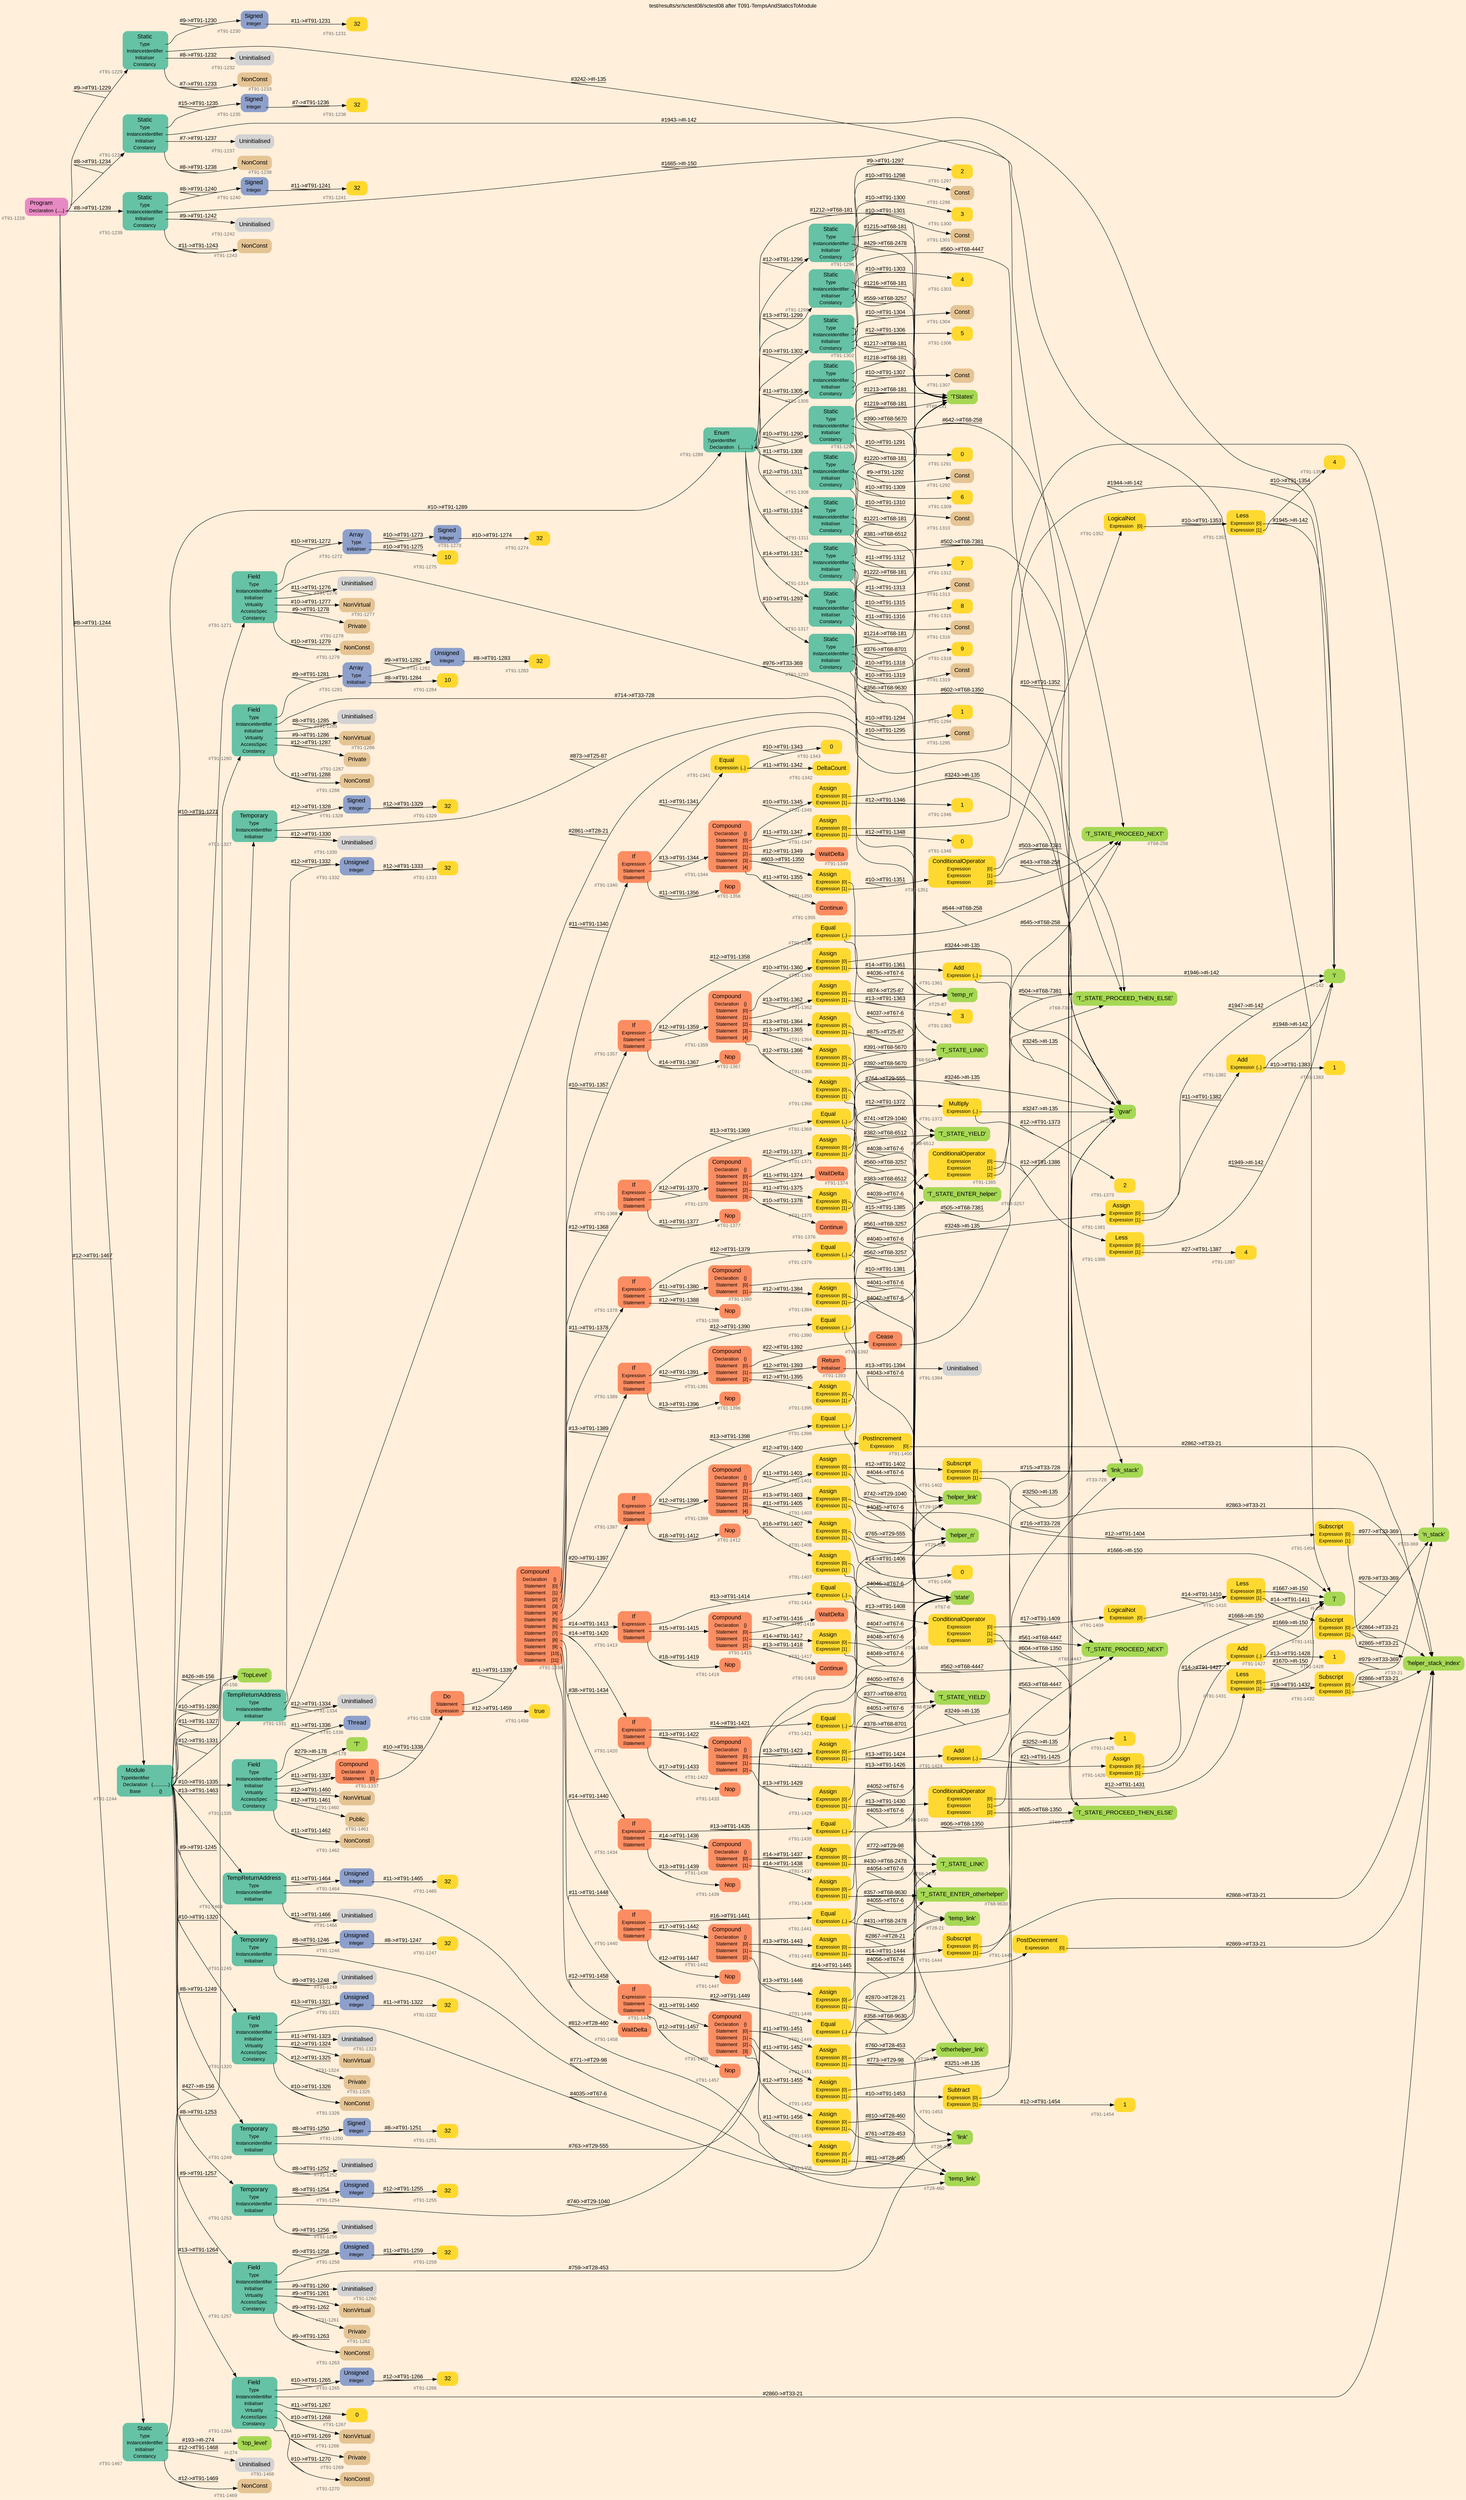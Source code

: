 digraph "test/results/sr/sctest08/sctest08 after T091-TempsAndStaticsToModule" {
label = "test/results/sr/sctest08/sctest08 after T091-TempsAndStaticsToModule"
labelloc = t
graph [
    rankdir = "LR"
    ranksep = 0.3
    bgcolor = antiquewhite1
    color = black
    fontcolor = black
    fontname = "Arial"
];
node [
    fontname = "Arial"
];
edge [
    fontname = "Arial"
];

// -------------------- node figure --------------------
// -------- block #T91-1228 ----------
"#T91-1228" [
    fillcolor = "/set28/4"
    xlabel = "#T91-1228"
    fontsize = "12"
    fontcolor = grey40
    shape = "plaintext"
    label = <<TABLE BORDER="0" CELLBORDER="0" CELLSPACING="0">
     <TR><TD><FONT COLOR="black" POINT-SIZE="15">Program</FONT></TD></TR>
     <TR><TD><FONT COLOR="black" POINT-SIZE="12">Declaration</FONT></TD><TD PORT="port0"><FONT COLOR="black" POINT-SIZE="12">{.....}</FONT></TD></TR>
    </TABLE>>
    style = "rounded,filled"
];

// -------- block #T91-1229 ----------
"#T91-1229" [
    fillcolor = "/set28/1"
    xlabel = "#T91-1229"
    fontsize = "12"
    fontcolor = grey40
    shape = "plaintext"
    label = <<TABLE BORDER="0" CELLBORDER="0" CELLSPACING="0">
     <TR><TD><FONT COLOR="black" POINT-SIZE="15">Static</FONT></TD></TR>
     <TR><TD><FONT COLOR="black" POINT-SIZE="12">Type</FONT></TD><TD PORT="port0"></TD></TR>
     <TR><TD><FONT COLOR="black" POINT-SIZE="12">InstanceIdentifier</FONT></TD><TD PORT="port1"></TD></TR>
     <TR><TD><FONT COLOR="black" POINT-SIZE="12">Initialiser</FONT></TD><TD PORT="port2"></TD></TR>
     <TR><TD><FONT COLOR="black" POINT-SIZE="12">Constancy</FONT></TD><TD PORT="port3"></TD></TR>
    </TABLE>>
    style = "rounded,filled"
];

// -------- block #T91-1230 ----------
"#T91-1230" [
    fillcolor = "/set28/3"
    xlabel = "#T91-1230"
    fontsize = "12"
    fontcolor = grey40
    shape = "plaintext"
    label = <<TABLE BORDER="0" CELLBORDER="0" CELLSPACING="0">
     <TR><TD><FONT COLOR="black" POINT-SIZE="15">Signed</FONT></TD></TR>
     <TR><TD><FONT COLOR="black" POINT-SIZE="12">Integer</FONT></TD><TD PORT="port0"></TD></TR>
    </TABLE>>
    style = "rounded,filled"
];

// -------- block #T91-1231 ----------
"#T91-1231" [
    fillcolor = "/set28/6"
    xlabel = "#T91-1231"
    fontsize = "12"
    fontcolor = grey40
    shape = "plaintext"
    label = <<TABLE BORDER="0" CELLBORDER="0" CELLSPACING="0">
     <TR><TD><FONT COLOR="black" POINT-SIZE="15">32</FONT></TD></TR>
    </TABLE>>
    style = "rounded,filled"
];

// -------- block #I-135 ----------
"#I-135" [
    fillcolor = "/set28/5"
    xlabel = "#I-135"
    fontsize = "12"
    fontcolor = grey40
    shape = "plaintext"
    label = <<TABLE BORDER="0" CELLBORDER="0" CELLSPACING="0">
     <TR><TD><FONT COLOR="black" POINT-SIZE="15">'gvar'</FONT></TD></TR>
    </TABLE>>
    style = "rounded,filled"
];

// -------- block #T91-1232 ----------
"#T91-1232" [
    xlabel = "#T91-1232"
    fontsize = "12"
    fontcolor = grey40
    shape = "plaintext"
    label = <<TABLE BORDER="0" CELLBORDER="0" CELLSPACING="0">
     <TR><TD><FONT COLOR="black" POINT-SIZE="15">Uninitialised</FONT></TD></TR>
    </TABLE>>
    style = "rounded,filled"
];

// -------- block #T91-1233 ----------
"#T91-1233" [
    fillcolor = "/set28/7"
    xlabel = "#T91-1233"
    fontsize = "12"
    fontcolor = grey40
    shape = "plaintext"
    label = <<TABLE BORDER="0" CELLBORDER="0" CELLSPACING="0">
     <TR><TD><FONT COLOR="black" POINT-SIZE="15">NonConst</FONT></TD></TR>
    </TABLE>>
    style = "rounded,filled"
];

// -------- block #T91-1234 ----------
"#T91-1234" [
    fillcolor = "/set28/1"
    xlabel = "#T91-1234"
    fontsize = "12"
    fontcolor = grey40
    shape = "plaintext"
    label = <<TABLE BORDER="0" CELLBORDER="0" CELLSPACING="0">
     <TR><TD><FONT COLOR="black" POINT-SIZE="15">Static</FONT></TD></TR>
     <TR><TD><FONT COLOR="black" POINT-SIZE="12">Type</FONT></TD><TD PORT="port0"></TD></TR>
     <TR><TD><FONT COLOR="black" POINT-SIZE="12">InstanceIdentifier</FONT></TD><TD PORT="port1"></TD></TR>
     <TR><TD><FONT COLOR="black" POINT-SIZE="12">Initialiser</FONT></TD><TD PORT="port2"></TD></TR>
     <TR><TD><FONT COLOR="black" POINT-SIZE="12">Constancy</FONT></TD><TD PORT="port3"></TD></TR>
    </TABLE>>
    style = "rounded,filled"
];

// -------- block #T91-1235 ----------
"#T91-1235" [
    fillcolor = "/set28/3"
    xlabel = "#T91-1235"
    fontsize = "12"
    fontcolor = grey40
    shape = "plaintext"
    label = <<TABLE BORDER="0" CELLBORDER="0" CELLSPACING="0">
     <TR><TD><FONT COLOR="black" POINT-SIZE="15">Signed</FONT></TD></TR>
     <TR><TD><FONT COLOR="black" POINT-SIZE="12">Integer</FONT></TD><TD PORT="port0"></TD></TR>
    </TABLE>>
    style = "rounded,filled"
];

// -------- block #T91-1236 ----------
"#T91-1236" [
    fillcolor = "/set28/6"
    xlabel = "#T91-1236"
    fontsize = "12"
    fontcolor = grey40
    shape = "plaintext"
    label = <<TABLE BORDER="0" CELLBORDER="0" CELLSPACING="0">
     <TR><TD><FONT COLOR="black" POINT-SIZE="15">32</FONT></TD></TR>
    </TABLE>>
    style = "rounded,filled"
];

// -------- block #I-142 ----------
"#I-142" [
    fillcolor = "/set28/5"
    xlabel = "#I-142"
    fontsize = "12"
    fontcolor = grey40
    shape = "plaintext"
    label = <<TABLE BORDER="0" CELLBORDER="0" CELLSPACING="0">
     <TR><TD><FONT COLOR="black" POINT-SIZE="15">'i'</FONT></TD></TR>
    </TABLE>>
    style = "rounded,filled"
];

// -------- block #T91-1237 ----------
"#T91-1237" [
    xlabel = "#T91-1237"
    fontsize = "12"
    fontcolor = grey40
    shape = "plaintext"
    label = <<TABLE BORDER="0" CELLBORDER="0" CELLSPACING="0">
     <TR><TD><FONT COLOR="black" POINT-SIZE="15">Uninitialised</FONT></TD></TR>
    </TABLE>>
    style = "rounded,filled"
];

// -------- block #T91-1238 ----------
"#T91-1238" [
    fillcolor = "/set28/7"
    xlabel = "#T91-1238"
    fontsize = "12"
    fontcolor = grey40
    shape = "plaintext"
    label = <<TABLE BORDER="0" CELLBORDER="0" CELLSPACING="0">
     <TR><TD><FONT COLOR="black" POINT-SIZE="15">NonConst</FONT></TD></TR>
    </TABLE>>
    style = "rounded,filled"
];

// -------- block #T91-1239 ----------
"#T91-1239" [
    fillcolor = "/set28/1"
    xlabel = "#T91-1239"
    fontsize = "12"
    fontcolor = grey40
    shape = "plaintext"
    label = <<TABLE BORDER="0" CELLBORDER="0" CELLSPACING="0">
     <TR><TD><FONT COLOR="black" POINT-SIZE="15">Static</FONT></TD></TR>
     <TR><TD><FONT COLOR="black" POINT-SIZE="12">Type</FONT></TD><TD PORT="port0"></TD></TR>
     <TR><TD><FONT COLOR="black" POINT-SIZE="12">InstanceIdentifier</FONT></TD><TD PORT="port1"></TD></TR>
     <TR><TD><FONT COLOR="black" POINT-SIZE="12">Initialiser</FONT></TD><TD PORT="port2"></TD></TR>
     <TR><TD><FONT COLOR="black" POINT-SIZE="12">Constancy</FONT></TD><TD PORT="port3"></TD></TR>
    </TABLE>>
    style = "rounded,filled"
];

// -------- block #T91-1240 ----------
"#T91-1240" [
    fillcolor = "/set28/3"
    xlabel = "#T91-1240"
    fontsize = "12"
    fontcolor = grey40
    shape = "plaintext"
    label = <<TABLE BORDER="0" CELLBORDER="0" CELLSPACING="0">
     <TR><TD><FONT COLOR="black" POINT-SIZE="15">Signed</FONT></TD></TR>
     <TR><TD><FONT COLOR="black" POINT-SIZE="12">Integer</FONT></TD><TD PORT="port0"></TD></TR>
    </TABLE>>
    style = "rounded,filled"
];

// -------- block #T91-1241 ----------
"#T91-1241" [
    fillcolor = "/set28/6"
    xlabel = "#T91-1241"
    fontsize = "12"
    fontcolor = grey40
    shape = "plaintext"
    label = <<TABLE BORDER="0" CELLBORDER="0" CELLSPACING="0">
     <TR><TD><FONT COLOR="black" POINT-SIZE="15">32</FONT></TD></TR>
    </TABLE>>
    style = "rounded,filled"
];

// -------- block #I-150 ----------
"#I-150" [
    fillcolor = "/set28/5"
    xlabel = "#I-150"
    fontsize = "12"
    fontcolor = grey40
    shape = "plaintext"
    label = <<TABLE BORDER="0" CELLBORDER="0" CELLSPACING="0">
     <TR><TD><FONT COLOR="black" POINT-SIZE="15">'j'</FONT></TD></TR>
    </TABLE>>
    style = "rounded,filled"
];

// -------- block #T91-1242 ----------
"#T91-1242" [
    xlabel = "#T91-1242"
    fontsize = "12"
    fontcolor = grey40
    shape = "plaintext"
    label = <<TABLE BORDER="0" CELLBORDER="0" CELLSPACING="0">
     <TR><TD><FONT COLOR="black" POINT-SIZE="15">Uninitialised</FONT></TD></TR>
    </TABLE>>
    style = "rounded,filled"
];

// -------- block #T91-1243 ----------
"#T91-1243" [
    fillcolor = "/set28/7"
    xlabel = "#T91-1243"
    fontsize = "12"
    fontcolor = grey40
    shape = "plaintext"
    label = <<TABLE BORDER="0" CELLBORDER="0" CELLSPACING="0">
     <TR><TD><FONT COLOR="black" POINT-SIZE="15">NonConst</FONT></TD></TR>
    </TABLE>>
    style = "rounded,filled"
];

// -------- block #T91-1244 ----------
"#T91-1244" [
    fillcolor = "/set28/1"
    xlabel = "#T91-1244"
    fontsize = "12"
    fontcolor = grey40
    shape = "plaintext"
    label = <<TABLE BORDER="0" CELLBORDER="0" CELLSPACING="0">
     <TR><TD><FONT COLOR="black" POINT-SIZE="15">Module</FONT></TD></TR>
     <TR><TD><FONT COLOR="black" POINT-SIZE="12">TypeIdentifier</FONT></TD><TD PORT="port0"></TD></TR>
     <TR><TD><FONT COLOR="black" POINT-SIZE="12">Declaration</FONT></TD><TD PORT="port1"><FONT COLOR="black" POINT-SIZE="12">{.............}</FONT></TD></TR>
     <TR><TD><FONT COLOR="black" POINT-SIZE="12">Base</FONT></TD><TD PORT="port2"><FONT COLOR="black" POINT-SIZE="12">{}</FONT></TD></TR>
    </TABLE>>
    style = "rounded,filled"
];

// -------- block #I-156 ----------
"#I-156" [
    fillcolor = "/set28/5"
    xlabel = "#I-156"
    fontsize = "12"
    fontcolor = grey40
    shape = "plaintext"
    label = <<TABLE BORDER="0" CELLBORDER="0" CELLSPACING="0">
     <TR><TD><FONT COLOR="black" POINT-SIZE="15">'TopLevel'</FONT></TD></TR>
    </TABLE>>
    style = "rounded,filled"
];

// -------- block #T91-1245 ----------
"#T91-1245" [
    fillcolor = "/set28/1"
    xlabel = "#T91-1245"
    fontsize = "12"
    fontcolor = grey40
    shape = "plaintext"
    label = <<TABLE BORDER="0" CELLBORDER="0" CELLSPACING="0">
     <TR><TD><FONT COLOR="black" POINT-SIZE="15">Temporary</FONT></TD></TR>
     <TR><TD><FONT COLOR="black" POINT-SIZE="12">Type</FONT></TD><TD PORT="port0"></TD></TR>
     <TR><TD><FONT COLOR="black" POINT-SIZE="12">InstanceIdentifier</FONT></TD><TD PORT="port1"></TD></TR>
     <TR><TD><FONT COLOR="black" POINT-SIZE="12">Initialiser</FONT></TD><TD PORT="port2"></TD></TR>
    </TABLE>>
    style = "rounded,filled"
];

// -------- block #T91-1246 ----------
"#T91-1246" [
    fillcolor = "/set28/3"
    xlabel = "#T91-1246"
    fontsize = "12"
    fontcolor = grey40
    shape = "plaintext"
    label = <<TABLE BORDER="0" CELLBORDER="0" CELLSPACING="0">
     <TR><TD><FONT COLOR="black" POINT-SIZE="15">Unsigned</FONT></TD></TR>
     <TR><TD><FONT COLOR="black" POINT-SIZE="12">Integer</FONT></TD><TD PORT="port0"></TD></TR>
    </TABLE>>
    style = "rounded,filled"
];

// -------- block #T91-1247 ----------
"#T91-1247" [
    fillcolor = "/set28/6"
    xlabel = "#T91-1247"
    fontsize = "12"
    fontcolor = grey40
    shape = "plaintext"
    label = <<TABLE BORDER="0" CELLBORDER="0" CELLSPACING="0">
     <TR><TD><FONT COLOR="black" POINT-SIZE="15">32</FONT></TD></TR>
    </TABLE>>
    style = "rounded,filled"
];

// -------- block #T29-98 ----------
"#T29-98" [
    fillcolor = "/set28/5"
    xlabel = "#T29-98"
    fontsize = "12"
    fontcolor = grey40
    shape = "plaintext"
    label = <<TABLE BORDER="0" CELLBORDER="0" CELLSPACING="0">
     <TR><TD><FONT COLOR="black" POINT-SIZE="15">'otherhelper_link'</FONT></TD></TR>
    </TABLE>>
    style = "rounded,filled"
];

// -------- block #T91-1248 ----------
"#T91-1248" [
    xlabel = "#T91-1248"
    fontsize = "12"
    fontcolor = grey40
    shape = "plaintext"
    label = <<TABLE BORDER="0" CELLBORDER="0" CELLSPACING="0">
     <TR><TD><FONT COLOR="black" POINT-SIZE="15">Uninitialised</FONT></TD></TR>
    </TABLE>>
    style = "rounded,filled"
];

// -------- block #T91-1249 ----------
"#T91-1249" [
    fillcolor = "/set28/1"
    xlabel = "#T91-1249"
    fontsize = "12"
    fontcolor = grey40
    shape = "plaintext"
    label = <<TABLE BORDER="0" CELLBORDER="0" CELLSPACING="0">
     <TR><TD><FONT COLOR="black" POINT-SIZE="15">Temporary</FONT></TD></TR>
     <TR><TD><FONT COLOR="black" POINT-SIZE="12">Type</FONT></TD><TD PORT="port0"></TD></TR>
     <TR><TD><FONT COLOR="black" POINT-SIZE="12">InstanceIdentifier</FONT></TD><TD PORT="port1"></TD></TR>
     <TR><TD><FONT COLOR="black" POINT-SIZE="12">Initialiser</FONT></TD><TD PORT="port2"></TD></TR>
    </TABLE>>
    style = "rounded,filled"
];

// -------- block #T91-1250 ----------
"#T91-1250" [
    fillcolor = "/set28/3"
    xlabel = "#T91-1250"
    fontsize = "12"
    fontcolor = grey40
    shape = "plaintext"
    label = <<TABLE BORDER="0" CELLBORDER="0" CELLSPACING="0">
     <TR><TD><FONT COLOR="black" POINT-SIZE="15">Signed</FONT></TD></TR>
     <TR><TD><FONT COLOR="black" POINT-SIZE="12">Integer</FONT></TD><TD PORT="port0"></TD></TR>
    </TABLE>>
    style = "rounded,filled"
];

// -------- block #T91-1251 ----------
"#T91-1251" [
    fillcolor = "/set28/6"
    xlabel = "#T91-1251"
    fontsize = "12"
    fontcolor = grey40
    shape = "plaintext"
    label = <<TABLE BORDER="0" CELLBORDER="0" CELLSPACING="0">
     <TR><TD><FONT COLOR="black" POINT-SIZE="15">32</FONT></TD></TR>
    </TABLE>>
    style = "rounded,filled"
];

// -------- block #T29-555 ----------
"#T29-555" [
    fillcolor = "/set28/5"
    xlabel = "#T29-555"
    fontsize = "12"
    fontcolor = grey40
    shape = "plaintext"
    label = <<TABLE BORDER="0" CELLBORDER="0" CELLSPACING="0">
     <TR><TD><FONT COLOR="black" POINT-SIZE="15">'helper_n'</FONT></TD></TR>
    </TABLE>>
    style = "rounded,filled"
];

// -------- block #T91-1252 ----------
"#T91-1252" [
    xlabel = "#T91-1252"
    fontsize = "12"
    fontcolor = grey40
    shape = "plaintext"
    label = <<TABLE BORDER="0" CELLBORDER="0" CELLSPACING="0">
     <TR><TD><FONT COLOR="black" POINT-SIZE="15">Uninitialised</FONT></TD></TR>
    </TABLE>>
    style = "rounded,filled"
];

// -------- block #T91-1253 ----------
"#T91-1253" [
    fillcolor = "/set28/1"
    xlabel = "#T91-1253"
    fontsize = "12"
    fontcolor = grey40
    shape = "plaintext"
    label = <<TABLE BORDER="0" CELLBORDER="0" CELLSPACING="0">
     <TR><TD><FONT COLOR="black" POINT-SIZE="15">Temporary</FONT></TD></TR>
     <TR><TD><FONT COLOR="black" POINT-SIZE="12">Type</FONT></TD><TD PORT="port0"></TD></TR>
     <TR><TD><FONT COLOR="black" POINT-SIZE="12">InstanceIdentifier</FONT></TD><TD PORT="port1"></TD></TR>
     <TR><TD><FONT COLOR="black" POINT-SIZE="12">Initialiser</FONT></TD><TD PORT="port2"></TD></TR>
    </TABLE>>
    style = "rounded,filled"
];

// -------- block #T91-1254 ----------
"#T91-1254" [
    fillcolor = "/set28/3"
    xlabel = "#T91-1254"
    fontsize = "12"
    fontcolor = grey40
    shape = "plaintext"
    label = <<TABLE BORDER="0" CELLBORDER="0" CELLSPACING="0">
     <TR><TD><FONT COLOR="black" POINT-SIZE="15">Unsigned</FONT></TD></TR>
     <TR><TD><FONT COLOR="black" POINT-SIZE="12">Integer</FONT></TD><TD PORT="port0"></TD></TR>
    </TABLE>>
    style = "rounded,filled"
];

// -------- block #T91-1255 ----------
"#T91-1255" [
    fillcolor = "/set28/6"
    xlabel = "#T91-1255"
    fontsize = "12"
    fontcolor = grey40
    shape = "plaintext"
    label = <<TABLE BORDER="0" CELLBORDER="0" CELLSPACING="0">
     <TR><TD><FONT COLOR="black" POINT-SIZE="15">32</FONT></TD></TR>
    </TABLE>>
    style = "rounded,filled"
];

// -------- block #T29-1040 ----------
"#T29-1040" [
    fillcolor = "/set28/5"
    xlabel = "#T29-1040"
    fontsize = "12"
    fontcolor = grey40
    shape = "plaintext"
    label = <<TABLE BORDER="0" CELLBORDER="0" CELLSPACING="0">
     <TR><TD><FONT COLOR="black" POINT-SIZE="15">'helper_link'</FONT></TD></TR>
    </TABLE>>
    style = "rounded,filled"
];

// -------- block #T91-1256 ----------
"#T91-1256" [
    xlabel = "#T91-1256"
    fontsize = "12"
    fontcolor = grey40
    shape = "plaintext"
    label = <<TABLE BORDER="0" CELLBORDER="0" CELLSPACING="0">
     <TR><TD><FONT COLOR="black" POINT-SIZE="15">Uninitialised</FONT></TD></TR>
    </TABLE>>
    style = "rounded,filled"
];

// -------- block #T91-1257 ----------
"#T91-1257" [
    fillcolor = "/set28/1"
    xlabel = "#T91-1257"
    fontsize = "12"
    fontcolor = grey40
    shape = "plaintext"
    label = <<TABLE BORDER="0" CELLBORDER="0" CELLSPACING="0">
     <TR><TD><FONT COLOR="black" POINT-SIZE="15">Field</FONT></TD></TR>
     <TR><TD><FONT COLOR="black" POINT-SIZE="12">Type</FONT></TD><TD PORT="port0"></TD></TR>
     <TR><TD><FONT COLOR="black" POINT-SIZE="12">InstanceIdentifier</FONT></TD><TD PORT="port1"></TD></TR>
     <TR><TD><FONT COLOR="black" POINT-SIZE="12">Initialiser</FONT></TD><TD PORT="port2"></TD></TR>
     <TR><TD><FONT COLOR="black" POINT-SIZE="12">Virtuality</FONT></TD><TD PORT="port3"></TD></TR>
     <TR><TD><FONT COLOR="black" POINT-SIZE="12">AccessSpec</FONT></TD><TD PORT="port4"></TD></TR>
     <TR><TD><FONT COLOR="black" POINT-SIZE="12">Constancy</FONT></TD><TD PORT="port5"></TD></TR>
    </TABLE>>
    style = "rounded,filled"
];

// -------- block #T91-1258 ----------
"#T91-1258" [
    fillcolor = "/set28/3"
    xlabel = "#T91-1258"
    fontsize = "12"
    fontcolor = grey40
    shape = "plaintext"
    label = <<TABLE BORDER="0" CELLBORDER="0" CELLSPACING="0">
     <TR><TD><FONT COLOR="black" POINT-SIZE="15">Unsigned</FONT></TD></TR>
     <TR><TD><FONT COLOR="black" POINT-SIZE="12">Integer</FONT></TD><TD PORT="port0"></TD></TR>
    </TABLE>>
    style = "rounded,filled"
];

// -------- block #T91-1259 ----------
"#T91-1259" [
    fillcolor = "/set28/6"
    xlabel = "#T91-1259"
    fontsize = "12"
    fontcolor = grey40
    shape = "plaintext"
    label = <<TABLE BORDER="0" CELLBORDER="0" CELLSPACING="0">
     <TR><TD><FONT COLOR="black" POINT-SIZE="15">32</FONT></TD></TR>
    </TABLE>>
    style = "rounded,filled"
];

// -------- block #T28-453 ----------
"#T28-453" [
    fillcolor = "/set28/5"
    xlabel = "#T28-453"
    fontsize = "12"
    fontcolor = grey40
    shape = "plaintext"
    label = <<TABLE BORDER="0" CELLBORDER="0" CELLSPACING="0">
     <TR><TD><FONT COLOR="black" POINT-SIZE="15">'link'</FONT></TD></TR>
    </TABLE>>
    style = "rounded,filled"
];

// -------- block #T91-1260 ----------
"#T91-1260" [
    xlabel = "#T91-1260"
    fontsize = "12"
    fontcolor = grey40
    shape = "plaintext"
    label = <<TABLE BORDER="0" CELLBORDER="0" CELLSPACING="0">
     <TR><TD><FONT COLOR="black" POINT-SIZE="15">Uninitialised</FONT></TD></TR>
    </TABLE>>
    style = "rounded,filled"
];

// -------- block #T91-1261 ----------
"#T91-1261" [
    fillcolor = "/set28/7"
    xlabel = "#T91-1261"
    fontsize = "12"
    fontcolor = grey40
    shape = "plaintext"
    label = <<TABLE BORDER="0" CELLBORDER="0" CELLSPACING="0">
     <TR><TD><FONT COLOR="black" POINT-SIZE="15">NonVirtual</FONT></TD></TR>
    </TABLE>>
    style = "rounded,filled"
];

// -------- block #T91-1262 ----------
"#T91-1262" [
    fillcolor = "/set28/7"
    xlabel = "#T91-1262"
    fontsize = "12"
    fontcolor = grey40
    shape = "plaintext"
    label = <<TABLE BORDER="0" CELLBORDER="0" CELLSPACING="0">
     <TR><TD><FONT COLOR="black" POINT-SIZE="15">Private</FONT></TD></TR>
    </TABLE>>
    style = "rounded,filled"
];

// -------- block #T91-1263 ----------
"#T91-1263" [
    fillcolor = "/set28/7"
    xlabel = "#T91-1263"
    fontsize = "12"
    fontcolor = grey40
    shape = "plaintext"
    label = <<TABLE BORDER="0" CELLBORDER="0" CELLSPACING="0">
     <TR><TD><FONT COLOR="black" POINT-SIZE="15">NonConst</FONT></TD></TR>
    </TABLE>>
    style = "rounded,filled"
];

// -------- block #T91-1264 ----------
"#T91-1264" [
    fillcolor = "/set28/1"
    xlabel = "#T91-1264"
    fontsize = "12"
    fontcolor = grey40
    shape = "plaintext"
    label = <<TABLE BORDER="0" CELLBORDER="0" CELLSPACING="0">
     <TR><TD><FONT COLOR="black" POINT-SIZE="15">Field</FONT></TD></TR>
     <TR><TD><FONT COLOR="black" POINT-SIZE="12">Type</FONT></TD><TD PORT="port0"></TD></TR>
     <TR><TD><FONT COLOR="black" POINT-SIZE="12">InstanceIdentifier</FONT></TD><TD PORT="port1"></TD></TR>
     <TR><TD><FONT COLOR="black" POINT-SIZE="12">Initialiser</FONT></TD><TD PORT="port2"></TD></TR>
     <TR><TD><FONT COLOR="black" POINT-SIZE="12">Virtuality</FONT></TD><TD PORT="port3"></TD></TR>
     <TR><TD><FONT COLOR="black" POINT-SIZE="12">AccessSpec</FONT></TD><TD PORT="port4"></TD></TR>
     <TR><TD><FONT COLOR="black" POINT-SIZE="12">Constancy</FONT></TD><TD PORT="port5"></TD></TR>
    </TABLE>>
    style = "rounded,filled"
];

// -------- block #T91-1265 ----------
"#T91-1265" [
    fillcolor = "/set28/3"
    xlabel = "#T91-1265"
    fontsize = "12"
    fontcolor = grey40
    shape = "plaintext"
    label = <<TABLE BORDER="0" CELLBORDER="0" CELLSPACING="0">
     <TR><TD><FONT COLOR="black" POINT-SIZE="15">Unsigned</FONT></TD></TR>
     <TR><TD><FONT COLOR="black" POINT-SIZE="12">Integer</FONT></TD><TD PORT="port0"></TD></TR>
    </TABLE>>
    style = "rounded,filled"
];

// -------- block #T91-1266 ----------
"#T91-1266" [
    fillcolor = "/set28/6"
    xlabel = "#T91-1266"
    fontsize = "12"
    fontcolor = grey40
    shape = "plaintext"
    label = <<TABLE BORDER="0" CELLBORDER="0" CELLSPACING="0">
     <TR><TD><FONT COLOR="black" POINT-SIZE="15">32</FONT></TD></TR>
    </TABLE>>
    style = "rounded,filled"
];

// -------- block #T33-21 ----------
"#T33-21" [
    fillcolor = "/set28/5"
    xlabel = "#T33-21"
    fontsize = "12"
    fontcolor = grey40
    shape = "plaintext"
    label = <<TABLE BORDER="0" CELLBORDER="0" CELLSPACING="0">
     <TR><TD><FONT COLOR="black" POINT-SIZE="15">'helper_stack_index'</FONT></TD></TR>
    </TABLE>>
    style = "rounded,filled"
];

// -------- block #T91-1267 ----------
"#T91-1267" [
    fillcolor = "/set28/6"
    xlabel = "#T91-1267"
    fontsize = "12"
    fontcolor = grey40
    shape = "plaintext"
    label = <<TABLE BORDER="0" CELLBORDER="0" CELLSPACING="0">
     <TR><TD><FONT COLOR="black" POINT-SIZE="15">0</FONT></TD></TR>
    </TABLE>>
    style = "rounded,filled"
];

// -------- block #T91-1268 ----------
"#T91-1268" [
    fillcolor = "/set28/7"
    xlabel = "#T91-1268"
    fontsize = "12"
    fontcolor = grey40
    shape = "plaintext"
    label = <<TABLE BORDER="0" CELLBORDER="0" CELLSPACING="0">
     <TR><TD><FONT COLOR="black" POINT-SIZE="15">NonVirtual</FONT></TD></TR>
    </TABLE>>
    style = "rounded,filled"
];

// -------- block #T91-1269 ----------
"#T91-1269" [
    fillcolor = "/set28/7"
    xlabel = "#T91-1269"
    fontsize = "12"
    fontcolor = grey40
    shape = "plaintext"
    label = <<TABLE BORDER="0" CELLBORDER="0" CELLSPACING="0">
     <TR><TD><FONT COLOR="black" POINT-SIZE="15">Private</FONT></TD></TR>
    </TABLE>>
    style = "rounded,filled"
];

// -------- block #T91-1270 ----------
"#T91-1270" [
    fillcolor = "/set28/7"
    xlabel = "#T91-1270"
    fontsize = "12"
    fontcolor = grey40
    shape = "plaintext"
    label = <<TABLE BORDER="0" CELLBORDER="0" CELLSPACING="0">
     <TR><TD><FONT COLOR="black" POINT-SIZE="15">NonConst</FONT></TD></TR>
    </TABLE>>
    style = "rounded,filled"
];

// -------- block #T91-1271 ----------
"#T91-1271" [
    fillcolor = "/set28/1"
    xlabel = "#T91-1271"
    fontsize = "12"
    fontcolor = grey40
    shape = "plaintext"
    label = <<TABLE BORDER="0" CELLBORDER="0" CELLSPACING="0">
     <TR><TD><FONT COLOR="black" POINT-SIZE="15">Field</FONT></TD></TR>
     <TR><TD><FONT COLOR="black" POINT-SIZE="12">Type</FONT></TD><TD PORT="port0"></TD></TR>
     <TR><TD><FONT COLOR="black" POINT-SIZE="12">InstanceIdentifier</FONT></TD><TD PORT="port1"></TD></TR>
     <TR><TD><FONT COLOR="black" POINT-SIZE="12">Initialiser</FONT></TD><TD PORT="port2"></TD></TR>
     <TR><TD><FONT COLOR="black" POINT-SIZE="12">Virtuality</FONT></TD><TD PORT="port3"></TD></TR>
     <TR><TD><FONT COLOR="black" POINT-SIZE="12">AccessSpec</FONT></TD><TD PORT="port4"></TD></TR>
     <TR><TD><FONT COLOR="black" POINT-SIZE="12">Constancy</FONT></TD><TD PORT="port5"></TD></TR>
    </TABLE>>
    style = "rounded,filled"
];

// -------- block #T91-1272 ----------
"#T91-1272" [
    fillcolor = "/set28/3"
    xlabel = "#T91-1272"
    fontsize = "12"
    fontcolor = grey40
    shape = "plaintext"
    label = <<TABLE BORDER="0" CELLBORDER="0" CELLSPACING="0">
     <TR><TD><FONT COLOR="black" POINT-SIZE="15">Array</FONT></TD></TR>
     <TR><TD><FONT COLOR="black" POINT-SIZE="12">Type</FONT></TD><TD PORT="port0"></TD></TR>
     <TR><TD><FONT COLOR="black" POINT-SIZE="12">Initialiser</FONT></TD><TD PORT="port1"></TD></TR>
    </TABLE>>
    style = "rounded,filled"
];

// -------- block #T91-1273 ----------
"#T91-1273" [
    fillcolor = "/set28/3"
    xlabel = "#T91-1273"
    fontsize = "12"
    fontcolor = grey40
    shape = "plaintext"
    label = <<TABLE BORDER="0" CELLBORDER="0" CELLSPACING="0">
     <TR><TD><FONT COLOR="black" POINT-SIZE="15">Signed</FONT></TD></TR>
     <TR><TD><FONT COLOR="black" POINT-SIZE="12">Integer</FONT></TD><TD PORT="port0"></TD></TR>
    </TABLE>>
    style = "rounded,filled"
];

// -------- block #T91-1274 ----------
"#T91-1274" [
    fillcolor = "/set28/6"
    xlabel = "#T91-1274"
    fontsize = "12"
    fontcolor = grey40
    shape = "plaintext"
    label = <<TABLE BORDER="0" CELLBORDER="0" CELLSPACING="0">
     <TR><TD><FONT COLOR="black" POINT-SIZE="15">32</FONT></TD></TR>
    </TABLE>>
    style = "rounded,filled"
];

// -------- block #T91-1275 ----------
"#T91-1275" [
    fillcolor = "/set28/6"
    xlabel = "#T91-1275"
    fontsize = "12"
    fontcolor = grey40
    shape = "plaintext"
    label = <<TABLE BORDER="0" CELLBORDER="0" CELLSPACING="0">
     <TR><TD><FONT COLOR="black" POINT-SIZE="15">10</FONT></TD></TR>
    </TABLE>>
    style = "rounded,filled"
];

// -------- block #T33-369 ----------
"#T33-369" [
    fillcolor = "/set28/5"
    xlabel = "#T33-369"
    fontsize = "12"
    fontcolor = grey40
    shape = "plaintext"
    label = <<TABLE BORDER="0" CELLBORDER="0" CELLSPACING="0">
     <TR><TD><FONT COLOR="black" POINT-SIZE="15">'n_stack'</FONT></TD></TR>
    </TABLE>>
    style = "rounded,filled"
];

// -------- block #T91-1276 ----------
"#T91-1276" [
    xlabel = "#T91-1276"
    fontsize = "12"
    fontcolor = grey40
    shape = "plaintext"
    label = <<TABLE BORDER="0" CELLBORDER="0" CELLSPACING="0">
     <TR><TD><FONT COLOR="black" POINT-SIZE="15">Uninitialised</FONT></TD></TR>
    </TABLE>>
    style = "rounded,filled"
];

// -------- block #T91-1277 ----------
"#T91-1277" [
    fillcolor = "/set28/7"
    xlabel = "#T91-1277"
    fontsize = "12"
    fontcolor = grey40
    shape = "plaintext"
    label = <<TABLE BORDER="0" CELLBORDER="0" CELLSPACING="0">
     <TR><TD><FONT COLOR="black" POINT-SIZE="15">NonVirtual</FONT></TD></TR>
    </TABLE>>
    style = "rounded,filled"
];

// -------- block #T91-1278 ----------
"#T91-1278" [
    fillcolor = "/set28/7"
    xlabel = "#T91-1278"
    fontsize = "12"
    fontcolor = grey40
    shape = "plaintext"
    label = <<TABLE BORDER="0" CELLBORDER="0" CELLSPACING="0">
     <TR><TD><FONT COLOR="black" POINT-SIZE="15">Private</FONT></TD></TR>
    </TABLE>>
    style = "rounded,filled"
];

// -------- block #T91-1279 ----------
"#T91-1279" [
    fillcolor = "/set28/7"
    xlabel = "#T91-1279"
    fontsize = "12"
    fontcolor = grey40
    shape = "plaintext"
    label = <<TABLE BORDER="0" CELLBORDER="0" CELLSPACING="0">
     <TR><TD><FONT COLOR="black" POINT-SIZE="15">NonConst</FONT></TD></TR>
    </TABLE>>
    style = "rounded,filled"
];

// -------- block #T91-1280 ----------
"#T91-1280" [
    fillcolor = "/set28/1"
    xlabel = "#T91-1280"
    fontsize = "12"
    fontcolor = grey40
    shape = "plaintext"
    label = <<TABLE BORDER="0" CELLBORDER="0" CELLSPACING="0">
     <TR><TD><FONT COLOR="black" POINT-SIZE="15">Field</FONT></TD></TR>
     <TR><TD><FONT COLOR="black" POINT-SIZE="12">Type</FONT></TD><TD PORT="port0"></TD></TR>
     <TR><TD><FONT COLOR="black" POINT-SIZE="12">InstanceIdentifier</FONT></TD><TD PORT="port1"></TD></TR>
     <TR><TD><FONT COLOR="black" POINT-SIZE="12">Initialiser</FONT></TD><TD PORT="port2"></TD></TR>
     <TR><TD><FONT COLOR="black" POINT-SIZE="12">Virtuality</FONT></TD><TD PORT="port3"></TD></TR>
     <TR><TD><FONT COLOR="black" POINT-SIZE="12">AccessSpec</FONT></TD><TD PORT="port4"></TD></TR>
     <TR><TD><FONT COLOR="black" POINT-SIZE="12">Constancy</FONT></TD><TD PORT="port5"></TD></TR>
    </TABLE>>
    style = "rounded,filled"
];

// -------- block #T91-1281 ----------
"#T91-1281" [
    fillcolor = "/set28/3"
    xlabel = "#T91-1281"
    fontsize = "12"
    fontcolor = grey40
    shape = "plaintext"
    label = <<TABLE BORDER="0" CELLBORDER="0" CELLSPACING="0">
     <TR><TD><FONT COLOR="black" POINT-SIZE="15">Array</FONT></TD></TR>
     <TR><TD><FONT COLOR="black" POINT-SIZE="12">Type</FONT></TD><TD PORT="port0"></TD></TR>
     <TR><TD><FONT COLOR="black" POINT-SIZE="12">Initialiser</FONT></TD><TD PORT="port1"></TD></TR>
    </TABLE>>
    style = "rounded,filled"
];

// -------- block #T91-1282 ----------
"#T91-1282" [
    fillcolor = "/set28/3"
    xlabel = "#T91-1282"
    fontsize = "12"
    fontcolor = grey40
    shape = "plaintext"
    label = <<TABLE BORDER="0" CELLBORDER="0" CELLSPACING="0">
     <TR><TD><FONT COLOR="black" POINT-SIZE="15">Unsigned</FONT></TD></TR>
     <TR><TD><FONT COLOR="black" POINT-SIZE="12">Integer</FONT></TD><TD PORT="port0"></TD></TR>
    </TABLE>>
    style = "rounded,filled"
];

// -------- block #T91-1283 ----------
"#T91-1283" [
    fillcolor = "/set28/6"
    xlabel = "#T91-1283"
    fontsize = "12"
    fontcolor = grey40
    shape = "plaintext"
    label = <<TABLE BORDER="0" CELLBORDER="0" CELLSPACING="0">
     <TR><TD><FONT COLOR="black" POINT-SIZE="15">32</FONT></TD></TR>
    </TABLE>>
    style = "rounded,filled"
];

// -------- block #T91-1284 ----------
"#T91-1284" [
    fillcolor = "/set28/6"
    xlabel = "#T91-1284"
    fontsize = "12"
    fontcolor = grey40
    shape = "plaintext"
    label = <<TABLE BORDER="0" CELLBORDER="0" CELLSPACING="0">
     <TR><TD><FONT COLOR="black" POINT-SIZE="15">10</FONT></TD></TR>
    </TABLE>>
    style = "rounded,filled"
];

// -------- block #T33-728 ----------
"#T33-728" [
    fillcolor = "/set28/5"
    xlabel = "#T33-728"
    fontsize = "12"
    fontcolor = grey40
    shape = "plaintext"
    label = <<TABLE BORDER="0" CELLBORDER="0" CELLSPACING="0">
     <TR><TD><FONT COLOR="black" POINT-SIZE="15">'link_stack'</FONT></TD></TR>
    </TABLE>>
    style = "rounded,filled"
];

// -------- block #T91-1285 ----------
"#T91-1285" [
    xlabel = "#T91-1285"
    fontsize = "12"
    fontcolor = grey40
    shape = "plaintext"
    label = <<TABLE BORDER="0" CELLBORDER="0" CELLSPACING="0">
     <TR><TD><FONT COLOR="black" POINT-SIZE="15">Uninitialised</FONT></TD></TR>
    </TABLE>>
    style = "rounded,filled"
];

// -------- block #T91-1286 ----------
"#T91-1286" [
    fillcolor = "/set28/7"
    xlabel = "#T91-1286"
    fontsize = "12"
    fontcolor = grey40
    shape = "plaintext"
    label = <<TABLE BORDER="0" CELLBORDER="0" CELLSPACING="0">
     <TR><TD><FONT COLOR="black" POINT-SIZE="15">NonVirtual</FONT></TD></TR>
    </TABLE>>
    style = "rounded,filled"
];

// -------- block #T91-1287 ----------
"#T91-1287" [
    fillcolor = "/set28/7"
    xlabel = "#T91-1287"
    fontsize = "12"
    fontcolor = grey40
    shape = "plaintext"
    label = <<TABLE BORDER="0" CELLBORDER="0" CELLSPACING="0">
     <TR><TD><FONT COLOR="black" POINT-SIZE="15">Private</FONT></TD></TR>
    </TABLE>>
    style = "rounded,filled"
];

// -------- block #T91-1288 ----------
"#T91-1288" [
    fillcolor = "/set28/7"
    xlabel = "#T91-1288"
    fontsize = "12"
    fontcolor = grey40
    shape = "plaintext"
    label = <<TABLE BORDER="0" CELLBORDER="0" CELLSPACING="0">
     <TR><TD><FONT COLOR="black" POINT-SIZE="15">NonConst</FONT></TD></TR>
    </TABLE>>
    style = "rounded,filled"
];

// -------- block #T91-1289 ----------
"#T91-1289" [
    fillcolor = "/set28/1"
    xlabel = "#T91-1289"
    fontsize = "12"
    fontcolor = grey40
    shape = "plaintext"
    label = <<TABLE BORDER="0" CELLBORDER="0" CELLSPACING="0">
     <TR><TD><FONT COLOR="black" POINT-SIZE="15">Enum</FONT></TD></TR>
     <TR><TD><FONT COLOR="black" POINT-SIZE="12">TypeIdentifier</FONT></TD><TD PORT="port0"></TD></TR>
     <TR><TD><FONT COLOR="black" POINT-SIZE="12">Declaration</FONT></TD><TD PORT="port1"><FONT COLOR="black" POINT-SIZE="12">{..........}</FONT></TD></TR>
    </TABLE>>
    style = "rounded,filled"
];

// -------- block #T68-181 ----------
"#T68-181" [
    fillcolor = "/set28/5"
    xlabel = "#T68-181"
    fontsize = "12"
    fontcolor = grey40
    shape = "plaintext"
    label = <<TABLE BORDER="0" CELLBORDER="0" CELLSPACING="0">
     <TR><TD><FONT COLOR="black" POINT-SIZE="15">'TStates'</FONT></TD></TR>
    </TABLE>>
    style = "rounded,filled"
];

// -------- block #T91-1290 ----------
"#T91-1290" [
    fillcolor = "/set28/1"
    xlabel = "#T91-1290"
    fontsize = "12"
    fontcolor = grey40
    shape = "plaintext"
    label = <<TABLE BORDER="0" CELLBORDER="0" CELLSPACING="0">
     <TR><TD><FONT COLOR="black" POINT-SIZE="15">Static</FONT></TD></TR>
     <TR><TD><FONT COLOR="black" POINT-SIZE="12">Type</FONT></TD><TD PORT="port0"></TD></TR>
     <TR><TD><FONT COLOR="black" POINT-SIZE="12">InstanceIdentifier</FONT></TD><TD PORT="port1"></TD></TR>
     <TR><TD><FONT COLOR="black" POINT-SIZE="12">Initialiser</FONT></TD><TD PORT="port2"></TD></TR>
     <TR><TD><FONT COLOR="black" POINT-SIZE="12">Constancy</FONT></TD><TD PORT="port3"></TD></TR>
    </TABLE>>
    style = "rounded,filled"
];

// -------- block #T68-258 ----------
"#T68-258" [
    fillcolor = "/set28/5"
    xlabel = "#T68-258"
    fontsize = "12"
    fontcolor = grey40
    shape = "plaintext"
    label = <<TABLE BORDER="0" CELLBORDER="0" CELLSPACING="0">
     <TR><TD><FONT COLOR="black" POINT-SIZE="15">'T_STATE_PROCEED_NEXT'</FONT></TD></TR>
    </TABLE>>
    style = "rounded,filled"
];

// -------- block #T91-1291 ----------
"#T91-1291" [
    fillcolor = "/set28/6"
    xlabel = "#T91-1291"
    fontsize = "12"
    fontcolor = grey40
    shape = "plaintext"
    label = <<TABLE BORDER="0" CELLBORDER="0" CELLSPACING="0">
     <TR><TD><FONT COLOR="black" POINT-SIZE="15">0</FONT></TD></TR>
    </TABLE>>
    style = "rounded,filled"
];

// -------- block #T91-1292 ----------
"#T91-1292" [
    fillcolor = "/set28/7"
    xlabel = "#T91-1292"
    fontsize = "12"
    fontcolor = grey40
    shape = "plaintext"
    label = <<TABLE BORDER="0" CELLBORDER="0" CELLSPACING="0">
     <TR><TD><FONT COLOR="black" POINT-SIZE="15">Const</FONT></TD></TR>
    </TABLE>>
    style = "rounded,filled"
];

// -------- block #T91-1293 ----------
"#T91-1293" [
    fillcolor = "/set28/1"
    xlabel = "#T91-1293"
    fontsize = "12"
    fontcolor = grey40
    shape = "plaintext"
    label = <<TABLE BORDER="0" CELLBORDER="0" CELLSPACING="0">
     <TR><TD><FONT COLOR="black" POINT-SIZE="15">Static</FONT></TD></TR>
     <TR><TD><FONT COLOR="black" POINT-SIZE="12">Type</FONT></TD><TD PORT="port0"></TD></TR>
     <TR><TD><FONT COLOR="black" POINT-SIZE="12">InstanceIdentifier</FONT></TD><TD PORT="port1"></TD></TR>
     <TR><TD><FONT COLOR="black" POINT-SIZE="12">Initialiser</FONT></TD><TD PORT="port2"></TD></TR>
     <TR><TD><FONT COLOR="black" POINT-SIZE="12">Constancy</FONT></TD><TD PORT="port3"></TD></TR>
    </TABLE>>
    style = "rounded,filled"
];

// -------- block #T68-1350 ----------
"#T68-1350" [
    fillcolor = "/set28/5"
    xlabel = "#T68-1350"
    fontsize = "12"
    fontcolor = grey40
    shape = "plaintext"
    label = <<TABLE BORDER="0" CELLBORDER="0" CELLSPACING="0">
     <TR><TD><FONT COLOR="black" POINT-SIZE="15">'T_STATE_PROCEED_THEN_ELSE'</FONT></TD></TR>
    </TABLE>>
    style = "rounded,filled"
];

// -------- block #T91-1294 ----------
"#T91-1294" [
    fillcolor = "/set28/6"
    xlabel = "#T91-1294"
    fontsize = "12"
    fontcolor = grey40
    shape = "plaintext"
    label = <<TABLE BORDER="0" CELLBORDER="0" CELLSPACING="0">
     <TR><TD><FONT COLOR="black" POINT-SIZE="15">1</FONT></TD></TR>
    </TABLE>>
    style = "rounded,filled"
];

// -------- block #T91-1295 ----------
"#T91-1295" [
    fillcolor = "/set28/7"
    xlabel = "#T91-1295"
    fontsize = "12"
    fontcolor = grey40
    shape = "plaintext"
    label = <<TABLE BORDER="0" CELLBORDER="0" CELLSPACING="0">
     <TR><TD><FONT COLOR="black" POINT-SIZE="15">Const</FONT></TD></TR>
    </TABLE>>
    style = "rounded,filled"
];

// -------- block #T91-1296 ----------
"#T91-1296" [
    fillcolor = "/set28/1"
    xlabel = "#T91-1296"
    fontsize = "12"
    fontcolor = grey40
    shape = "plaintext"
    label = <<TABLE BORDER="0" CELLBORDER="0" CELLSPACING="0">
     <TR><TD><FONT COLOR="black" POINT-SIZE="15">Static</FONT></TD></TR>
     <TR><TD><FONT COLOR="black" POINT-SIZE="12">Type</FONT></TD><TD PORT="port0"></TD></TR>
     <TR><TD><FONT COLOR="black" POINT-SIZE="12">InstanceIdentifier</FONT></TD><TD PORT="port1"></TD></TR>
     <TR><TD><FONT COLOR="black" POINT-SIZE="12">Initialiser</FONT></TD><TD PORT="port2"></TD></TR>
     <TR><TD><FONT COLOR="black" POINT-SIZE="12">Constancy</FONT></TD><TD PORT="port3"></TD></TR>
    </TABLE>>
    style = "rounded,filled"
];

// -------- block #T68-2478 ----------
"#T68-2478" [
    fillcolor = "/set28/5"
    xlabel = "#T68-2478"
    fontsize = "12"
    fontcolor = grey40
    shape = "plaintext"
    label = <<TABLE BORDER="0" CELLBORDER="0" CELLSPACING="0">
     <TR><TD><FONT COLOR="black" POINT-SIZE="15">'T_STATE_LINK'</FONT></TD></TR>
    </TABLE>>
    style = "rounded,filled"
];

// -------- block #T91-1297 ----------
"#T91-1297" [
    fillcolor = "/set28/6"
    xlabel = "#T91-1297"
    fontsize = "12"
    fontcolor = grey40
    shape = "plaintext"
    label = <<TABLE BORDER="0" CELLBORDER="0" CELLSPACING="0">
     <TR><TD><FONT COLOR="black" POINT-SIZE="15">2</FONT></TD></TR>
    </TABLE>>
    style = "rounded,filled"
];

// -------- block #T91-1298 ----------
"#T91-1298" [
    fillcolor = "/set28/7"
    xlabel = "#T91-1298"
    fontsize = "12"
    fontcolor = grey40
    shape = "plaintext"
    label = <<TABLE BORDER="0" CELLBORDER="0" CELLSPACING="0">
     <TR><TD><FONT COLOR="black" POINT-SIZE="15">Const</FONT></TD></TR>
    </TABLE>>
    style = "rounded,filled"
];

// -------- block #T91-1299 ----------
"#T91-1299" [
    fillcolor = "/set28/1"
    xlabel = "#T91-1299"
    fontsize = "12"
    fontcolor = grey40
    shape = "plaintext"
    label = <<TABLE BORDER="0" CELLBORDER="0" CELLSPACING="0">
     <TR><TD><FONT COLOR="black" POINT-SIZE="15">Static</FONT></TD></TR>
     <TR><TD><FONT COLOR="black" POINT-SIZE="12">Type</FONT></TD><TD PORT="port0"></TD></TR>
     <TR><TD><FONT COLOR="black" POINT-SIZE="12">InstanceIdentifier</FONT></TD><TD PORT="port1"></TD></TR>
     <TR><TD><FONT COLOR="black" POINT-SIZE="12">Initialiser</FONT></TD><TD PORT="port2"></TD></TR>
     <TR><TD><FONT COLOR="black" POINT-SIZE="12">Constancy</FONT></TD><TD PORT="port3"></TD></TR>
    </TABLE>>
    style = "rounded,filled"
];

// -------- block #T68-3257 ----------
"#T68-3257" [
    fillcolor = "/set28/5"
    xlabel = "#T68-3257"
    fontsize = "12"
    fontcolor = grey40
    shape = "plaintext"
    label = <<TABLE BORDER="0" CELLBORDER="0" CELLSPACING="0">
     <TR><TD><FONT COLOR="black" POINT-SIZE="15">'T_STATE_ENTER_helper'</FONT></TD></TR>
    </TABLE>>
    style = "rounded,filled"
];

// -------- block #T91-1300 ----------
"#T91-1300" [
    fillcolor = "/set28/6"
    xlabel = "#T91-1300"
    fontsize = "12"
    fontcolor = grey40
    shape = "plaintext"
    label = <<TABLE BORDER="0" CELLBORDER="0" CELLSPACING="0">
     <TR><TD><FONT COLOR="black" POINT-SIZE="15">3</FONT></TD></TR>
    </TABLE>>
    style = "rounded,filled"
];

// -------- block #T91-1301 ----------
"#T91-1301" [
    fillcolor = "/set28/7"
    xlabel = "#T91-1301"
    fontsize = "12"
    fontcolor = grey40
    shape = "plaintext"
    label = <<TABLE BORDER="0" CELLBORDER="0" CELLSPACING="0">
     <TR><TD><FONT COLOR="black" POINT-SIZE="15">Const</FONT></TD></TR>
    </TABLE>>
    style = "rounded,filled"
];

// -------- block #T91-1302 ----------
"#T91-1302" [
    fillcolor = "/set28/1"
    xlabel = "#T91-1302"
    fontsize = "12"
    fontcolor = grey40
    shape = "plaintext"
    label = <<TABLE BORDER="0" CELLBORDER="0" CELLSPACING="0">
     <TR><TD><FONT COLOR="black" POINT-SIZE="15">Static</FONT></TD></TR>
     <TR><TD><FONT COLOR="black" POINT-SIZE="12">Type</FONT></TD><TD PORT="port0"></TD></TR>
     <TR><TD><FONT COLOR="black" POINT-SIZE="12">InstanceIdentifier</FONT></TD><TD PORT="port1"></TD></TR>
     <TR><TD><FONT COLOR="black" POINT-SIZE="12">Initialiser</FONT></TD><TD PORT="port2"></TD></TR>
     <TR><TD><FONT COLOR="black" POINT-SIZE="12">Constancy</FONT></TD><TD PORT="port3"></TD></TR>
    </TABLE>>
    style = "rounded,filled"
];

// -------- block #T68-4447 ----------
"#T68-4447" [
    fillcolor = "/set28/5"
    xlabel = "#T68-4447"
    fontsize = "12"
    fontcolor = grey40
    shape = "plaintext"
    label = <<TABLE BORDER="0" CELLBORDER="0" CELLSPACING="0">
     <TR><TD><FONT COLOR="black" POINT-SIZE="15">'T_STATE_PROCEED_NEXT'</FONT></TD></TR>
    </TABLE>>
    style = "rounded,filled"
];

// -------- block #T91-1303 ----------
"#T91-1303" [
    fillcolor = "/set28/6"
    xlabel = "#T91-1303"
    fontsize = "12"
    fontcolor = grey40
    shape = "plaintext"
    label = <<TABLE BORDER="0" CELLBORDER="0" CELLSPACING="0">
     <TR><TD><FONT COLOR="black" POINT-SIZE="15">4</FONT></TD></TR>
    </TABLE>>
    style = "rounded,filled"
];

// -------- block #T91-1304 ----------
"#T91-1304" [
    fillcolor = "/set28/7"
    xlabel = "#T91-1304"
    fontsize = "12"
    fontcolor = grey40
    shape = "plaintext"
    label = <<TABLE BORDER="0" CELLBORDER="0" CELLSPACING="0">
     <TR><TD><FONT COLOR="black" POINT-SIZE="15">Const</FONT></TD></TR>
    </TABLE>>
    style = "rounded,filled"
];

// -------- block #T91-1305 ----------
"#T91-1305" [
    fillcolor = "/set28/1"
    xlabel = "#T91-1305"
    fontsize = "12"
    fontcolor = grey40
    shape = "plaintext"
    label = <<TABLE BORDER="0" CELLBORDER="0" CELLSPACING="0">
     <TR><TD><FONT COLOR="black" POINT-SIZE="15">Static</FONT></TD></TR>
     <TR><TD><FONT COLOR="black" POINT-SIZE="12">Type</FONT></TD><TD PORT="port0"></TD></TR>
     <TR><TD><FONT COLOR="black" POINT-SIZE="12">InstanceIdentifier</FONT></TD><TD PORT="port1"></TD></TR>
     <TR><TD><FONT COLOR="black" POINT-SIZE="12">Initialiser</FONT></TD><TD PORT="port2"></TD></TR>
     <TR><TD><FONT COLOR="black" POINT-SIZE="12">Constancy</FONT></TD><TD PORT="port3"></TD></TR>
    </TABLE>>
    style = "rounded,filled"
];

// -------- block #T68-5670 ----------
"#T68-5670" [
    fillcolor = "/set28/5"
    xlabel = "#T68-5670"
    fontsize = "12"
    fontcolor = grey40
    shape = "plaintext"
    label = <<TABLE BORDER="0" CELLBORDER="0" CELLSPACING="0">
     <TR><TD><FONT COLOR="black" POINT-SIZE="15">'T_STATE_LINK'</FONT></TD></TR>
    </TABLE>>
    style = "rounded,filled"
];

// -------- block #T91-1306 ----------
"#T91-1306" [
    fillcolor = "/set28/6"
    xlabel = "#T91-1306"
    fontsize = "12"
    fontcolor = grey40
    shape = "plaintext"
    label = <<TABLE BORDER="0" CELLBORDER="0" CELLSPACING="0">
     <TR><TD><FONT COLOR="black" POINT-SIZE="15">5</FONT></TD></TR>
    </TABLE>>
    style = "rounded,filled"
];

// -------- block #T91-1307 ----------
"#T91-1307" [
    fillcolor = "/set28/7"
    xlabel = "#T91-1307"
    fontsize = "12"
    fontcolor = grey40
    shape = "plaintext"
    label = <<TABLE BORDER="0" CELLBORDER="0" CELLSPACING="0">
     <TR><TD><FONT COLOR="black" POINT-SIZE="15">Const</FONT></TD></TR>
    </TABLE>>
    style = "rounded,filled"
];

// -------- block #T91-1308 ----------
"#T91-1308" [
    fillcolor = "/set28/1"
    xlabel = "#T91-1308"
    fontsize = "12"
    fontcolor = grey40
    shape = "plaintext"
    label = <<TABLE BORDER="0" CELLBORDER="0" CELLSPACING="0">
     <TR><TD><FONT COLOR="black" POINT-SIZE="15">Static</FONT></TD></TR>
     <TR><TD><FONT COLOR="black" POINT-SIZE="12">Type</FONT></TD><TD PORT="port0"></TD></TR>
     <TR><TD><FONT COLOR="black" POINT-SIZE="12">InstanceIdentifier</FONT></TD><TD PORT="port1"></TD></TR>
     <TR><TD><FONT COLOR="black" POINT-SIZE="12">Initialiser</FONT></TD><TD PORT="port2"></TD></TR>
     <TR><TD><FONT COLOR="black" POINT-SIZE="12">Constancy</FONT></TD><TD PORT="port3"></TD></TR>
    </TABLE>>
    style = "rounded,filled"
];

// -------- block #T68-6512 ----------
"#T68-6512" [
    fillcolor = "/set28/5"
    xlabel = "#T68-6512"
    fontsize = "12"
    fontcolor = grey40
    shape = "plaintext"
    label = <<TABLE BORDER="0" CELLBORDER="0" CELLSPACING="0">
     <TR><TD><FONT COLOR="black" POINT-SIZE="15">'T_STATE_YIELD'</FONT></TD></TR>
    </TABLE>>
    style = "rounded,filled"
];

// -------- block #T91-1309 ----------
"#T91-1309" [
    fillcolor = "/set28/6"
    xlabel = "#T91-1309"
    fontsize = "12"
    fontcolor = grey40
    shape = "plaintext"
    label = <<TABLE BORDER="0" CELLBORDER="0" CELLSPACING="0">
     <TR><TD><FONT COLOR="black" POINT-SIZE="15">6</FONT></TD></TR>
    </TABLE>>
    style = "rounded,filled"
];

// -------- block #T91-1310 ----------
"#T91-1310" [
    fillcolor = "/set28/7"
    xlabel = "#T91-1310"
    fontsize = "12"
    fontcolor = grey40
    shape = "plaintext"
    label = <<TABLE BORDER="0" CELLBORDER="0" CELLSPACING="0">
     <TR><TD><FONT COLOR="black" POINT-SIZE="15">Const</FONT></TD></TR>
    </TABLE>>
    style = "rounded,filled"
];

// -------- block #T91-1311 ----------
"#T91-1311" [
    fillcolor = "/set28/1"
    xlabel = "#T91-1311"
    fontsize = "12"
    fontcolor = grey40
    shape = "plaintext"
    label = <<TABLE BORDER="0" CELLBORDER="0" CELLSPACING="0">
     <TR><TD><FONT COLOR="black" POINT-SIZE="15">Static</FONT></TD></TR>
     <TR><TD><FONT COLOR="black" POINT-SIZE="12">Type</FONT></TD><TD PORT="port0"></TD></TR>
     <TR><TD><FONT COLOR="black" POINT-SIZE="12">InstanceIdentifier</FONT></TD><TD PORT="port1"></TD></TR>
     <TR><TD><FONT COLOR="black" POINT-SIZE="12">Initialiser</FONT></TD><TD PORT="port2"></TD></TR>
     <TR><TD><FONT COLOR="black" POINT-SIZE="12">Constancy</FONT></TD><TD PORT="port3"></TD></TR>
    </TABLE>>
    style = "rounded,filled"
];

// -------- block #T68-7381 ----------
"#T68-7381" [
    fillcolor = "/set28/5"
    xlabel = "#T68-7381"
    fontsize = "12"
    fontcolor = grey40
    shape = "plaintext"
    label = <<TABLE BORDER="0" CELLBORDER="0" CELLSPACING="0">
     <TR><TD><FONT COLOR="black" POINT-SIZE="15">'T_STATE_PROCEED_THEN_ELSE'</FONT></TD></TR>
    </TABLE>>
    style = "rounded,filled"
];

// -------- block #T91-1312 ----------
"#T91-1312" [
    fillcolor = "/set28/6"
    xlabel = "#T91-1312"
    fontsize = "12"
    fontcolor = grey40
    shape = "plaintext"
    label = <<TABLE BORDER="0" CELLBORDER="0" CELLSPACING="0">
     <TR><TD><FONT COLOR="black" POINT-SIZE="15">7</FONT></TD></TR>
    </TABLE>>
    style = "rounded,filled"
];

// -------- block #T91-1313 ----------
"#T91-1313" [
    fillcolor = "/set28/7"
    xlabel = "#T91-1313"
    fontsize = "12"
    fontcolor = grey40
    shape = "plaintext"
    label = <<TABLE BORDER="0" CELLBORDER="0" CELLSPACING="0">
     <TR><TD><FONT COLOR="black" POINT-SIZE="15">Const</FONT></TD></TR>
    </TABLE>>
    style = "rounded,filled"
];

// -------- block #T91-1314 ----------
"#T91-1314" [
    fillcolor = "/set28/1"
    xlabel = "#T91-1314"
    fontsize = "12"
    fontcolor = grey40
    shape = "plaintext"
    label = <<TABLE BORDER="0" CELLBORDER="0" CELLSPACING="0">
     <TR><TD><FONT COLOR="black" POINT-SIZE="15">Static</FONT></TD></TR>
     <TR><TD><FONT COLOR="black" POINT-SIZE="12">Type</FONT></TD><TD PORT="port0"></TD></TR>
     <TR><TD><FONT COLOR="black" POINT-SIZE="12">InstanceIdentifier</FONT></TD><TD PORT="port1"></TD></TR>
     <TR><TD><FONT COLOR="black" POINT-SIZE="12">Initialiser</FONT></TD><TD PORT="port2"></TD></TR>
     <TR><TD><FONT COLOR="black" POINT-SIZE="12">Constancy</FONT></TD><TD PORT="port3"></TD></TR>
    </TABLE>>
    style = "rounded,filled"
];

// -------- block #T68-8701 ----------
"#T68-8701" [
    fillcolor = "/set28/5"
    xlabel = "#T68-8701"
    fontsize = "12"
    fontcolor = grey40
    shape = "plaintext"
    label = <<TABLE BORDER="0" CELLBORDER="0" CELLSPACING="0">
     <TR><TD><FONT COLOR="black" POINT-SIZE="15">'T_STATE_YIELD'</FONT></TD></TR>
    </TABLE>>
    style = "rounded,filled"
];

// -------- block #T91-1315 ----------
"#T91-1315" [
    fillcolor = "/set28/6"
    xlabel = "#T91-1315"
    fontsize = "12"
    fontcolor = grey40
    shape = "plaintext"
    label = <<TABLE BORDER="0" CELLBORDER="0" CELLSPACING="0">
     <TR><TD><FONT COLOR="black" POINT-SIZE="15">8</FONT></TD></TR>
    </TABLE>>
    style = "rounded,filled"
];

// -------- block #T91-1316 ----------
"#T91-1316" [
    fillcolor = "/set28/7"
    xlabel = "#T91-1316"
    fontsize = "12"
    fontcolor = grey40
    shape = "plaintext"
    label = <<TABLE BORDER="0" CELLBORDER="0" CELLSPACING="0">
     <TR><TD><FONT COLOR="black" POINT-SIZE="15">Const</FONT></TD></TR>
    </TABLE>>
    style = "rounded,filled"
];

// -------- block #T91-1317 ----------
"#T91-1317" [
    fillcolor = "/set28/1"
    xlabel = "#T91-1317"
    fontsize = "12"
    fontcolor = grey40
    shape = "plaintext"
    label = <<TABLE BORDER="0" CELLBORDER="0" CELLSPACING="0">
     <TR><TD><FONT COLOR="black" POINT-SIZE="15">Static</FONT></TD></TR>
     <TR><TD><FONT COLOR="black" POINT-SIZE="12">Type</FONT></TD><TD PORT="port0"></TD></TR>
     <TR><TD><FONT COLOR="black" POINT-SIZE="12">InstanceIdentifier</FONT></TD><TD PORT="port1"></TD></TR>
     <TR><TD><FONT COLOR="black" POINT-SIZE="12">Initialiser</FONT></TD><TD PORT="port2"></TD></TR>
     <TR><TD><FONT COLOR="black" POINT-SIZE="12">Constancy</FONT></TD><TD PORT="port3"></TD></TR>
    </TABLE>>
    style = "rounded,filled"
];

// -------- block #T68-9630 ----------
"#T68-9630" [
    fillcolor = "/set28/5"
    xlabel = "#T68-9630"
    fontsize = "12"
    fontcolor = grey40
    shape = "plaintext"
    label = <<TABLE BORDER="0" CELLBORDER="0" CELLSPACING="0">
     <TR><TD><FONT COLOR="black" POINT-SIZE="15">'T_STATE_ENTER_otherhelper'</FONT></TD></TR>
    </TABLE>>
    style = "rounded,filled"
];

// -------- block #T91-1318 ----------
"#T91-1318" [
    fillcolor = "/set28/6"
    xlabel = "#T91-1318"
    fontsize = "12"
    fontcolor = grey40
    shape = "plaintext"
    label = <<TABLE BORDER="0" CELLBORDER="0" CELLSPACING="0">
     <TR><TD><FONT COLOR="black" POINT-SIZE="15">9</FONT></TD></TR>
    </TABLE>>
    style = "rounded,filled"
];

// -------- block #T91-1319 ----------
"#T91-1319" [
    fillcolor = "/set28/7"
    xlabel = "#T91-1319"
    fontsize = "12"
    fontcolor = grey40
    shape = "plaintext"
    label = <<TABLE BORDER="0" CELLBORDER="0" CELLSPACING="0">
     <TR><TD><FONT COLOR="black" POINT-SIZE="15">Const</FONT></TD></TR>
    </TABLE>>
    style = "rounded,filled"
];

// -------- block #T91-1320 ----------
"#T91-1320" [
    fillcolor = "/set28/1"
    xlabel = "#T91-1320"
    fontsize = "12"
    fontcolor = grey40
    shape = "plaintext"
    label = <<TABLE BORDER="0" CELLBORDER="0" CELLSPACING="0">
     <TR><TD><FONT COLOR="black" POINT-SIZE="15">Field</FONT></TD></TR>
     <TR><TD><FONT COLOR="black" POINT-SIZE="12">Type</FONT></TD><TD PORT="port0"></TD></TR>
     <TR><TD><FONT COLOR="black" POINT-SIZE="12">InstanceIdentifier</FONT></TD><TD PORT="port1"></TD></TR>
     <TR><TD><FONT COLOR="black" POINT-SIZE="12">Initialiser</FONT></TD><TD PORT="port2"></TD></TR>
     <TR><TD><FONT COLOR="black" POINT-SIZE="12">Virtuality</FONT></TD><TD PORT="port3"></TD></TR>
     <TR><TD><FONT COLOR="black" POINT-SIZE="12">AccessSpec</FONT></TD><TD PORT="port4"></TD></TR>
     <TR><TD><FONT COLOR="black" POINT-SIZE="12">Constancy</FONT></TD><TD PORT="port5"></TD></TR>
    </TABLE>>
    style = "rounded,filled"
];

// -------- block #T91-1321 ----------
"#T91-1321" [
    fillcolor = "/set28/3"
    xlabel = "#T91-1321"
    fontsize = "12"
    fontcolor = grey40
    shape = "plaintext"
    label = <<TABLE BORDER="0" CELLBORDER="0" CELLSPACING="0">
     <TR><TD><FONT COLOR="black" POINT-SIZE="15">Unsigned</FONT></TD></TR>
     <TR><TD><FONT COLOR="black" POINT-SIZE="12">Integer</FONT></TD><TD PORT="port0"></TD></TR>
    </TABLE>>
    style = "rounded,filled"
];

// -------- block #T91-1322 ----------
"#T91-1322" [
    fillcolor = "/set28/6"
    xlabel = "#T91-1322"
    fontsize = "12"
    fontcolor = grey40
    shape = "plaintext"
    label = <<TABLE BORDER="0" CELLBORDER="0" CELLSPACING="0">
     <TR><TD><FONT COLOR="black" POINT-SIZE="15">32</FONT></TD></TR>
    </TABLE>>
    style = "rounded,filled"
];

// -------- block #T67-6 ----------
"#T67-6" [
    fillcolor = "/set28/5"
    xlabel = "#T67-6"
    fontsize = "12"
    fontcolor = grey40
    shape = "plaintext"
    label = <<TABLE BORDER="0" CELLBORDER="0" CELLSPACING="0">
     <TR><TD><FONT COLOR="black" POINT-SIZE="15">'state'</FONT></TD></TR>
    </TABLE>>
    style = "rounded,filled"
];

// -------- block #T91-1323 ----------
"#T91-1323" [
    xlabel = "#T91-1323"
    fontsize = "12"
    fontcolor = grey40
    shape = "plaintext"
    label = <<TABLE BORDER="0" CELLBORDER="0" CELLSPACING="0">
     <TR><TD><FONT COLOR="black" POINT-SIZE="15">Uninitialised</FONT></TD></TR>
    </TABLE>>
    style = "rounded,filled"
];

// -------- block #T91-1324 ----------
"#T91-1324" [
    fillcolor = "/set28/7"
    xlabel = "#T91-1324"
    fontsize = "12"
    fontcolor = grey40
    shape = "plaintext"
    label = <<TABLE BORDER="0" CELLBORDER="0" CELLSPACING="0">
     <TR><TD><FONT COLOR="black" POINT-SIZE="15">NonVirtual</FONT></TD></TR>
    </TABLE>>
    style = "rounded,filled"
];

// -------- block #T91-1325 ----------
"#T91-1325" [
    fillcolor = "/set28/7"
    xlabel = "#T91-1325"
    fontsize = "12"
    fontcolor = grey40
    shape = "plaintext"
    label = <<TABLE BORDER="0" CELLBORDER="0" CELLSPACING="0">
     <TR><TD><FONT COLOR="black" POINT-SIZE="15">Private</FONT></TD></TR>
    </TABLE>>
    style = "rounded,filled"
];

// -------- block #T91-1326 ----------
"#T91-1326" [
    fillcolor = "/set28/7"
    xlabel = "#T91-1326"
    fontsize = "12"
    fontcolor = grey40
    shape = "plaintext"
    label = <<TABLE BORDER="0" CELLBORDER="0" CELLSPACING="0">
     <TR><TD><FONT COLOR="black" POINT-SIZE="15">NonConst</FONT></TD></TR>
    </TABLE>>
    style = "rounded,filled"
];

// -------- block #T91-1327 ----------
"#T91-1327" [
    fillcolor = "/set28/1"
    xlabel = "#T91-1327"
    fontsize = "12"
    fontcolor = grey40
    shape = "plaintext"
    label = <<TABLE BORDER="0" CELLBORDER="0" CELLSPACING="0">
     <TR><TD><FONT COLOR="black" POINT-SIZE="15">Temporary</FONT></TD></TR>
     <TR><TD><FONT COLOR="black" POINT-SIZE="12">Type</FONT></TD><TD PORT="port0"></TD></TR>
     <TR><TD><FONT COLOR="black" POINT-SIZE="12">InstanceIdentifier</FONT></TD><TD PORT="port1"></TD></TR>
     <TR><TD><FONT COLOR="black" POINT-SIZE="12">Initialiser</FONT></TD><TD PORT="port2"></TD></TR>
    </TABLE>>
    style = "rounded,filled"
];

// -------- block #T91-1328 ----------
"#T91-1328" [
    fillcolor = "/set28/3"
    xlabel = "#T91-1328"
    fontsize = "12"
    fontcolor = grey40
    shape = "plaintext"
    label = <<TABLE BORDER="0" CELLBORDER="0" CELLSPACING="0">
     <TR><TD><FONT COLOR="black" POINT-SIZE="15">Signed</FONT></TD></TR>
     <TR><TD><FONT COLOR="black" POINT-SIZE="12">Integer</FONT></TD><TD PORT="port0"></TD></TR>
    </TABLE>>
    style = "rounded,filled"
];

// -------- block #T91-1329 ----------
"#T91-1329" [
    fillcolor = "/set28/6"
    xlabel = "#T91-1329"
    fontsize = "12"
    fontcolor = grey40
    shape = "plaintext"
    label = <<TABLE BORDER="0" CELLBORDER="0" CELLSPACING="0">
     <TR><TD><FONT COLOR="black" POINT-SIZE="15">32</FONT></TD></TR>
    </TABLE>>
    style = "rounded,filled"
];

// -------- block #T25-87 ----------
"#T25-87" [
    fillcolor = "/set28/5"
    xlabel = "#T25-87"
    fontsize = "12"
    fontcolor = grey40
    shape = "plaintext"
    label = <<TABLE BORDER="0" CELLBORDER="0" CELLSPACING="0">
     <TR><TD><FONT COLOR="black" POINT-SIZE="15">'temp_n'</FONT></TD></TR>
    </TABLE>>
    style = "rounded,filled"
];

// -------- block #T91-1330 ----------
"#T91-1330" [
    xlabel = "#T91-1330"
    fontsize = "12"
    fontcolor = grey40
    shape = "plaintext"
    label = <<TABLE BORDER="0" CELLBORDER="0" CELLSPACING="0">
     <TR><TD><FONT COLOR="black" POINT-SIZE="15">Uninitialised</FONT></TD></TR>
    </TABLE>>
    style = "rounded,filled"
];

// -------- block #T91-1331 ----------
"#T91-1331" [
    fillcolor = "/set28/1"
    xlabel = "#T91-1331"
    fontsize = "12"
    fontcolor = grey40
    shape = "plaintext"
    label = <<TABLE BORDER="0" CELLBORDER="0" CELLSPACING="0">
     <TR><TD><FONT COLOR="black" POINT-SIZE="15">TempReturnAddress</FONT></TD></TR>
     <TR><TD><FONT COLOR="black" POINT-SIZE="12">Type</FONT></TD><TD PORT="port0"></TD></TR>
     <TR><TD><FONT COLOR="black" POINT-SIZE="12">InstanceIdentifier</FONT></TD><TD PORT="port1"></TD></TR>
     <TR><TD><FONT COLOR="black" POINT-SIZE="12">Initialiser</FONT></TD><TD PORT="port2"></TD></TR>
    </TABLE>>
    style = "rounded,filled"
];

// -------- block #T91-1332 ----------
"#T91-1332" [
    fillcolor = "/set28/3"
    xlabel = "#T91-1332"
    fontsize = "12"
    fontcolor = grey40
    shape = "plaintext"
    label = <<TABLE BORDER="0" CELLBORDER="0" CELLSPACING="0">
     <TR><TD><FONT COLOR="black" POINT-SIZE="15">Unsigned</FONT></TD></TR>
     <TR><TD><FONT COLOR="black" POINT-SIZE="12">Integer</FONT></TD><TD PORT="port0"></TD></TR>
    </TABLE>>
    style = "rounded,filled"
];

// -------- block #T91-1333 ----------
"#T91-1333" [
    fillcolor = "/set28/6"
    xlabel = "#T91-1333"
    fontsize = "12"
    fontcolor = grey40
    shape = "plaintext"
    label = <<TABLE BORDER="0" CELLBORDER="0" CELLSPACING="0">
     <TR><TD><FONT COLOR="black" POINT-SIZE="15">32</FONT></TD></TR>
    </TABLE>>
    style = "rounded,filled"
];

// -------- block #T28-21 ----------
"#T28-21" [
    fillcolor = "/set28/5"
    xlabel = "#T28-21"
    fontsize = "12"
    fontcolor = grey40
    shape = "plaintext"
    label = <<TABLE BORDER="0" CELLBORDER="0" CELLSPACING="0">
     <TR><TD><FONT COLOR="black" POINT-SIZE="15">'temp_link'</FONT></TD></TR>
    </TABLE>>
    style = "rounded,filled"
];

// -------- block #T91-1334 ----------
"#T91-1334" [
    xlabel = "#T91-1334"
    fontsize = "12"
    fontcolor = grey40
    shape = "plaintext"
    label = <<TABLE BORDER="0" CELLBORDER="0" CELLSPACING="0">
     <TR><TD><FONT COLOR="black" POINT-SIZE="15">Uninitialised</FONT></TD></TR>
    </TABLE>>
    style = "rounded,filled"
];

// -------- block #T91-1335 ----------
"#T91-1335" [
    fillcolor = "/set28/1"
    xlabel = "#T91-1335"
    fontsize = "12"
    fontcolor = grey40
    shape = "plaintext"
    label = <<TABLE BORDER="0" CELLBORDER="0" CELLSPACING="0">
     <TR><TD><FONT COLOR="black" POINT-SIZE="15">Field</FONT></TD></TR>
     <TR><TD><FONT COLOR="black" POINT-SIZE="12">Type</FONT></TD><TD PORT="port0"></TD></TR>
     <TR><TD><FONT COLOR="black" POINT-SIZE="12">InstanceIdentifier</FONT></TD><TD PORT="port1"></TD></TR>
     <TR><TD><FONT COLOR="black" POINT-SIZE="12">Initialiser</FONT></TD><TD PORT="port2"></TD></TR>
     <TR><TD><FONT COLOR="black" POINT-SIZE="12">Virtuality</FONT></TD><TD PORT="port3"></TD></TR>
     <TR><TD><FONT COLOR="black" POINT-SIZE="12">AccessSpec</FONT></TD><TD PORT="port4"></TD></TR>
     <TR><TD><FONT COLOR="black" POINT-SIZE="12">Constancy</FONT></TD><TD PORT="port5"></TD></TR>
    </TABLE>>
    style = "rounded,filled"
];

// -------- block #T91-1336 ----------
"#T91-1336" [
    fillcolor = "/set28/3"
    xlabel = "#T91-1336"
    fontsize = "12"
    fontcolor = grey40
    shape = "plaintext"
    label = <<TABLE BORDER="0" CELLBORDER="0" CELLSPACING="0">
     <TR><TD><FONT COLOR="black" POINT-SIZE="15">Thread</FONT></TD></TR>
    </TABLE>>
    style = "rounded,filled"
];

// -------- block #I-178 ----------
"#I-178" [
    fillcolor = "/set28/5"
    xlabel = "#I-178"
    fontsize = "12"
    fontcolor = grey40
    shape = "plaintext"
    label = <<TABLE BORDER="0" CELLBORDER="0" CELLSPACING="0">
     <TR><TD><FONT COLOR="black" POINT-SIZE="15">'T'</FONT></TD></TR>
    </TABLE>>
    style = "rounded,filled"
];

// -------- block #T91-1337 ----------
"#T91-1337" [
    fillcolor = "/set28/2"
    xlabel = "#T91-1337"
    fontsize = "12"
    fontcolor = grey40
    shape = "plaintext"
    label = <<TABLE BORDER="0" CELLBORDER="0" CELLSPACING="0">
     <TR><TD><FONT COLOR="black" POINT-SIZE="15">Compound</FONT></TD></TR>
     <TR><TD><FONT COLOR="black" POINT-SIZE="12">Declaration</FONT></TD><TD PORT="port0"><FONT COLOR="black" POINT-SIZE="12">{}</FONT></TD></TR>
     <TR><TD><FONT COLOR="black" POINT-SIZE="12">Statement</FONT></TD><TD PORT="port1"><FONT COLOR="black" POINT-SIZE="12">[0]</FONT></TD></TR>
    </TABLE>>
    style = "rounded,filled"
];

// -------- block #T91-1338 ----------
"#T91-1338" [
    fillcolor = "/set28/2"
    xlabel = "#T91-1338"
    fontsize = "12"
    fontcolor = grey40
    shape = "plaintext"
    label = <<TABLE BORDER="0" CELLBORDER="0" CELLSPACING="0">
     <TR><TD><FONT COLOR="black" POINT-SIZE="15">Do</FONT></TD></TR>
     <TR><TD><FONT COLOR="black" POINT-SIZE="12">Statement</FONT></TD><TD PORT="port0"></TD></TR>
     <TR><TD><FONT COLOR="black" POINT-SIZE="12">Expression</FONT></TD><TD PORT="port1"></TD></TR>
    </TABLE>>
    style = "rounded,filled"
];

// -------- block #T91-1339 ----------
"#T91-1339" [
    fillcolor = "/set28/2"
    xlabel = "#T91-1339"
    fontsize = "12"
    fontcolor = grey40
    shape = "plaintext"
    label = <<TABLE BORDER="0" CELLBORDER="0" CELLSPACING="0">
     <TR><TD><FONT COLOR="black" POINT-SIZE="15">Compound</FONT></TD></TR>
     <TR><TD><FONT COLOR="black" POINT-SIZE="12">Declaration</FONT></TD><TD PORT="port0"><FONT COLOR="black" POINT-SIZE="12">{}</FONT></TD></TR>
     <TR><TD><FONT COLOR="black" POINT-SIZE="12">Statement</FONT></TD><TD PORT="port1"><FONT COLOR="black" POINT-SIZE="12">[0]</FONT></TD></TR>
     <TR><TD><FONT COLOR="black" POINT-SIZE="12">Statement</FONT></TD><TD PORT="port2"><FONT COLOR="black" POINT-SIZE="12">[1]</FONT></TD></TR>
     <TR><TD><FONT COLOR="black" POINT-SIZE="12">Statement</FONT></TD><TD PORT="port3"><FONT COLOR="black" POINT-SIZE="12">[2]</FONT></TD></TR>
     <TR><TD><FONT COLOR="black" POINT-SIZE="12">Statement</FONT></TD><TD PORT="port4"><FONT COLOR="black" POINT-SIZE="12">[3]</FONT></TD></TR>
     <TR><TD><FONT COLOR="black" POINT-SIZE="12">Statement</FONT></TD><TD PORT="port5"><FONT COLOR="black" POINT-SIZE="12">[4]</FONT></TD></TR>
     <TR><TD><FONT COLOR="black" POINT-SIZE="12">Statement</FONT></TD><TD PORT="port6"><FONT COLOR="black" POINT-SIZE="12">[5]</FONT></TD></TR>
     <TR><TD><FONT COLOR="black" POINT-SIZE="12">Statement</FONT></TD><TD PORT="port7"><FONT COLOR="black" POINT-SIZE="12">[6]</FONT></TD></TR>
     <TR><TD><FONT COLOR="black" POINT-SIZE="12">Statement</FONT></TD><TD PORT="port8"><FONT COLOR="black" POINT-SIZE="12">[7]</FONT></TD></TR>
     <TR><TD><FONT COLOR="black" POINT-SIZE="12">Statement</FONT></TD><TD PORT="port9"><FONT COLOR="black" POINT-SIZE="12">[8]</FONT></TD></TR>
     <TR><TD><FONT COLOR="black" POINT-SIZE="12">Statement</FONT></TD><TD PORT="port10"><FONT COLOR="black" POINT-SIZE="12">[9]</FONT></TD></TR>
     <TR><TD><FONT COLOR="black" POINT-SIZE="12">Statement</FONT></TD><TD PORT="port11"><FONT COLOR="black" POINT-SIZE="12">[10]</FONT></TD></TR>
     <TR><TD><FONT COLOR="black" POINT-SIZE="12">Statement</FONT></TD><TD PORT="port12"><FONT COLOR="black" POINT-SIZE="12">[11]</FONT></TD></TR>
    </TABLE>>
    style = "rounded,filled"
];

// -------- block #T91-1340 ----------
"#T91-1340" [
    fillcolor = "/set28/2"
    xlabel = "#T91-1340"
    fontsize = "12"
    fontcolor = grey40
    shape = "plaintext"
    label = <<TABLE BORDER="0" CELLBORDER="0" CELLSPACING="0">
     <TR><TD><FONT COLOR="black" POINT-SIZE="15">If</FONT></TD></TR>
     <TR><TD><FONT COLOR="black" POINT-SIZE="12">Expression</FONT></TD><TD PORT="port0"></TD></TR>
     <TR><TD><FONT COLOR="black" POINT-SIZE="12">Statement</FONT></TD><TD PORT="port1"></TD></TR>
     <TR><TD><FONT COLOR="black" POINT-SIZE="12">Statement</FONT></TD><TD PORT="port2"></TD></TR>
    </TABLE>>
    style = "rounded,filled"
];

// -------- block #T91-1341 ----------
"#T91-1341" [
    fillcolor = "/set28/6"
    xlabel = "#T91-1341"
    fontsize = "12"
    fontcolor = grey40
    shape = "plaintext"
    label = <<TABLE BORDER="0" CELLBORDER="0" CELLSPACING="0">
     <TR><TD><FONT COLOR="black" POINT-SIZE="15">Equal</FONT></TD></TR>
     <TR><TD><FONT COLOR="black" POINT-SIZE="12">Expression</FONT></TD><TD PORT="port0"><FONT COLOR="black" POINT-SIZE="12">{..}</FONT></TD></TR>
    </TABLE>>
    style = "rounded,filled"
];

// -------- block #T91-1342 ----------
"#T91-1342" [
    fillcolor = "/set28/6"
    xlabel = "#T91-1342"
    fontsize = "12"
    fontcolor = grey40
    shape = "plaintext"
    label = <<TABLE BORDER="0" CELLBORDER="0" CELLSPACING="0">
     <TR><TD><FONT COLOR="black" POINT-SIZE="15">DeltaCount</FONT></TD></TR>
    </TABLE>>
    style = "rounded,filled"
];

// -------- block #T91-1343 ----------
"#T91-1343" [
    fillcolor = "/set28/6"
    xlabel = "#T91-1343"
    fontsize = "12"
    fontcolor = grey40
    shape = "plaintext"
    label = <<TABLE BORDER="0" CELLBORDER="0" CELLSPACING="0">
     <TR><TD><FONT COLOR="black" POINT-SIZE="15">0</FONT></TD></TR>
    </TABLE>>
    style = "rounded,filled"
];

// -------- block #T91-1344 ----------
"#T91-1344" [
    fillcolor = "/set28/2"
    xlabel = "#T91-1344"
    fontsize = "12"
    fontcolor = grey40
    shape = "plaintext"
    label = <<TABLE BORDER="0" CELLBORDER="0" CELLSPACING="0">
     <TR><TD><FONT COLOR="black" POINT-SIZE="15">Compound</FONT></TD></TR>
     <TR><TD><FONT COLOR="black" POINT-SIZE="12">Declaration</FONT></TD><TD PORT="port0"><FONT COLOR="black" POINT-SIZE="12">{}</FONT></TD></TR>
     <TR><TD><FONT COLOR="black" POINT-SIZE="12">Statement</FONT></TD><TD PORT="port1"><FONT COLOR="black" POINT-SIZE="12">[0]</FONT></TD></TR>
     <TR><TD><FONT COLOR="black" POINT-SIZE="12">Statement</FONT></TD><TD PORT="port2"><FONT COLOR="black" POINT-SIZE="12">[1]</FONT></TD></TR>
     <TR><TD><FONT COLOR="black" POINT-SIZE="12">Statement</FONT></TD><TD PORT="port3"><FONT COLOR="black" POINT-SIZE="12">[2]</FONT></TD></TR>
     <TR><TD><FONT COLOR="black" POINT-SIZE="12">Statement</FONT></TD><TD PORT="port4"><FONT COLOR="black" POINT-SIZE="12">[3]</FONT></TD></TR>
     <TR><TD><FONT COLOR="black" POINT-SIZE="12">Statement</FONT></TD><TD PORT="port5"><FONT COLOR="black" POINT-SIZE="12">[4]</FONT></TD></TR>
    </TABLE>>
    style = "rounded,filled"
];

// -------- block #T91-1345 ----------
"#T91-1345" [
    fillcolor = "/set28/6"
    xlabel = "#T91-1345"
    fontsize = "12"
    fontcolor = grey40
    shape = "plaintext"
    label = <<TABLE BORDER="0" CELLBORDER="0" CELLSPACING="0">
     <TR><TD><FONT COLOR="black" POINT-SIZE="15">Assign</FONT></TD></TR>
     <TR><TD><FONT COLOR="black" POINT-SIZE="12">Expression</FONT></TD><TD PORT="port0"><FONT COLOR="black" POINT-SIZE="12">[0]</FONT></TD></TR>
     <TR><TD><FONT COLOR="black" POINT-SIZE="12">Expression</FONT></TD><TD PORT="port1"><FONT COLOR="black" POINT-SIZE="12">[1]</FONT></TD></TR>
    </TABLE>>
    style = "rounded,filled"
];

// -------- block #T91-1346 ----------
"#T91-1346" [
    fillcolor = "/set28/6"
    xlabel = "#T91-1346"
    fontsize = "12"
    fontcolor = grey40
    shape = "plaintext"
    label = <<TABLE BORDER="0" CELLBORDER="0" CELLSPACING="0">
     <TR><TD><FONT COLOR="black" POINT-SIZE="15">1</FONT></TD></TR>
    </TABLE>>
    style = "rounded,filled"
];

// -------- block #T91-1347 ----------
"#T91-1347" [
    fillcolor = "/set28/6"
    xlabel = "#T91-1347"
    fontsize = "12"
    fontcolor = grey40
    shape = "plaintext"
    label = <<TABLE BORDER="0" CELLBORDER="0" CELLSPACING="0">
     <TR><TD><FONT COLOR="black" POINT-SIZE="15">Assign</FONT></TD></TR>
     <TR><TD><FONT COLOR="black" POINT-SIZE="12">Expression</FONT></TD><TD PORT="port0"><FONT COLOR="black" POINT-SIZE="12">[0]</FONT></TD></TR>
     <TR><TD><FONT COLOR="black" POINT-SIZE="12">Expression</FONT></TD><TD PORT="port1"><FONT COLOR="black" POINT-SIZE="12">[1]</FONT></TD></TR>
    </TABLE>>
    style = "rounded,filled"
];

// -------- block #T91-1348 ----------
"#T91-1348" [
    fillcolor = "/set28/6"
    xlabel = "#T91-1348"
    fontsize = "12"
    fontcolor = grey40
    shape = "plaintext"
    label = <<TABLE BORDER="0" CELLBORDER="0" CELLSPACING="0">
     <TR><TD><FONT COLOR="black" POINT-SIZE="15">0</FONT></TD></TR>
    </TABLE>>
    style = "rounded,filled"
];

// -------- block #T91-1349 ----------
"#T91-1349" [
    fillcolor = "/set28/2"
    xlabel = "#T91-1349"
    fontsize = "12"
    fontcolor = grey40
    shape = "plaintext"
    label = <<TABLE BORDER="0" CELLBORDER="0" CELLSPACING="0">
     <TR><TD><FONT COLOR="black" POINT-SIZE="15">WaitDelta</FONT></TD></TR>
    </TABLE>>
    style = "rounded,filled"
];

// -------- block #T91-1350 ----------
"#T91-1350" [
    fillcolor = "/set28/6"
    xlabel = "#T91-1350"
    fontsize = "12"
    fontcolor = grey40
    shape = "plaintext"
    label = <<TABLE BORDER="0" CELLBORDER="0" CELLSPACING="0">
     <TR><TD><FONT COLOR="black" POINT-SIZE="15">Assign</FONT></TD></TR>
     <TR><TD><FONT COLOR="black" POINT-SIZE="12">Expression</FONT></TD><TD PORT="port0"><FONT COLOR="black" POINT-SIZE="12">[0]</FONT></TD></TR>
     <TR><TD><FONT COLOR="black" POINT-SIZE="12">Expression</FONT></TD><TD PORT="port1"><FONT COLOR="black" POINT-SIZE="12">[1]</FONT></TD></TR>
    </TABLE>>
    style = "rounded,filled"
];

// -------- block #T91-1351 ----------
"#T91-1351" [
    fillcolor = "/set28/6"
    xlabel = "#T91-1351"
    fontsize = "12"
    fontcolor = grey40
    shape = "plaintext"
    label = <<TABLE BORDER="0" CELLBORDER="0" CELLSPACING="0">
     <TR><TD><FONT COLOR="black" POINT-SIZE="15">ConditionalOperator</FONT></TD></TR>
     <TR><TD><FONT COLOR="black" POINT-SIZE="12">Expression</FONT></TD><TD PORT="port0"><FONT COLOR="black" POINT-SIZE="12">[0]</FONT></TD></TR>
     <TR><TD><FONT COLOR="black" POINT-SIZE="12">Expression</FONT></TD><TD PORT="port1"><FONT COLOR="black" POINT-SIZE="12">[1]</FONT></TD></TR>
     <TR><TD><FONT COLOR="black" POINT-SIZE="12">Expression</FONT></TD><TD PORT="port2"><FONT COLOR="black" POINT-SIZE="12">[2]</FONT></TD></TR>
    </TABLE>>
    style = "rounded,filled"
];

// -------- block #T91-1352 ----------
"#T91-1352" [
    fillcolor = "/set28/6"
    xlabel = "#T91-1352"
    fontsize = "12"
    fontcolor = grey40
    shape = "plaintext"
    label = <<TABLE BORDER="0" CELLBORDER="0" CELLSPACING="0">
     <TR><TD><FONT COLOR="black" POINT-SIZE="15">LogicalNot</FONT></TD></TR>
     <TR><TD><FONT COLOR="black" POINT-SIZE="12">Expression</FONT></TD><TD PORT="port0"><FONT COLOR="black" POINT-SIZE="12">[0]</FONT></TD></TR>
    </TABLE>>
    style = "rounded,filled"
];

// -------- block #T91-1353 ----------
"#T91-1353" [
    fillcolor = "/set28/6"
    xlabel = "#T91-1353"
    fontsize = "12"
    fontcolor = grey40
    shape = "plaintext"
    label = <<TABLE BORDER="0" CELLBORDER="0" CELLSPACING="0">
     <TR><TD><FONT COLOR="black" POINT-SIZE="15">Less</FONT></TD></TR>
     <TR><TD><FONT COLOR="black" POINT-SIZE="12">Expression</FONT></TD><TD PORT="port0"><FONT COLOR="black" POINT-SIZE="12">[0]</FONT></TD></TR>
     <TR><TD><FONT COLOR="black" POINT-SIZE="12">Expression</FONT></TD><TD PORT="port1"><FONT COLOR="black" POINT-SIZE="12">[1]</FONT></TD></TR>
    </TABLE>>
    style = "rounded,filled"
];

// -------- block #T91-1354 ----------
"#T91-1354" [
    fillcolor = "/set28/6"
    xlabel = "#T91-1354"
    fontsize = "12"
    fontcolor = grey40
    shape = "plaintext"
    label = <<TABLE BORDER="0" CELLBORDER="0" CELLSPACING="0">
     <TR><TD><FONT COLOR="black" POINT-SIZE="15">4</FONT></TD></TR>
    </TABLE>>
    style = "rounded,filled"
];

// -------- block #T91-1355 ----------
"#T91-1355" [
    fillcolor = "/set28/2"
    xlabel = "#T91-1355"
    fontsize = "12"
    fontcolor = grey40
    shape = "plaintext"
    label = <<TABLE BORDER="0" CELLBORDER="0" CELLSPACING="0">
     <TR><TD><FONT COLOR="black" POINT-SIZE="15">Continue</FONT></TD></TR>
    </TABLE>>
    style = "rounded,filled"
];

// -------- block #T91-1356 ----------
"#T91-1356" [
    fillcolor = "/set28/2"
    xlabel = "#T91-1356"
    fontsize = "12"
    fontcolor = grey40
    shape = "plaintext"
    label = <<TABLE BORDER="0" CELLBORDER="0" CELLSPACING="0">
     <TR><TD><FONT COLOR="black" POINT-SIZE="15">Nop</FONT></TD></TR>
    </TABLE>>
    style = "rounded,filled"
];

// -------- block #T91-1357 ----------
"#T91-1357" [
    fillcolor = "/set28/2"
    xlabel = "#T91-1357"
    fontsize = "12"
    fontcolor = grey40
    shape = "plaintext"
    label = <<TABLE BORDER="0" CELLBORDER="0" CELLSPACING="0">
     <TR><TD><FONT COLOR="black" POINT-SIZE="15">If</FONT></TD></TR>
     <TR><TD><FONT COLOR="black" POINT-SIZE="12">Expression</FONT></TD><TD PORT="port0"></TD></TR>
     <TR><TD><FONT COLOR="black" POINT-SIZE="12">Statement</FONT></TD><TD PORT="port1"></TD></TR>
     <TR><TD><FONT COLOR="black" POINT-SIZE="12">Statement</FONT></TD><TD PORT="port2"></TD></TR>
    </TABLE>>
    style = "rounded,filled"
];

// -------- block #T91-1358 ----------
"#T91-1358" [
    fillcolor = "/set28/6"
    xlabel = "#T91-1358"
    fontsize = "12"
    fontcolor = grey40
    shape = "plaintext"
    label = <<TABLE BORDER="0" CELLBORDER="0" CELLSPACING="0">
     <TR><TD><FONT COLOR="black" POINT-SIZE="15">Equal</FONT></TD></TR>
     <TR><TD><FONT COLOR="black" POINT-SIZE="12">Expression</FONT></TD><TD PORT="port0"><FONT COLOR="black" POINT-SIZE="12">{..}</FONT></TD></TR>
    </TABLE>>
    style = "rounded,filled"
];

// -------- block #T91-1359 ----------
"#T91-1359" [
    fillcolor = "/set28/2"
    xlabel = "#T91-1359"
    fontsize = "12"
    fontcolor = grey40
    shape = "plaintext"
    label = <<TABLE BORDER="0" CELLBORDER="0" CELLSPACING="0">
     <TR><TD><FONT COLOR="black" POINT-SIZE="15">Compound</FONT></TD></TR>
     <TR><TD><FONT COLOR="black" POINT-SIZE="12">Declaration</FONT></TD><TD PORT="port0"><FONT COLOR="black" POINT-SIZE="12">{}</FONT></TD></TR>
     <TR><TD><FONT COLOR="black" POINT-SIZE="12">Statement</FONT></TD><TD PORT="port1"><FONT COLOR="black" POINT-SIZE="12">[0]</FONT></TD></TR>
     <TR><TD><FONT COLOR="black" POINT-SIZE="12">Statement</FONT></TD><TD PORT="port2"><FONT COLOR="black" POINT-SIZE="12">[1]</FONT></TD></TR>
     <TR><TD><FONT COLOR="black" POINT-SIZE="12">Statement</FONT></TD><TD PORT="port3"><FONT COLOR="black" POINT-SIZE="12">[2]</FONT></TD></TR>
     <TR><TD><FONT COLOR="black" POINT-SIZE="12">Statement</FONT></TD><TD PORT="port4"><FONT COLOR="black" POINT-SIZE="12">[3]</FONT></TD></TR>
     <TR><TD><FONT COLOR="black" POINT-SIZE="12">Statement</FONT></TD><TD PORT="port5"><FONT COLOR="black" POINT-SIZE="12">[4]</FONT></TD></TR>
    </TABLE>>
    style = "rounded,filled"
];

// -------- block #T91-1360 ----------
"#T91-1360" [
    fillcolor = "/set28/6"
    xlabel = "#T91-1360"
    fontsize = "12"
    fontcolor = grey40
    shape = "plaintext"
    label = <<TABLE BORDER="0" CELLBORDER="0" CELLSPACING="0">
     <TR><TD><FONT COLOR="black" POINT-SIZE="15">Assign</FONT></TD></TR>
     <TR><TD><FONT COLOR="black" POINT-SIZE="12">Expression</FONT></TD><TD PORT="port0"><FONT COLOR="black" POINT-SIZE="12">[0]</FONT></TD></TR>
     <TR><TD><FONT COLOR="black" POINT-SIZE="12">Expression</FONT></TD><TD PORT="port1"><FONT COLOR="black" POINT-SIZE="12">[1]</FONT></TD></TR>
    </TABLE>>
    style = "rounded,filled"
];

// -------- block #T91-1361 ----------
"#T91-1361" [
    fillcolor = "/set28/6"
    xlabel = "#T91-1361"
    fontsize = "12"
    fontcolor = grey40
    shape = "plaintext"
    label = <<TABLE BORDER="0" CELLBORDER="0" CELLSPACING="0">
     <TR><TD><FONT COLOR="black" POINT-SIZE="15">Add</FONT></TD></TR>
     <TR><TD><FONT COLOR="black" POINT-SIZE="12">Expression</FONT></TD><TD PORT="port0"><FONT COLOR="black" POINT-SIZE="12">{..}</FONT></TD></TR>
    </TABLE>>
    style = "rounded,filled"
];

// -------- block #T91-1362 ----------
"#T91-1362" [
    fillcolor = "/set28/6"
    xlabel = "#T91-1362"
    fontsize = "12"
    fontcolor = grey40
    shape = "plaintext"
    label = <<TABLE BORDER="0" CELLBORDER="0" CELLSPACING="0">
     <TR><TD><FONT COLOR="black" POINT-SIZE="15">Assign</FONT></TD></TR>
     <TR><TD><FONT COLOR="black" POINT-SIZE="12">Expression</FONT></TD><TD PORT="port0"><FONT COLOR="black" POINT-SIZE="12">[0]</FONT></TD></TR>
     <TR><TD><FONT COLOR="black" POINT-SIZE="12">Expression</FONT></TD><TD PORT="port1"><FONT COLOR="black" POINT-SIZE="12">[1]</FONT></TD></TR>
    </TABLE>>
    style = "rounded,filled"
];

// -------- block #T91-1363 ----------
"#T91-1363" [
    fillcolor = "/set28/6"
    xlabel = "#T91-1363"
    fontsize = "12"
    fontcolor = grey40
    shape = "plaintext"
    label = <<TABLE BORDER="0" CELLBORDER="0" CELLSPACING="0">
     <TR><TD><FONT COLOR="black" POINT-SIZE="15">3</FONT></TD></TR>
    </TABLE>>
    style = "rounded,filled"
];

// -------- block #T91-1364 ----------
"#T91-1364" [
    fillcolor = "/set28/6"
    xlabel = "#T91-1364"
    fontsize = "12"
    fontcolor = grey40
    shape = "plaintext"
    label = <<TABLE BORDER="0" CELLBORDER="0" CELLSPACING="0">
     <TR><TD><FONT COLOR="black" POINT-SIZE="15">Assign</FONT></TD></TR>
     <TR><TD><FONT COLOR="black" POINT-SIZE="12">Expression</FONT></TD><TD PORT="port0"><FONT COLOR="black" POINT-SIZE="12">[0]</FONT></TD></TR>
     <TR><TD><FONT COLOR="black" POINT-SIZE="12">Expression</FONT></TD><TD PORT="port1"><FONT COLOR="black" POINT-SIZE="12">[1]</FONT></TD></TR>
    </TABLE>>
    style = "rounded,filled"
];

// -------- block #T91-1365 ----------
"#T91-1365" [
    fillcolor = "/set28/6"
    xlabel = "#T91-1365"
    fontsize = "12"
    fontcolor = grey40
    shape = "plaintext"
    label = <<TABLE BORDER="0" CELLBORDER="0" CELLSPACING="0">
     <TR><TD><FONT COLOR="black" POINT-SIZE="15">Assign</FONT></TD></TR>
     <TR><TD><FONT COLOR="black" POINT-SIZE="12">Expression</FONT></TD><TD PORT="port0"><FONT COLOR="black" POINT-SIZE="12">[0]</FONT></TD></TR>
     <TR><TD><FONT COLOR="black" POINT-SIZE="12">Expression</FONT></TD><TD PORT="port1"><FONT COLOR="black" POINT-SIZE="12">[1]</FONT></TD></TR>
    </TABLE>>
    style = "rounded,filled"
];

// -------- block #T91-1366 ----------
"#T91-1366" [
    fillcolor = "/set28/6"
    xlabel = "#T91-1366"
    fontsize = "12"
    fontcolor = grey40
    shape = "plaintext"
    label = <<TABLE BORDER="0" CELLBORDER="0" CELLSPACING="0">
     <TR><TD><FONT COLOR="black" POINT-SIZE="15">Assign</FONT></TD></TR>
     <TR><TD><FONT COLOR="black" POINT-SIZE="12">Expression</FONT></TD><TD PORT="port0"><FONT COLOR="black" POINT-SIZE="12">[0]</FONT></TD></TR>
     <TR><TD><FONT COLOR="black" POINT-SIZE="12">Expression</FONT></TD><TD PORT="port1"><FONT COLOR="black" POINT-SIZE="12">[1]</FONT></TD></TR>
    </TABLE>>
    style = "rounded,filled"
];

// -------- block #T91-1367 ----------
"#T91-1367" [
    fillcolor = "/set28/2"
    xlabel = "#T91-1367"
    fontsize = "12"
    fontcolor = grey40
    shape = "plaintext"
    label = <<TABLE BORDER="0" CELLBORDER="0" CELLSPACING="0">
     <TR><TD><FONT COLOR="black" POINT-SIZE="15">Nop</FONT></TD></TR>
    </TABLE>>
    style = "rounded,filled"
];

// -------- block #T91-1368 ----------
"#T91-1368" [
    fillcolor = "/set28/2"
    xlabel = "#T91-1368"
    fontsize = "12"
    fontcolor = grey40
    shape = "plaintext"
    label = <<TABLE BORDER="0" CELLBORDER="0" CELLSPACING="0">
     <TR><TD><FONT COLOR="black" POINT-SIZE="15">If</FONT></TD></TR>
     <TR><TD><FONT COLOR="black" POINT-SIZE="12">Expression</FONT></TD><TD PORT="port0"></TD></TR>
     <TR><TD><FONT COLOR="black" POINT-SIZE="12">Statement</FONT></TD><TD PORT="port1"></TD></TR>
     <TR><TD><FONT COLOR="black" POINT-SIZE="12">Statement</FONT></TD><TD PORT="port2"></TD></TR>
    </TABLE>>
    style = "rounded,filled"
];

// -------- block #T91-1369 ----------
"#T91-1369" [
    fillcolor = "/set28/6"
    xlabel = "#T91-1369"
    fontsize = "12"
    fontcolor = grey40
    shape = "plaintext"
    label = <<TABLE BORDER="0" CELLBORDER="0" CELLSPACING="0">
     <TR><TD><FONT COLOR="black" POINT-SIZE="15">Equal</FONT></TD></TR>
     <TR><TD><FONT COLOR="black" POINT-SIZE="12">Expression</FONT></TD><TD PORT="port0"><FONT COLOR="black" POINT-SIZE="12">{..}</FONT></TD></TR>
    </TABLE>>
    style = "rounded,filled"
];

// -------- block #T91-1370 ----------
"#T91-1370" [
    fillcolor = "/set28/2"
    xlabel = "#T91-1370"
    fontsize = "12"
    fontcolor = grey40
    shape = "plaintext"
    label = <<TABLE BORDER="0" CELLBORDER="0" CELLSPACING="0">
     <TR><TD><FONT COLOR="black" POINT-SIZE="15">Compound</FONT></TD></TR>
     <TR><TD><FONT COLOR="black" POINT-SIZE="12">Declaration</FONT></TD><TD PORT="port0"><FONT COLOR="black" POINT-SIZE="12">{}</FONT></TD></TR>
     <TR><TD><FONT COLOR="black" POINT-SIZE="12">Statement</FONT></TD><TD PORT="port1"><FONT COLOR="black" POINT-SIZE="12">[0]</FONT></TD></TR>
     <TR><TD><FONT COLOR="black" POINT-SIZE="12">Statement</FONT></TD><TD PORT="port2"><FONT COLOR="black" POINT-SIZE="12">[1]</FONT></TD></TR>
     <TR><TD><FONT COLOR="black" POINT-SIZE="12">Statement</FONT></TD><TD PORT="port3"><FONT COLOR="black" POINT-SIZE="12">[2]</FONT></TD></TR>
     <TR><TD><FONT COLOR="black" POINT-SIZE="12">Statement</FONT></TD><TD PORT="port4"><FONT COLOR="black" POINT-SIZE="12">[3]</FONT></TD></TR>
    </TABLE>>
    style = "rounded,filled"
];

// -------- block #T91-1371 ----------
"#T91-1371" [
    fillcolor = "/set28/6"
    xlabel = "#T91-1371"
    fontsize = "12"
    fontcolor = grey40
    shape = "plaintext"
    label = <<TABLE BORDER="0" CELLBORDER="0" CELLSPACING="0">
     <TR><TD><FONT COLOR="black" POINT-SIZE="15">Assign</FONT></TD></TR>
     <TR><TD><FONT COLOR="black" POINT-SIZE="12">Expression</FONT></TD><TD PORT="port0"><FONT COLOR="black" POINT-SIZE="12">[0]</FONT></TD></TR>
     <TR><TD><FONT COLOR="black" POINT-SIZE="12">Expression</FONT></TD><TD PORT="port1"><FONT COLOR="black" POINT-SIZE="12">[1]</FONT></TD></TR>
    </TABLE>>
    style = "rounded,filled"
];

// -------- block #T91-1372 ----------
"#T91-1372" [
    fillcolor = "/set28/6"
    xlabel = "#T91-1372"
    fontsize = "12"
    fontcolor = grey40
    shape = "plaintext"
    label = <<TABLE BORDER="0" CELLBORDER="0" CELLSPACING="0">
     <TR><TD><FONT COLOR="black" POINT-SIZE="15">Multiply</FONT></TD></TR>
     <TR><TD><FONT COLOR="black" POINT-SIZE="12">Expression</FONT></TD><TD PORT="port0"><FONT COLOR="black" POINT-SIZE="12">{..}</FONT></TD></TR>
    </TABLE>>
    style = "rounded,filled"
];

// -------- block #T91-1373 ----------
"#T91-1373" [
    fillcolor = "/set28/6"
    xlabel = "#T91-1373"
    fontsize = "12"
    fontcolor = grey40
    shape = "plaintext"
    label = <<TABLE BORDER="0" CELLBORDER="0" CELLSPACING="0">
     <TR><TD><FONT COLOR="black" POINT-SIZE="15">2</FONT></TD></TR>
    </TABLE>>
    style = "rounded,filled"
];

// -------- block #T91-1374 ----------
"#T91-1374" [
    fillcolor = "/set28/2"
    xlabel = "#T91-1374"
    fontsize = "12"
    fontcolor = grey40
    shape = "plaintext"
    label = <<TABLE BORDER="0" CELLBORDER="0" CELLSPACING="0">
     <TR><TD><FONT COLOR="black" POINT-SIZE="15">WaitDelta</FONT></TD></TR>
    </TABLE>>
    style = "rounded,filled"
];

// -------- block #T91-1375 ----------
"#T91-1375" [
    fillcolor = "/set28/6"
    xlabel = "#T91-1375"
    fontsize = "12"
    fontcolor = grey40
    shape = "plaintext"
    label = <<TABLE BORDER="0" CELLBORDER="0" CELLSPACING="0">
     <TR><TD><FONT COLOR="black" POINT-SIZE="15">Assign</FONT></TD></TR>
     <TR><TD><FONT COLOR="black" POINT-SIZE="12">Expression</FONT></TD><TD PORT="port0"><FONT COLOR="black" POINT-SIZE="12">[0]</FONT></TD></TR>
     <TR><TD><FONT COLOR="black" POINT-SIZE="12">Expression</FONT></TD><TD PORT="port1"><FONT COLOR="black" POINT-SIZE="12">[1]</FONT></TD></TR>
    </TABLE>>
    style = "rounded,filled"
];

// -------- block #T91-1376 ----------
"#T91-1376" [
    fillcolor = "/set28/2"
    xlabel = "#T91-1376"
    fontsize = "12"
    fontcolor = grey40
    shape = "plaintext"
    label = <<TABLE BORDER="0" CELLBORDER="0" CELLSPACING="0">
     <TR><TD><FONT COLOR="black" POINT-SIZE="15">Continue</FONT></TD></TR>
    </TABLE>>
    style = "rounded,filled"
];

// -------- block #T91-1377 ----------
"#T91-1377" [
    fillcolor = "/set28/2"
    xlabel = "#T91-1377"
    fontsize = "12"
    fontcolor = grey40
    shape = "plaintext"
    label = <<TABLE BORDER="0" CELLBORDER="0" CELLSPACING="0">
     <TR><TD><FONT COLOR="black" POINT-SIZE="15">Nop</FONT></TD></TR>
    </TABLE>>
    style = "rounded,filled"
];

// -------- block #T91-1378 ----------
"#T91-1378" [
    fillcolor = "/set28/2"
    xlabel = "#T91-1378"
    fontsize = "12"
    fontcolor = grey40
    shape = "plaintext"
    label = <<TABLE BORDER="0" CELLBORDER="0" CELLSPACING="0">
     <TR><TD><FONT COLOR="black" POINT-SIZE="15">If</FONT></TD></TR>
     <TR><TD><FONT COLOR="black" POINT-SIZE="12">Expression</FONT></TD><TD PORT="port0"></TD></TR>
     <TR><TD><FONT COLOR="black" POINT-SIZE="12">Statement</FONT></TD><TD PORT="port1"></TD></TR>
     <TR><TD><FONT COLOR="black" POINT-SIZE="12">Statement</FONT></TD><TD PORT="port2"></TD></TR>
    </TABLE>>
    style = "rounded,filled"
];

// -------- block #T91-1379 ----------
"#T91-1379" [
    fillcolor = "/set28/6"
    xlabel = "#T91-1379"
    fontsize = "12"
    fontcolor = grey40
    shape = "plaintext"
    label = <<TABLE BORDER="0" CELLBORDER="0" CELLSPACING="0">
     <TR><TD><FONT COLOR="black" POINT-SIZE="15">Equal</FONT></TD></TR>
     <TR><TD><FONT COLOR="black" POINT-SIZE="12">Expression</FONT></TD><TD PORT="port0"><FONT COLOR="black" POINT-SIZE="12">{..}</FONT></TD></TR>
    </TABLE>>
    style = "rounded,filled"
];

// -------- block #T91-1380 ----------
"#T91-1380" [
    fillcolor = "/set28/2"
    xlabel = "#T91-1380"
    fontsize = "12"
    fontcolor = grey40
    shape = "plaintext"
    label = <<TABLE BORDER="0" CELLBORDER="0" CELLSPACING="0">
     <TR><TD><FONT COLOR="black" POINT-SIZE="15">Compound</FONT></TD></TR>
     <TR><TD><FONT COLOR="black" POINT-SIZE="12">Declaration</FONT></TD><TD PORT="port0"><FONT COLOR="black" POINT-SIZE="12">{}</FONT></TD></TR>
     <TR><TD><FONT COLOR="black" POINT-SIZE="12">Statement</FONT></TD><TD PORT="port1"><FONT COLOR="black" POINT-SIZE="12">[0]</FONT></TD></TR>
     <TR><TD><FONT COLOR="black" POINT-SIZE="12">Statement</FONT></TD><TD PORT="port2"><FONT COLOR="black" POINT-SIZE="12">[1]</FONT></TD></TR>
    </TABLE>>
    style = "rounded,filled"
];

// -------- block #T91-1381 ----------
"#T91-1381" [
    fillcolor = "/set28/6"
    xlabel = "#T91-1381"
    fontsize = "12"
    fontcolor = grey40
    shape = "plaintext"
    label = <<TABLE BORDER="0" CELLBORDER="0" CELLSPACING="0">
     <TR><TD><FONT COLOR="black" POINT-SIZE="15">Assign</FONT></TD></TR>
     <TR><TD><FONT COLOR="black" POINT-SIZE="12">Expression</FONT></TD><TD PORT="port0"><FONT COLOR="black" POINT-SIZE="12">[0]</FONT></TD></TR>
     <TR><TD><FONT COLOR="black" POINT-SIZE="12">Expression</FONT></TD><TD PORT="port1"><FONT COLOR="black" POINT-SIZE="12">[1]</FONT></TD></TR>
    </TABLE>>
    style = "rounded,filled"
];

// -------- block #T91-1382 ----------
"#T91-1382" [
    fillcolor = "/set28/6"
    xlabel = "#T91-1382"
    fontsize = "12"
    fontcolor = grey40
    shape = "plaintext"
    label = <<TABLE BORDER="0" CELLBORDER="0" CELLSPACING="0">
     <TR><TD><FONT COLOR="black" POINT-SIZE="15">Add</FONT></TD></TR>
     <TR><TD><FONT COLOR="black" POINT-SIZE="12">Expression</FONT></TD><TD PORT="port0"><FONT COLOR="black" POINT-SIZE="12">{..}</FONT></TD></TR>
    </TABLE>>
    style = "rounded,filled"
];

// -------- block #T91-1383 ----------
"#T91-1383" [
    fillcolor = "/set28/6"
    xlabel = "#T91-1383"
    fontsize = "12"
    fontcolor = grey40
    shape = "plaintext"
    label = <<TABLE BORDER="0" CELLBORDER="0" CELLSPACING="0">
     <TR><TD><FONT COLOR="black" POINT-SIZE="15">1</FONT></TD></TR>
    </TABLE>>
    style = "rounded,filled"
];

// -------- block #T91-1384 ----------
"#T91-1384" [
    fillcolor = "/set28/6"
    xlabel = "#T91-1384"
    fontsize = "12"
    fontcolor = grey40
    shape = "plaintext"
    label = <<TABLE BORDER="0" CELLBORDER="0" CELLSPACING="0">
     <TR><TD><FONT COLOR="black" POINT-SIZE="15">Assign</FONT></TD></TR>
     <TR><TD><FONT COLOR="black" POINT-SIZE="12">Expression</FONT></TD><TD PORT="port0"><FONT COLOR="black" POINT-SIZE="12">[0]</FONT></TD></TR>
     <TR><TD><FONT COLOR="black" POINT-SIZE="12">Expression</FONT></TD><TD PORT="port1"><FONT COLOR="black" POINT-SIZE="12">[1]</FONT></TD></TR>
    </TABLE>>
    style = "rounded,filled"
];

// -------- block #T91-1385 ----------
"#T91-1385" [
    fillcolor = "/set28/6"
    xlabel = "#T91-1385"
    fontsize = "12"
    fontcolor = grey40
    shape = "plaintext"
    label = <<TABLE BORDER="0" CELLBORDER="0" CELLSPACING="0">
     <TR><TD><FONT COLOR="black" POINT-SIZE="15">ConditionalOperator</FONT></TD></TR>
     <TR><TD><FONT COLOR="black" POINT-SIZE="12">Expression</FONT></TD><TD PORT="port0"><FONT COLOR="black" POINT-SIZE="12">[0]</FONT></TD></TR>
     <TR><TD><FONT COLOR="black" POINT-SIZE="12">Expression</FONT></TD><TD PORT="port1"><FONT COLOR="black" POINT-SIZE="12">[1]</FONT></TD></TR>
     <TR><TD><FONT COLOR="black" POINT-SIZE="12">Expression</FONT></TD><TD PORT="port2"><FONT COLOR="black" POINT-SIZE="12">[2]</FONT></TD></TR>
    </TABLE>>
    style = "rounded,filled"
];

// -------- block #T91-1386 ----------
"#T91-1386" [
    fillcolor = "/set28/6"
    xlabel = "#T91-1386"
    fontsize = "12"
    fontcolor = grey40
    shape = "plaintext"
    label = <<TABLE BORDER="0" CELLBORDER="0" CELLSPACING="0">
     <TR><TD><FONT COLOR="black" POINT-SIZE="15">Less</FONT></TD></TR>
     <TR><TD><FONT COLOR="black" POINT-SIZE="12">Expression</FONT></TD><TD PORT="port0"><FONT COLOR="black" POINT-SIZE="12">[0]</FONT></TD></TR>
     <TR><TD><FONT COLOR="black" POINT-SIZE="12">Expression</FONT></TD><TD PORT="port1"><FONT COLOR="black" POINT-SIZE="12">[1]</FONT></TD></TR>
    </TABLE>>
    style = "rounded,filled"
];

// -------- block #T91-1387 ----------
"#T91-1387" [
    fillcolor = "/set28/6"
    xlabel = "#T91-1387"
    fontsize = "12"
    fontcolor = grey40
    shape = "plaintext"
    label = <<TABLE BORDER="0" CELLBORDER="0" CELLSPACING="0">
     <TR><TD><FONT COLOR="black" POINT-SIZE="15">4</FONT></TD></TR>
    </TABLE>>
    style = "rounded,filled"
];

// -------- block #T91-1388 ----------
"#T91-1388" [
    fillcolor = "/set28/2"
    xlabel = "#T91-1388"
    fontsize = "12"
    fontcolor = grey40
    shape = "plaintext"
    label = <<TABLE BORDER="0" CELLBORDER="0" CELLSPACING="0">
     <TR><TD><FONT COLOR="black" POINT-SIZE="15">Nop</FONT></TD></TR>
    </TABLE>>
    style = "rounded,filled"
];

// -------- block #T91-1389 ----------
"#T91-1389" [
    fillcolor = "/set28/2"
    xlabel = "#T91-1389"
    fontsize = "12"
    fontcolor = grey40
    shape = "plaintext"
    label = <<TABLE BORDER="0" CELLBORDER="0" CELLSPACING="0">
     <TR><TD><FONT COLOR="black" POINT-SIZE="15">If</FONT></TD></TR>
     <TR><TD><FONT COLOR="black" POINT-SIZE="12">Expression</FONT></TD><TD PORT="port0"></TD></TR>
     <TR><TD><FONT COLOR="black" POINT-SIZE="12">Statement</FONT></TD><TD PORT="port1"></TD></TR>
     <TR><TD><FONT COLOR="black" POINT-SIZE="12">Statement</FONT></TD><TD PORT="port2"></TD></TR>
    </TABLE>>
    style = "rounded,filled"
];

// -------- block #T91-1390 ----------
"#T91-1390" [
    fillcolor = "/set28/6"
    xlabel = "#T91-1390"
    fontsize = "12"
    fontcolor = grey40
    shape = "plaintext"
    label = <<TABLE BORDER="0" CELLBORDER="0" CELLSPACING="0">
     <TR><TD><FONT COLOR="black" POINT-SIZE="15">Equal</FONT></TD></TR>
     <TR><TD><FONT COLOR="black" POINT-SIZE="12">Expression</FONT></TD><TD PORT="port0"><FONT COLOR="black" POINT-SIZE="12">{..}</FONT></TD></TR>
    </TABLE>>
    style = "rounded,filled"
];

// -------- block #T91-1391 ----------
"#T91-1391" [
    fillcolor = "/set28/2"
    xlabel = "#T91-1391"
    fontsize = "12"
    fontcolor = grey40
    shape = "plaintext"
    label = <<TABLE BORDER="0" CELLBORDER="0" CELLSPACING="0">
     <TR><TD><FONT COLOR="black" POINT-SIZE="15">Compound</FONT></TD></TR>
     <TR><TD><FONT COLOR="black" POINT-SIZE="12">Declaration</FONT></TD><TD PORT="port0"><FONT COLOR="black" POINT-SIZE="12">{}</FONT></TD></TR>
     <TR><TD><FONT COLOR="black" POINT-SIZE="12">Statement</FONT></TD><TD PORT="port1"><FONT COLOR="black" POINT-SIZE="12">[0]</FONT></TD></TR>
     <TR><TD><FONT COLOR="black" POINT-SIZE="12">Statement</FONT></TD><TD PORT="port2"><FONT COLOR="black" POINT-SIZE="12">[1]</FONT></TD></TR>
     <TR><TD><FONT COLOR="black" POINT-SIZE="12">Statement</FONT></TD><TD PORT="port3"><FONT COLOR="black" POINT-SIZE="12">[2]</FONT></TD></TR>
    </TABLE>>
    style = "rounded,filled"
];

// -------- block #T91-1392 ----------
"#T91-1392" [
    fillcolor = "/set28/2"
    xlabel = "#T91-1392"
    fontsize = "12"
    fontcolor = grey40
    shape = "plaintext"
    label = <<TABLE BORDER="0" CELLBORDER="0" CELLSPACING="0">
     <TR><TD><FONT COLOR="black" POINT-SIZE="15">Cease</FONT></TD></TR>
     <TR><TD><FONT COLOR="black" POINT-SIZE="12">Expression</FONT></TD><TD PORT="port0"></TD></TR>
    </TABLE>>
    style = "rounded,filled"
];

// -------- block #T91-1393 ----------
"#T91-1393" [
    fillcolor = "/set28/2"
    xlabel = "#T91-1393"
    fontsize = "12"
    fontcolor = grey40
    shape = "plaintext"
    label = <<TABLE BORDER="0" CELLBORDER="0" CELLSPACING="0">
     <TR><TD><FONT COLOR="black" POINT-SIZE="15">Return</FONT></TD></TR>
     <TR><TD><FONT COLOR="black" POINT-SIZE="12">Initialiser</FONT></TD><TD PORT="port0"></TD></TR>
    </TABLE>>
    style = "rounded,filled"
];

// -------- block #T91-1394 ----------
"#T91-1394" [
    xlabel = "#T91-1394"
    fontsize = "12"
    fontcolor = grey40
    shape = "plaintext"
    label = <<TABLE BORDER="0" CELLBORDER="0" CELLSPACING="0">
     <TR><TD><FONT COLOR="black" POINT-SIZE="15">Uninitialised</FONT></TD></TR>
    </TABLE>>
    style = "rounded,filled"
];

// -------- block #T91-1395 ----------
"#T91-1395" [
    fillcolor = "/set28/6"
    xlabel = "#T91-1395"
    fontsize = "12"
    fontcolor = grey40
    shape = "plaintext"
    label = <<TABLE BORDER="0" CELLBORDER="0" CELLSPACING="0">
     <TR><TD><FONT COLOR="black" POINT-SIZE="15">Assign</FONT></TD></TR>
     <TR><TD><FONT COLOR="black" POINT-SIZE="12">Expression</FONT></TD><TD PORT="port0"><FONT COLOR="black" POINT-SIZE="12">[0]</FONT></TD></TR>
     <TR><TD><FONT COLOR="black" POINT-SIZE="12">Expression</FONT></TD><TD PORT="port1"><FONT COLOR="black" POINT-SIZE="12">[1]</FONT></TD></TR>
    </TABLE>>
    style = "rounded,filled"
];

// -------- block #T91-1396 ----------
"#T91-1396" [
    fillcolor = "/set28/2"
    xlabel = "#T91-1396"
    fontsize = "12"
    fontcolor = grey40
    shape = "plaintext"
    label = <<TABLE BORDER="0" CELLBORDER="0" CELLSPACING="0">
     <TR><TD><FONT COLOR="black" POINT-SIZE="15">Nop</FONT></TD></TR>
    </TABLE>>
    style = "rounded,filled"
];

// -------- block #T91-1397 ----------
"#T91-1397" [
    fillcolor = "/set28/2"
    xlabel = "#T91-1397"
    fontsize = "12"
    fontcolor = grey40
    shape = "plaintext"
    label = <<TABLE BORDER="0" CELLBORDER="0" CELLSPACING="0">
     <TR><TD><FONT COLOR="black" POINT-SIZE="15">If</FONT></TD></TR>
     <TR><TD><FONT COLOR="black" POINT-SIZE="12">Expression</FONT></TD><TD PORT="port0"></TD></TR>
     <TR><TD><FONT COLOR="black" POINT-SIZE="12">Statement</FONT></TD><TD PORT="port1"></TD></TR>
     <TR><TD><FONT COLOR="black" POINT-SIZE="12">Statement</FONT></TD><TD PORT="port2"></TD></TR>
    </TABLE>>
    style = "rounded,filled"
];

// -------- block #T91-1398 ----------
"#T91-1398" [
    fillcolor = "/set28/6"
    xlabel = "#T91-1398"
    fontsize = "12"
    fontcolor = grey40
    shape = "plaintext"
    label = <<TABLE BORDER="0" CELLBORDER="0" CELLSPACING="0">
     <TR><TD><FONT COLOR="black" POINT-SIZE="15">Equal</FONT></TD></TR>
     <TR><TD><FONT COLOR="black" POINT-SIZE="12">Expression</FONT></TD><TD PORT="port0"><FONT COLOR="black" POINT-SIZE="12">{..}</FONT></TD></TR>
    </TABLE>>
    style = "rounded,filled"
];

// -------- block #T91-1399 ----------
"#T91-1399" [
    fillcolor = "/set28/2"
    xlabel = "#T91-1399"
    fontsize = "12"
    fontcolor = grey40
    shape = "plaintext"
    label = <<TABLE BORDER="0" CELLBORDER="0" CELLSPACING="0">
     <TR><TD><FONT COLOR="black" POINT-SIZE="15">Compound</FONT></TD></TR>
     <TR><TD><FONT COLOR="black" POINT-SIZE="12">Declaration</FONT></TD><TD PORT="port0"><FONT COLOR="black" POINT-SIZE="12">{}</FONT></TD></TR>
     <TR><TD><FONT COLOR="black" POINT-SIZE="12">Statement</FONT></TD><TD PORT="port1"><FONT COLOR="black" POINT-SIZE="12">[0]</FONT></TD></TR>
     <TR><TD><FONT COLOR="black" POINT-SIZE="12">Statement</FONT></TD><TD PORT="port2"><FONT COLOR="black" POINT-SIZE="12">[1]</FONT></TD></TR>
     <TR><TD><FONT COLOR="black" POINT-SIZE="12">Statement</FONT></TD><TD PORT="port3"><FONT COLOR="black" POINT-SIZE="12">[2]</FONT></TD></TR>
     <TR><TD><FONT COLOR="black" POINT-SIZE="12">Statement</FONT></TD><TD PORT="port4"><FONT COLOR="black" POINT-SIZE="12">[3]</FONT></TD></TR>
     <TR><TD><FONT COLOR="black" POINT-SIZE="12">Statement</FONT></TD><TD PORT="port5"><FONT COLOR="black" POINT-SIZE="12">[4]</FONT></TD></TR>
    </TABLE>>
    style = "rounded,filled"
];

// -------- block #T91-1400 ----------
"#T91-1400" [
    fillcolor = "/set28/6"
    xlabel = "#T91-1400"
    fontsize = "12"
    fontcolor = grey40
    shape = "plaintext"
    label = <<TABLE BORDER="0" CELLBORDER="0" CELLSPACING="0">
     <TR><TD><FONT COLOR="black" POINT-SIZE="15">PostIncrement</FONT></TD></TR>
     <TR><TD><FONT COLOR="black" POINT-SIZE="12">Expression</FONT></TD><TD PORT="port0"><FONT COLOR="black" POINT-SIZE="12">[0]</FONT></TD></TR>
    </TABLE>>
    style = "rounded,filled"
];

// -------- block #T91-1401 ----------
"#T91-1401" [
    fillcolor = "/set28/6"
    xlabel = "#T91-1401"
    fontsize = "12"
    fontcolor = grey40
    shape = "plaintext"
    label = <<TABLE BORDER="0" CELLBORDER="0" CELLSPACING="0">
     <TR><TD><FONT COLOR="black" POINT-SIZE="15">Assign</FONT></TD></TR>
     <TR><TD><FONT COLOR="black" POINT-SIZE="12">Expression</FONT></TD><TD PORT="port0"><FONT COLOR="black" POINT-SIZE="12">[0]</FONT></TD></TR>
     <TR><TD><FONT COLOR="black" POINT-SIZE="12">Expression</FONT></TD><TD PORT="port1"><FONT COLOR="black" POINT-SIZE="12">[1]</FONT></TD></TR>
    </TABLE>>
    style = "rounded,filled"
];

// -------- block #T91-1402 ----------
"#T91-1402" [
    fillcolor = "/set28/6"
    xlabel = "#T91-1402"
    fontsize = "12"
    fontcolor = grey40
    shape = "plaintext"
    label = <<TABLE BORDER="0" CELLBORDER="0" CELLSPACING="0">
     <TR><TD><FONT COLOR="black" POINT-SIZE="15">Subscript</FONT></TD></TR>
     <TR><TD><FONT COLOR="black" POINT-SIZE="12">Expression</FONT></TD><TD PORT="port0"><FONT COLOR="black" POINT-SIZE="12">[0]</FONT></TD></TR>
     <TR><TD><FONT COLOR="black" POINT-SIZE="12">Expression</FONT></TD><TD PORT="port1"><FONT COLOR="black" POINT-SIZE="12">[1]</FONT></TD></TR>
    </TABLE>>
    style = "rounded,filled"
];

// -------- block #T91-1403 ----------
"#T91-1403" [
    fillcolor = "/set28/6"
    xlabel = "#T91-1403"
    fontsize = "12"
    fontcolor = grey40
    shape = "plaintext"
    label = <<TABLE BORDER="0" CELLBORDER="0" CELLSPACING="0">
     <TR><TD><FONT COLOR="black" POINT-SIZE="15">Assign</FONT></TD></TR>
     <TR><TD><FONT COLOR="black" POINT-SIZE="12">Expression</FONT></TD><TD PORT="port0"><FONT COLOR="black" POINT-SIZE="12">[0]</FONT></TD></TR>
     <TR><TD><FONT COLOR="black" POINT-SIZE="12">Expression</FONT></TD><TD PORT="port1"><FONT COLOR="black" POINT-SIZE="12">[1]</FONT></TD></TR>
    </TABLE>>
    style = "rounded,filled"
];

// -------- block #T91-1404 ----------
"#T91-1404" [
    fillcolor = "/set28/6"
    xlabel = "#T91-1404"
    fontsize = "12"
    fontcolor = grey40
    shape = "plaintext"
    label = <<TABLE BORDER="0" CELLBORDER="0" CELLSPACING="0">
     <TR><TD><FONT COLOR="black" POINT-SIZE="15">Subscript</FONT></TD></TR>
     <TR><TD><FONT COLOR="black" POINT-SIZE="12">Expression</FONT></TD><TD PORT="port0"><FONT COLOR="black" POINT-SIZE="12">[0]</FONT></TD></TR>
     <TR><TD><FONT COLOR="black" POINT-SIZE="12">Expression</FONT></TD><TD PORT="port1"><FONT COLOR="black" POINT-SIZE="12">[1]</FONT></TD></TR>
    </TABLE>>
    style = "rounded,filled"
];

// -------- block #T91-1405 ----------
"#T91-1405" [
    fillcolor = "/set28/6"
    xlabel = "#T91-1405"
    fontsize = "12"
    fontcolor = grey40
    shape = "plaintext"
    label = <<TABLE BORDER="0" CELLBORDER="0" CELLSPACING="0">
     <TR><TD><FONT COLOR="black" POINT-SIZE="15">Assign</FONT></TD></TR>
     <TR><TD><FONT COLOR="black" POINT-SIZE="12">Expression</FONT></TD><TD PORT="port0"><FONT COLOR="black" POINT-SIZE="12">[0]</FONT></TD></TR>
     <TR><TD><FONT COLOR="black" POINT-SIZE="12">Expression</FONT></TD><TD PORT="port1"><FONT COLOR="black" POINT-SIZE="12">[1]</FONT></TD></TR>
    </TABLE>>
    style = "rounded,filled"
];

// -------- block #T91-1406 ----------
"#T91-1406" [
    fillcolor = "/set28/6"
    xlabel = "#T91-1406"
    fontsize = "12"
    fontcolor = grey40
    shape = "plaintext"
    label = <<TABLE BORDER="0" CELLBORDER="0" CELLSPACING="0">
     <TR><TD><FONT COLOR="black" POINT-SIZE="15">0</FONT></TD></TR>
    </TABLE>>
    style = "rounded,filled"
];

// -------- block #T91-1407 ----------
"#T91-1407" [
    fillcolor = "/set28/6"
    xlabel = "#T91-1407"
    fontsize = "12"
    fontcolor = grey40
    shape = "plaintext"
    label = <<TABLE BORDER="0" CELLBORDER="0" CELLSPACING="0">
     <TR><TD><FONT COLOR="black" POINT-SIZE="15">Assign</FONT></TD></TR>
     <TR><TD><FONT COLOR="black" POINT-SIZE="12">Expression</FONT></TD><TD PORT="port0"><FONT COLOR="black" POINT-SIZE="12">[0]</FONT></TD></TR>
     <TR><TD><FONT COLOR="black" POINT-SIZE="12">Expression</FONT></TD><TD PORT="port1"><FONT COLOR="black" POINT-SIZE="12">[1]</FONT></TD></TR>
    </TABLE>>
    style = "rounded,filled"
];

// -------- block #T91-1408 ----------
"#T91-1408" [
    fillcolor = "/set28/6"
    xlabel = "#T91-1408"
    fontsize = "12"
    fontcolor = grey40
    shape = "plaintext"
    label = <<TABLE BORDER="0" CELLBORDER="0" CELLSPACING="0">
     <TR><TD><FONT COLOR="black" POINT-SIZE="15">ConditionalOperator</FONT></TD></TR>
     <TR><TD><FONT COLOR="black" POINT-SIZE="12">Expression</FONT></TD><TD PORT="port0"><FONT COLOR="black" POINT-SIZE="12">[0]</FONT></TD></TR>
     <TR><TD><FONT COLOR="black" POINT-SIZE="12">Expression</FONT></TD><TD PORT="port1"><FONT COLOR="black" POINT-SIZE="12">[1]</FONT></TD></TR>
     <TR><TD><FONT COLOR="black" POINT-SIZE="12">Expression</FONT></TD><TD PORT="port2"><FONT COLOR="black" POINT-SIZE="12">[2]</FONT></TD></TR>
    </TABLE>>
    style = "rounded,filled"
];

// -------- block #T91-1409 ----------
"#T91-1409" [
    fillcolor = "/set28/6"
    xlabel = "#T91-1409"
    fontsize = "12"
    fontcolor = grey40
    shape = "plaintext"
    label = <<TABLE BORDER="0" CELLBORDER="0" CELLSPACING="0">
     <TR><TD><FONT COLOR="black" POINT-SIZE="15">LogicalNot</FONT></TD></TR>
     <TR><TD><FONT COLOR="black" POINT-SIZE="12">Expression</FONT></TD><TD PORT="port0"><FONT COLOR="black" POINT-SIZE="12">[0]</FONT></TD></TR>
    </TABLE>>
    style = "rounded,filled"
];

// -------- block #T91-1410 ----------
"#T91-1410" [
    fillcolor = "/set28/6"
    xlabel = "#T91-1410"
    fontsize = "12"
    fontcolor = grey40
    shape = "plaintext"
    label = <<TABLE BORDER="0" CELLBORDER="0" CELLSPACING="0">
     <TR><TD><FONT COLOR="black" POINT-SIZE="15">Less</FONT></TD></TR>
     <TR><TD><FONT COLOR="black" POINT-SIZE="12">Expression</FONT></TD><TD PORT="port0"><FONT COLOR="black" POINT-SIZE="12">[0]</FONT></TD></TR>
     <TR><TD><FONT COLOR="black" POINT-SIZE="12">Expression</FONT></TD><TD PORT="port1"><FONT COLOR="black" POINT-SIZE="12">[1]</FONT></TD></TR>
    </TABLE>>
    style = "rounded,filled"
];

// -------- block #T91-1411 ----------
"#T91-1411" [
    fillcolor = "/set28/6"
    xlabel = "#T91-1411"
    fontsize = "12"
    fontcolor = grey40
    shape = "plaintext"
    label = <<TABLE BORDER="0" CELLBORDER="0" CELLSPACING="0">
     <TR><TD><FONT COLOR="black" POINT-SIZE="15">Subscript</FONT></TD></TR>
     <TR><TD><FONT COLOR="black" POINT-SIZE="12">Expression</FONT></TD><TD PORT="port0"><FONT COLOR="black" POINT-SIZE="12">[0]</FONT></TD></TR>
     <TR><TD><FONT COLOR="black" POINT-SIZE="12">Expression</FONT></TD><TD PORT="port1"><FONT COLOR="black" POINT-SIZE="12">[1]</FONT></TD></TR>
    </TABLE>>
    style = "rounded,filled"
];

// -------- block #T91-1412 ----------
"#T91-1412" [
    fillcolor = "/set28/2"
    xlabel = "#T91-1412"
    fontsize = "12"
    fontcolor = grey40
    shape = "plaintext"
    label = <<TABLE BORDER="0" CELLBORDER="0" CELLSPACING="0">
     <TR><TD><FONT COLOR="black" POINT-SIZE="15">Nop</FONT></TD></TR>
    </TABLE>>
    style = "rounded,filled"
];

// -------- block #T91-1413 ----------
"#T91-1413" [
    fillcolor = "/set28/2"
    xlabel = "#T91-1413"
    fontsize = "12"
    fontcolor = grey40
    shape = "plaintext"
    label = <<TABLE BORDER="0" CELLBORDER="0" CELLSPACING="0">
     <TR><TD><FONT COLOR="black" POINT-SIZE="15">If</FONT></TD></TR>
     <TR><TD><FONT COLOR="black" POINT-SIZE="12">Expression</FONT></TD><TD PORT="port0"></TD></TR>
     <TR><TD><FONT COLOR="black" POINT-SIZE="12">Statement</FONT></TD><TD PORT="port1"></TD></TR>
     <TR><TD><FONT COLOR="black" POINT-SIZE="12">Statement</FONT></TD><TD PORT="port2"></TD></TR>
    </TABLE>>
    style = "rounded,filled"
];

// -------- block #T91-1414 ----------
"#T91-1414" [
    fillcolor = "/set28/6"
    xlabel = "#T91-1414"
    fontsize = "12"
    fontcolor = grey40
    shape = "plaintext"
    label = <<TABLE BORDER="0" CELLBORDER="0" CELLSPACING="0">
     <TR><TD><FONT COLOR="black" POINT-SIZE="15">Equal</FONT></TD></TR>
     <TR><TD><FONT COLOR="black" POINT-SIZE="12">Expression</FONT></TD><TD PORT="port0"><FONT COLOR="black" POINT-SIZE="12">{..}</FONT></TD></TR>
    </TABLE>>
    style = "rounded,filled"
];

// -------- block #T91-1415 ----------
"#T91-1415" [
    fillcolor = "/set28/2"
    xlabel = "#T91-1415"
    fontsize = "12"
    fontcolor = grey40
    shape = "plaintext"
    label = <<TABLE BORDER="0" CELLBORDER="0" CELLSPACING="0">
     <TR><TD><FONT COLOR="black" POINT-SIZE="15">Compound</FONT></TD></TR>
     <TR><TD><FONT COLOR="black" POINT-SIZE="12">Declaration</FONT></TD><TD PORT="port0"><FONT COLOR="black" POINT-SIZE="12">{}</FONT></TD></TR>
     <TR><TD><FONT COLOR="black" POINT-SIZE="12">Statement</FONT></TD><TD PORT="port1"><FONT COLOR="black" POINT-SIZE="12">[0]</FONT></TD></TR>
     <TR><TD><FONT COLOR="black" POINT-SIZE="12">Statement</FONT></TD><TD PORT="port2"><FONT COLOR="black" POINT-SIZE="12">[1]</FONT></TD></TR>
     <TR><TD><FONT COLOR="black" POINT-SIZE="12">Statement</FONT></TD><TD PORT="port3"><FONT COLOR="black" POINT-SIZE="12">[2]</FONT></TD></TR>
    </TABLE>>
    style = "rounded,filled"
];

// -------- block #T91-1416 ----------
"#T91-1416" [
    fillcolor = "/set28/2"
    xlabel = "#T91-1416"
    fontsize = "12"
    fontcolor = grey40
    shape = "plaintext"
    label = <<TABLE BORDER="0" CELLBORDER="0" CELLSPACING="0">
     <TR><TD><FONT COLOR="black" POINT-SIZE="15">WaitDelta</FONT></TD></TR>
    </TABLE>>
    style = "rounded,filled"
];

// -------- block #T91-1417 ----------
"#T91-1417" [
    fillcolor = "/set28/6"
    xlabel = "#T91-1417"
    fontsize = "12"
    fontcolor = grey40
    shape = "plaintext"
    label = <<TABLE BORDER="0" CELLBORDER="0" CELLSPACING="0">
     <TR><TD><FONT COLOR="black" POINT-SIZE="15">Assign</FONT></TD></TR>
     <TR><TD><FONT COLOR="black" POINT-SIZE="12">Expression</FONT></TD><TD PORT="port0"><FONT COLOR="black" POINT-SIZE="12">[0]</FONT></TD></TR>
     <TR><TD><FONT COLOR="black" POINT-SIZE="12">Expression</FONT></TD><TD PORT="port1"><FONT COLOR="black" POINT-SIZE="12">[1]</FONT></TD></TR>
    </TABLE>>
    style = "rounded,filled"
];

// -------- block #T91-1418 ----------
"#T91-1418" [
    fillcolor = "/set28/2"
    xlabel = "#T91-1418"
    fontsize = "12"
    fontcolor = grey40
    shape = "plaintext"
    label = <<TABLE BORDER="0" CELLBORDER="0" CELLSPACING="0">
     <TR><TD><FONT COLOR="black" POINT-SIZE="15">Continue</FONT></TD></TR>
    </TABLE>>
    style = "rounded,filled"
];

// -------- block #T91-1419 ----------
"#T91-1419" [
    fillcolor = "/set28/2"
    xlabel = "#T91-1419"
    fontsize = "12"
    fontcolor = grey40
    shape = "plaintext"
    label = <<TABLE BORDER="0" CELLBORDER="0" CELLSPACING="0">
     <TR><TD><FONT COLOR="black" POINT-SIZE="15">Nop</FONT></TD></TR>
    </TABLE>>
    style = "rounded,filled"
];

// -------- block #T91-1420 ----------
"#T91-1420" [
    fillcolor = "/set28/2"
    xlabel = "#T91-1420"
    fontsize = "12"
    fontcolor = grey40
    shape = "plaintext"
    label = <<TABLE BORDER="0" CELLBORDER="0" CELLSPACING="0">
     <TR><TD><FONT COLOR="black" POINT-SIZE="15">If</FONT></TD></TR>
     <TR><TD><FONT COLOR="black" POINT-SIZE="12">Expression</FONT></TD><TD PORT="port0"></TD></TR>
     <TR><TD><FONT COLOR="black" POINT-SIZE="12">Statement</FONT></TD><TD PORT="port1"></TD></TR>
     <TR><TD><FONT COLOR="black" POINT-SIZE="12">Statement</FONT></TD><TD PORT="port2"></TD></TR>
    </TABLE>>
    style = "rounded,filled"
];

// -------- block #T91-1421 ----------
"#T91-1421" [
    fillcolor = "/set28/6"
    xlabel = "#T91-1421"
    fontsize = "12"
    fontcolor = grey40
    shape = "plaintext"
    label = <<TABLE BORDER="0" CELLBORDER="0" CELLSPACING="0">
     <TR><TD><FONT COLOR="black" POINT-SIZE="15">Equal</FONT></TD></TR>
     <TR><TD><FONT COLOR="black" POINT-SIZE="12">Expression</FONT></TD><TD PORT="port0"><FONT COLOR="black" POINT-SIZE="12">{..}</FONT></TD></TR>
    </TABLE>>
    style = "rounded,filled"
];

// -------- block #T91-1422 ----------
"#T91-1422" [
    fillcolor = "/set28/2"
    xlabel = "#T91-1422"
    fontsize = "12"
    fontcolor = grey40
    shape = "plaintext"
    label = <<TABLE BORDER="0" CELLBORDER="0" CELLSPACING="0">
     <TR><TD><FONT COLOR="black" POINT-SIZE="15">Compound</FONT></TD></TR>
     <TR><TD><FONT COLOR="black" POINT-SIZE="12">Declaration</FONT></TD><TD PORT="port0"><FONT COLOR="black" POINT-SIZE="12">{}</FONT></TD></TR>
     <TR><TD><FONT COLOR="black" POINT-SIZE="12">Statement</FONT></TD><TD PORT="port1"><FONT COLOR="black" POINT-SIZE="12">[0]</FONT></TD></TR>
     <TR><TD><FONT COLOR="black" POINT-SIZE="12">Statement</FONT></TD><TD PORT="port2"><FONT COLOR="black" POINT-SIZE="12">[1]</FONT></TD></TR>
     <TR><TD><FONT COLOR="black" POINT-SIZE="12">Statement</FONT></TD><TD PORT="port3"><FONT COLOR="black" POINT-SIZE="12">[2]</FONT></TD></TR>
    </TABLE>>
    style = "rounded,filled"
];

// -------- block #T91-1423 ----------
"#T91-1423" [
    fillcolor = "/set28/6"
    xlabel = "#T91-1423"
    fontsize = "12"
    fontcolor = grey40
    shape = "plaintext"
    label = <<TABLE BORDER="0" CELLBORDER="0" CELLSPACING="0">
     <TR><TD><FONT COLOR="black" POINT-SIZE="15">Assign</FONT></TD></TR>
     <TR><TD><FONT COLOR="black" POINT-SIZE="12">Expression</FONT></TD><TD PORT="port0"><FONT COLOR="black" POINT-SIZE="12">[0]</FONT></TD></TR>
     <TR><TD><FONT COLOR="black" POINT-SIZE="12">Expression</FONT></TD><TD PORT="port1"><FONT COLOR="black" POINT-SIZE="12">[1]</FONT></TD></TR>
    </TABLE>>
    style = "rounded,filled"
];

// -------- block #T91-1424 ----------
"#T91-1424" [
    fillcolor = "/set28/6"
    xlabel = "#T91-1424"
    fontsize = "12"
    fontcolor = grey40
    shape = "plaintext"
    label = <<TABLE BORDER="0" CELLBORDER="0" CELLSPACING="0">
     <TR><TD><FONT COLOR="black" POINT-SIZE="15">Add</FONT></TD></TR>
     <TR><TD><FONT COLOR="black" POINT-SIZE="12">Expression</FONT></TD><TD PORT="port0"><FONT COLOR="black" POINT-SIZE="12">{..}</FONT></TD></TR>
    </TABLE>>
    style = "rounded,filled"
];

// -------- block #T91-1425 ----------
"#T91-1425" [
    fillcolor = "/set28/6"
    xlabel = "#T91-1425"
    fontsize = "12"
    fontcolor = grey40
    shape = "plaintext"
    label = <<TABLE BORDER="0" CELLBORDER="0" CELLSPACING="0">
     <TR><TD><FONT COLOR="black" POINT-SIZE="15">1</FONT></TD></TR>
    </TABLE>>
    style = "rounded,filled"
];

// -------- block #T91-1426 ----------
"#T91-1426" [
    fillcolor = "/set28/6"
    xlabel = "#T91-1426"
    fontsize = "12"
    fontcolor = grey40
    shape = "plaintext"
    label = <<TABLE BORDER="0" CELLBORDER="0" CELLSPACING="0">
     <TR><TD><FONT COLOR="black" POINT-SIZE="15">Assign</FONT></TD></TR>
     <TR><TD><FONT COLOR="black" POINT-SIZE="12">Expression</FONT></TD><TD PORT="port0"><FONT COLOR="black" POINT-SIZE="12">[0]</FONT></TD></TR>
     <TR><TD><FONT COLOR="black" POINT-SIZE="12">Expression</FONT></TD><TD PORT="port1"><FONT COLOR="black" POINT-SIZE="12">[1]</FONT></TD></TR>
    </TABLE>>
    style = "rounded,filled"
];

// -------- block #T91-1427 ----------
"#T91-1427" [
    fillcolor = "/set28/6"
    xlabel = "#T91-1427"
    fontsize = "12"
    fontcolor = grey40
    shape = "plaintext"
    label = <<TABLE BORDER="0" CELLBORDER="0" CELLSPACING="0">
     <TR><TD><FONT COLOR="black" POINT-SIZE="15">Add</FONT></TD></TR>
     <TR><TD><FONT COLOR="black" POINT-SIZE="12">Expression</FONT></TD><TD PORT="port0"><FONT COLOR="black" POINT-SIZE="12">{..}</FONT></TD></TR>
    </TABLE>>
    style = "rounded,filled"
];

// -------- block #T91-1428 ----------
"#T91-1428" [
    fillcolor = "/set28/6"
    xlabel = "#T91-1428"
    fontsize = "12"
    fontcolor = grey40
    shape = "plaintext"
    label = <<TABLE BORDER="0" CELLBORDER="0" CELLSPACING="0">
     <TR><TD><FONT COLOR="black" POINT-SIZE="15">1</FONT></TD></TR>
    </TABLE>>
    style = "rounded,filled"
];

// -------- block #T91-1429 ----------
"#T91-1429" [
    fillcolor = "/set28/6"
    xlabel = "#T91-1429"
    fontsize = "12"
    fontcolor = grey40
    shape = "plaintext"
    label = <<TABLE BORDER="0" CELLBORDER="0" CELLSPACING="0">
     <TR><TD><FONT COLOR="black" POINT-SIZE="15">Assign</FONT></TD></TR>
     <TR><TD><FONT COLOR="black" POINT-SIZE="12">Expression</FONT></TD><TD PORT="port0"><FONT COLOR="black" POINT-SIZE="12">[0]</FONT></TD></TR>
     <TR><TD><FONT COLOR="black" POINT-SIZE="12">Expression</FONT></TD><TD PORT="port1"><FONT COLOR="black" POINT-SIZE="12">[1]</FONT></TD></TR>
    </TABLE>>
    style = "rounded,filled"
];

// -------- block #T91-1430 ----------
"#T91-1430" [
    fillcolor = "/set28/6"
    xlabel = "#T91-1430"
    fontsize = "12"
    fontcolor = grey40
    shape = "plaintext"
    label = <<TABLE BORDER="0" CELLBORDER="0" CELLSPACING="0">
     <TR><TD><FONT COLOR="black" POINT-SIZE="15">ConditionalOperator</FONT></TD></TR>
     <TR><TD><FONT COLOR="black" POINT-SIZE="12">Expression</FONT></TD><TD PORT="port0"><FONT COLOR="black" POINT-SIZE="12">[0]</FONT></TD></TR>
     <TR><TD><FONT COLOR="black" POINT-SIZE="12">Expression</FONT></TD><TD PORT="port1"><FONT COLOR="black" POINT-SIZE="12">[1]</FONT></TD></TR>
     <TR><TD><FONT COLOR="black" POINT-SIZE="12">Expression</FONT></TD><TD PORT="port2"><FONT COLOR="black" POINT-SIZE="12">[2]</FONT></TD></TR>
    </TABLE>>
    style = "rounded,filled"
];

// -------- block #T91-1431 ----------
"#T91-1431" [
    fillcolor = "/set28/6"
    xlabel = "#T91-1431"
    fontsize = "12"
    fontcolor = grey40
    shape = "plaintext"
    label = <<TABLE BORDER="0" CELLBORDER="0" CELLSPACING="0">
     <TR><TD><FONT COLOR="black" POINT-SIZE="15">Less</FONT></TD></TR>
     <TR><TD><FONT COLOR="black" POINT-SIZE="12">Expression</FONT></TD><TD PORT="port0"><FONT COLOR="black" POINT-SIZE="12">[0]</FONT></TD></TR>
     <TR><TD><FONT COLOR="black" POINT-SIZE="12">Expression</FONT></TD><TD PORT="port1"><FONT COLOR="black" POINT-SIZE="12">[1]</FONT></TD></TR>
    </TABLE>>
    style = "rounded,filled"
];

// -------- block #T91-1432 ----------
"#T91-1432" [
    fillcolor = "/set28/6"
    xlabel = "#T91-1432"
    fontsize = "12"
    fontcolor = grey40
    shape = "plaintext"
    label = <<TABLE BORDER="0" CELLBORDER="0" CELLSPACING="0">
     <TR><TD><FONT COLOR="black" POINT-SIZE="15">Subscript</FONT></TD></TR>
     <TR><TD><FONT COLOR="black" POINT-SIZE="12">Expression</FONT></TD><TD PORT="port0"><FONT COLOR="black" POINT-SIZE="12">[0]</FONT></TD></TR>
     <TR><TD><FONT COLOR="black" POINT-SIZE="12">Expression</FONT></TD><TD PORT="port1"><FONT COLOR="black" POINT-SIZE="12">[1]</FONT></TD></TR>
    </TABLE>>
    style = "rounded,filled"
];

// -------- block #T91-1433 ----------
"#T91-1433" [
    fillcolor = "/set28/2"
    xlabel = "#T91-1433"
    fontsize = "12"
    fontcolor = grey40
    shape = "plaintext"
    label = <<TABLE BORDER="0" CELLBORDER="0" CELLSPACING="0">
     <TR><TD><FONT COLOR="black" POINT-SIZE="15">Nop</FONT></TD></TR>
    </TABLE>>
    style = "rounded,filled"
];

// -------- block #T91-1434 ----------
"#T91-1434" [
    fillcolor = "/set28/2"
    xlabel = "#T91-1434"
    fontsize = "12"
    fontcolor = grey40
    shape = "plaintext"
    label = <<TABLE BORDER="0" CELLBORDER="0" CELLSPACING="0">
     <TR><TD><FONT COLOR="black" POINT-SIZE="15">If</FONT></TD></TR>
     <TR><TD><FONT COLOR="black" POINT-SIZE="12">Expression</FONT></TD><TD PORT="port0"></TD></TR>
     <TR><TD><FONT COLOR="black" POINT-SIZE="12">Statement</FONT></TD><TD PORT="port1"></TD></TR>
     <TR><TD><FONT COLOR="black" POINT-SIZE="12">Statement</FONT></TD><TD PORT="port2"></TD></TR>
    </TABLE>>
    style = "rounded,filled"
];

// -------- block #T91-1435 ----------
"#T91-1435" [
    fillcolor = "/set28/6"
    xlabel = "#T91-1435"
    fontsize = "12"
    fontcolor = grey40
    shape = "plaintext"
    label = <<TABLE BORDER="0" CELLBORDER="0" CELLSPACING="0">
     <TR><TD><FONT COLOR="black" POINT-SIZE="15">Equal</FONT></TD></TR>
     <TR><TD><FONT COLOR="black" POINT-SIZE="12">Expression</FONT></TD><TD PORT="port0"><FONT COLOR="black" POINT-SIZE="12">{..}</FONT></TD></TR>
    </TABLE>>
    style = "rounded,filled"
];

// -------- block #T91-1436 ----------
"#T91-1436" [
    fillcolor = "/set28/2"
    xlabel = "#T91-1436"
    fontsize = "12"
    fontcolor = grey40
    shape = "plaintext"
    label = <<TABLE BORDER="0" CELLBORDER="0" CELLSPACING="0">
     <TR><TD><FONT COLOR="black" POINT-SIZE="15">Compound</FONT></TD></TR>
     <TR><TD><FONT COLOR="black" POINT-SIZE="12">Declaration</FONT></TD><TD PORT="port0"><FONT COLOR="black" POINT-SIZE="12">{}</FONT></TD></TR>
     <TR><TD><FONT COLOR="black" POINT-SIZE="12">Statement</FONT></TD><TD PORT="port1"><FONT COLOR="black" POINT-SIZE="12">[0]</FONT></TD></TR>
     <TR><TD><FONT COLOR="black" POINT-SIZE="12">Statement</FONT></TD><TD PORT="port2"><FONT COLOR="black" POINT-SIZE="12">[1]</FONT></TD></TR>
    </TABLE>>
    style = "rounded,filled"
];

// -------- block #T91-1437 ----------
"#T91-1437" [
    fillcolor = "/set28/6"
    xlabel = "#T91-1437"
    fontsize = "12"
    fontcolor = grey40
    shape = "plaintext"
    label = <<TABLE BORDER="0" CELLBORDER="0" CELLSPACING="0">
     <TR><TD><FONT COLOR="black" POINT-SIZE="15">Assign</FONT></TD></TR>
     <TR><TD><FONT COLOR="black" POINT-SIZE="12">Expression</FONT></TD><TD PORT="port0"><FONT COLOR="black" POINT-SIZE="12">[0]</FONT></TD></TR>
     <TR><TD><FONT COLOR="black" POINT-SIZE="12">Expression</FONT></TD><TD PORT="port1"><FONT COLOR="black" POINT-SIZE="12">[1]</FONT></TD></TR>
    </TABLE>>
    style = "rounded,filled"
];

// -------- block #T91-1438 ----------
"#T91-1438" [
    fillcolor = "/set28/6"
    xlabel = "#T91-1438"
    fontsize = "12"
    fontcolor = grey40
    shape = "plaintext"
    label = <<TABLE BORDER="0" CELLBORDER="0" CELLSPACING="0">
     <TR><TD><FONT COLOR="black" POINT-SIZE="15">Assign</FONT></TD></TR>
     <TR><TD><FONT COLOR="black" POINT-SIZE="12">Expression</FONT></TD><TD PORT="port0"><FONT COLOR="black" POINT-SIZE="12">[0]</FONT></TD></TR>
     <TR><TD><FONT COLOR="black" POINT-SIZE="12">Expression</FONT></TD><TD PORT="port1"><FONT COLOR="black" POINT-SIZE="12">[1]</FONT></TD></TR>
    </TABLE>>
    style = "rounded,filled"
];

// -------- block #T91-1439 ----------
"#T91-1439" [
    fillcolor = "/set28/2"
    xlabel = "#T91-1439"
    fontsize = "12"
    fontcolor = grey40
    shape = "plaintext"
    label = <<TABLE BORDER="0" CELLBORDER="0" CELLSPACING="0">
     <TR><TD><FONT COLOR="black" POINT-SIZE="15">Nop</FONT></TD></TR>
    </TABLE>>
    style = "rounded,filled"
];

// -------- block #T91-1440 ----------
"#T91-1440" [
    fillcolor = "/set28/2"
    xlabel = "#T91-1440"
    fontsize = "12"
    fontcolor = grey40
    shape = "plaintext"
    label = <<TABLE BORDER="0" CELLBORDER="0" CELLSPACING="0">
     <TR><TD><FONT COLOR="black" POINT-SIZE="15">If</FONT></TD></TR>
     <TR><TD><FONT COLOR="black" POINT-SIZE="12">Expression</FONT></TD><TD PORT="port0"></TD></TR>
     <TR><TD><FONT COLOR="black" POINT-SIZE="12">Statement</FONT></TD><TD PORT="port1"></TD></TR>
     <TR><TD><FONT COLOR="black" POINT-SIZE="12">Statement</FONT></TD><TD PORT="port2"></TD></TR>
    </TABLE>>
    style = "rounded,filled"
];

// -------- block #T91-1441 ----------
"#T91-1441" [
    fillcolor = "/set28/6"
    xlabel = "#T91-1441"
    fontsize = "12"
    fontcolor = grey40
    shape = "plaintext"
    label = <<TABLE BORDER="0" CELLBORDER="0" CELLSPACING="0">
     <TR><TD><FONT COLOR="black" POINT-SIZE="15">Equal</FONT></TD></TR>
     <TR><TD><FONT COLOR="black" POINT-SIZE="12">Expression</FONT></TD><TD PORT="port0"><FONT COLOR="black" POINT-SIZE="12">{..}</FONT></TD></TR>
    </TABLE>>
    style = "rounded,filled"
];

// -------- block #T91-1442 ----------
"#T91-1442" [
    fillcolor = "/set28/2"
    xlabel = "#T91-1442"
    fontsize = "12"
    fontcolor = grey40
    shape = "plaintext"
    label = <<TABLE BORDER="0" CELLBORDER="0" CELLSPACING="0">
     <TR><TD><FONT COLOR="black" POINT-SIZE="15">Compound</FONT></TD></TR>
     <TR><TD><FONT COLOR="black" POINT-SIZE="12">Declaration</FONT></TD><TD PORT="port0"><FONT COLOR="black" POINT-SIZE="12">{}</FONT></TD></TR>
     <TR><TD><FONT COLOR="black" POINT-SIZE="12">Statement</FONT></TD><TD PORT="port1"><FONT COLOR="black" POINT-SIZE="12">[0]</FONT></TD></TR>
     <TR><TD><FONT COLOR="black" POINT-SIZE="12">Statement</FONT></TD><TD PORT="port2"><FONT COLOR="black" POINT-SIZE="12">[1]</FONT></TD></TR>
     <TR><TD><FONT COLOR="black" POINT-SIZE="12">Statement</FONT></TD><TD PORT="port3"><FONT COLOR="black" POINT-SIZE="12">[2]</FONT></TD></TR>
    </TABLE>>
    style = "rounded,filled"
];

// -------- block #T91-1443 ----------
"#T91-1443" [
    fillcolor = "/set28/6"
    xlabel = "#T91-1443"
    fontsize = "12"
    fontcolor = grey40
    shape = "plaintext"
    label = <<TABLE BORDER="0" CELLBORDER="0" CELLSPACING="0">
     <TR><TD><FONT COLOR="black" POINT-SIZE="15">Assign</FONT></TD></TR>
     <TR><TD><FONT COLOR="black" POINT-SIZE="12">Expression</FONT></TD><TD PORT="port0"><FONT COLOR="black" POINT-SIZE="12">[0]</FONT></TD></TR>
     <TR><TD><FONT COLOR="black" POINT-SIZE="12">Expression</FONT></TD><TD PORT="port1"><FONT COLOR="black" POINT-SIZE="12">[1]</FONT></TD></TR>
    </TABLE>>
    style = "rounded,filled"
];

// -------- block #T91-1444 ----------
"#T91-1444" [
    fillcolor = "/set28/6"
    xlabel = "#T91-1444"
    fontsize = "12"
    fontcolor = grey40
    shape = "plaintext"
    label = <<TABLE BORDER="0" CELLBORDER="0" CELLSPACING="0">
     <TR><TD><FONT COLOR="black" POINT-SIZE="15">Subscript</FONT></TD></TR>
     <TR><TD><FONT COLOR="black" POINT-SIZE="12">Expression</FONT></TD><TD PORT="port0"><FONT COLOR="black" POINT-SIZE="12">[0]</FONT></TD></TR>
     <TR><TD><FONT COLOR="black" POINT-SIZE="12">Expression</FONT></TD><TD PORT="port1"><FONT COLOR="black" POINT-SIZE="12">[1]</FONT></TD></TR>
    </TABLE>>
    style = "rounded,filled"
];

// -------- block #T91-1445 ----------
"#T91-1445" [
    fillcolor = "/set28/6"
    xlabel = "#T91-1445"
    fontsize = "12"
    fontcolor = grey40
    shape = "plaintext"
    label = <<TABLE BORDER="0" CELLBORDER="0" CELLSPACING="0">
     <TR><TD><FONT COLOR="black" POINT-SIZE="15">PostDecrement</FONT></TD></TR>
     <TR><TD><FONT COLOR="black" POINT-SIZE="12">Expression</FONT></TD><TD PORT="port0"><FONT COLOR="black" POINT-SIZE="12">[0]</FONT></TD></TR>
    </TABLE>>
    style = "rounded,filled"
];

// -------- block #T91-1446 ----------
"#T91-1446" [
    fillcolor = "/set28/6"
    xlabel = "#T91-1446"
    fontsize = "12"
    fontcolor = grey40
    shape = "plaintext"
    label = <<TABLE BORDER="0" CELLBORDER="0" CELLSPACING="0">
     <TR><TD><FONT COLOR="black" POINT-SIZE="15">Assign</FONT></TD></TR>
     <TR><TD><FONT COLOR="black" POINT-SIZE="12">Expression</FONT></TD><TD PORT="port0"><FONT COLOR="black" POINT-SIZE="12">[0]</FONT></TD></TR>
     <TR><TD><FONT COLOR="black" POINT-SIZE="12">Expression</FONT></TD><TD PORT="port1"><FONT COLOR="black" POINT-SIZE="12">[1]</FONT></TD></TR>
    </TABLE>>
    style = "rounded,filled"
];

// -------- block #T91-1447 ----------
"#T91-1447" [
    fillcolor = "/set28/2"
    xlabel = "#T91-1447"
    fontsize = "12"
    fontcolor = grey40
    shape = "plaintext"
    label = <<TABLE BORDER="0" CELLBORDER="0" CELLSPACING="0">
     <TR><TD><FONT COLOR="black" POINT-SIZE="15">Nop</FONT></TD></TR>
    </TABLE>>
    style = "rounded,filled"
];

// -------- block #T91-1448 ----------
"#T91-1448" [
    fillcolor = "/set28/2"
    xlabel = "#T91-1448"
    fontsize = "12"
    fontcolor = grey40
    shape = "plaintext"
    label = <<TABLE BORDER="0" CELLBORDER="0" CELLSPACING="0">
     <TR><TD><FONT COLOR="black" POINT-SIZE="15">If</FONT></TD></TR>
     <TR><TD><FONT COLOR="black" POINT-SIZE="12">Expression</FONT></TD><TD PORT="port0"></TD></TR>
     <TR><TD><FONT COLOR="black" POINT-SIZE="12">Statement</FONT></TD><TD PORT="port1"></TD></TR>
     <TR><TD><FONT COLOR="black" POINT-SIZE="12">Statement</FONT></TD><TD PORT="port2"></TD></TR>
    </TABLE>>
    style = "rounded,filled"
];

// -------- block #T91-1449 ----------
"#T91-1449" [
    fillcolor = "/set28/6"
    xlabel = "#T91-1449"
    fontsize = "12"
    fontcolor = grey40
    shape = "plaintext"
    label = <<TABLE BORDER="0" CELLBORDER="0" CELLSPACING="0">
     <TR><TD><FONT COLOR="black" POINT-SIZE="15">Equal</FONT></TD></TR>
     <TR><TD><FONT COLOR="black" POINT-SIZE="12">Expression</FONT></TD><TD PORT="port0"><FONT COLOR="black" POINT-SIZE="12">{..}</FONT></TD></TR>
    </TABLE>>
    style = "rounded,filled"
];

// -------- block #T91-1450 ----------
"#T91-1450" [
    fillcolor = "/set28/2"
    xlabel = "#T91-1450"
    fontsize = "12"
    fontcolor = grey40
    shape = "plaintext"
    label = <<TABLE BORDER="0" CELLBORDER="0" CELLSPACING="0">
     <TR><TD><FONT COLOR="black" POINT-SIZE="15">Compound</FONT></TD></TR>
     <TR><TD><FONT COLOR="black" POINT-SIZE="12">Declaration</FONT></TD><TD PORT="port0"><FONT COLOR="black" POINT-SIZE="12">{}</FONT></TD></TR>
     <TR><TD><FONT COLOR="black" POINT-SIZE="12">Statement</FONT></TD><TD PORT="port1"><FONT COLOR="black" POINT-SIZE="12">[0]</FONT></TD></TR>
     <TR><TD><FONT COLOR="black" POINT-SIZE="12">Statement</FONT></TD><TD PORT="port2"><FONT COLOR="black" POINT-SIZE="12">[1]</FONT></TD></TR>
     <TR><TD><FONT COLOR="black" POINT-SIZE="12">Statement</FONT></TD><TD PORT="port3"><FONT COLOR="black" POINT-SIZE="12">[2]</FONT></TD></TR>
     <TR><TD><FONT COLOR="black" POINT-SIZE="12">Statement</FONT></TD><TD PORT="port4"><FONT COLOR="black" POINT-SIZE="12">[3]</FONT></TD></TR>
    </TABLE>>
    style = "rounded,filled"
];

// -------- block #T91-1451 ----------
"#T91-1451" [
    fillcolor = "/set28/6"
    xlabel = "#T91-1451"
    fontsize = "12"
    fontcolor = grey40
    shape = "plaintext"
    label = <<TABLE BORDER="0" CELLBORDER="0" CELLSPACING="0">
     <TR><TD><FONT COLOR="black" POINT-SIZE="15">Assign</FONT></TD></TR>
     <TR><TD><FONT COLOR="black" POINT-SIZE="12">Expression</FONT></TD><TD PORT="port0"><FONT COLOR="black" POINT-SIZE="12">[0]</FONT></TD></TR>
     <TR><TD><FONT COLOR="black" POINT-SIZE="12">Expression</FONT></TD><TD PORT="port1"><FONT COLOR="black" POINT-SIZE="12">[1]</FONT></TD></TR>
    </TABLE>>
    style = "rounded,filled"
];

// -------- block #T91-1452 ----------
"#T91-1452" [
    fillcolor = "/set28/6"
    xlabel = "#T91-1452"
    fontsize = "12"
    fontcolor = grey40
    shape = "plaintext"
    label = <<TABLE BORDER="0" CELLBORDER="0" CELLSPACING="0">
     <TR><TD><FONT COLOR="black" POINT-SIZE="15">Assign</FONT></TD></TR>
     <TR><TD><FONT COLOR="black" POINT-SIZE="12">Expression</FONT></TD><TD PORT="port0"><FONT COLOR="black" POINT-SIZE="12">[0]</FONT></TD></TR>
     <TR><TD><FONT COLOR="black" POINT-SIZE="12">Expression</FONT></TD><TD PORT="port1"><FONT COLOR="black" POINT-SIZE="12">[1]</FONT></TD></TR>
    </TABLE>>
    style = "rounded,filled"
];

// -------- block #T91-1453 ----------
"#T91-1453" [
    fillcolor = "/set28/6"
    xlabel = "#T91-1453"
    fontsize = "12"
    fontcolor = grey40
    shape = "plaintext"
    label = <<TABLE BORDER="0" CELLBORDER="0" CELLSPACING="0">
     <TR><TD><FONT COLOR="black" POINT-SIZE="15">Subtract</FONT></TD></TR>
     <TR><TD><FONT COLOR="black" POINT-SIZE="12">Expression</FONT></TD><TD PORT="port0"><FONT COLOR="black" POINT-SIZE="12">[0]</FONT></TD></TR>
     <TR><TD><FONT COLOR="black" POINT-SIZE="12">Expression</FONT></TD><TD PORT="port1"><FONT COLOR="black" POINT-SIZE="12">[1]</FONT></TD></TR>
    </TABLE>>
    style = "rounded,filled"
];

// -------- block #T91-1454 ----------
"#T91-1454" [
    fillcolor = "/set28/6"
    xlabel = "#T91-1454"
    fontsize = "12"
    fontcolor = grey40
    shape = "plaintext"
    label = <<TABLE BORDER="0" CELLBORDER="0" CELLSPACING="0">
     <TR><TD><FONT COLOR="black" POINT-SIZE="15">1</FONT></TD></TR>
    </TABLE>>
    style = "rounded,filled"
];

// -------- block #T91-1455 ----------
"#T91-1455" [
    fillcolor = "/set28/6"
    xlabel = "#T91-1455"
    fontsize = "12"
    fontcolor = grey40
    shape = "plaintext"
    label = <<TABLE BORDER="0" CELLBORDER="0" CELLSPACING="0">
     <TR><TD><FONT COLOR="black" POINT-SIZE="15">Assign</FONT></TD></TR>
     <TR><TD><FONT COLOR="black" POINT-SIZE="12">Expression</FONT></TD><TD PORT="port0"><FONT COLOR="black" POINT-SIZE="12">[0]</FONT></TD></TR>
     <TR><TD><FONT COLOR="black" POINT-SIZE="12">Expression</FONT></TD><TD PORT="port1"><FONT COLOR="black" POINT-SIZE="12">[1]</FONT></TD></TR>
    </TABLE>>
    style = "rounded,filled"
];

// -------- block #T28-460 ----------
"#T28-460" [
    fillcolor = "/set28/5"
    xlabel = "#T28-460"
    fontsize = "12"
    fontcolor = grey40
    shape = "plaintext"
    label = <<TABLE BORDER="0" CELLBORDER="0" CELLSPACING="0">
     <TR><TD><FONT COLOR="black" POINT-SIZE="15">'temp_link'</FONT></TD></TR>
    </TABLE>>
    style = "rounded,filled"
];

// -------- block #T91-1456 ----------
"#T91-1456" [
    fillcolor = "/set28/6"
    xlabel = "#T91-1456"
    fontsize = "12"
    fontcolor = grey40
    shape = "plaintext"
    label = <<TABLE BORDER="0" CELLBORDER="0" CELLSPACING="0">
     <TR><TD><FONT COLOR="black" POINT-SIZE="15">Assign</FONT></TD></TR>
     <TR><TD><FONT COLOR="black" POINT-SIZE="12">Expression</FONT></TD><TD PORT="port0"><FONT COLOR="black" POINT-SIZE="12">[0]</FONT></TD></TR>
     <TR><TD><FONT COLOR="black" POINT-SIZE="12">Expression</FONT></TD><TD PORT="port1"><FONT COLOR="black" POINT-SIZE="12">[1]</FONT></TD></TR>
    </TABLE>>
    style = "rounded,filled"
];

// -------- block #T91-1457 ----------
"#T91-1457" [
    fillcolor = "/set28/2"
    xlabel = "#T91-1457"
    fontsize = "12"
    fontcolor = grey40
    shape = "plaintext"
    label = <<TABLE BORDER="0" CELLBORDER="0" CELLSPACING="0">
     <TR><TD><FONT COLOR="black" POINT-SIZE="15">Nop</FONT></TD></TR>
    </TABLE>>
    style = "rounded,filled"
];

// -------- block #T91-1458 ----------
"#T91-1458" [
    fillcolor = "/set28/2"
    xlabel = "#T91-1458"
    fontsize = "12"
    fontcolor = grey40
    shape = "plaintext"
    label = <<TABLE BORDER="0" CELLBORDER="0" CELLSPACING="0">
     <TR><TD><FONT COLOR="black" POINT-SIZE="15">WaitDelta</FONT></TD></TR>
    </TABLE>>
    style = "rounded,filled"
];

// -------- block #T91-1459 ----------
"#T91-1459" [
    fillcolor = "/set28/6"
    xlabel = "#T91-1459"
    fontsize = "12"
    fontcolor = grey40
    shape = "plaintext"
    label = <<TABLE BORDER="0" CELLBORDER="0" CELLSPACING="0">
     <TR><TD><FONT COLOR="black" POINT-SIZE="15">true</FONT></TD></TR>
    </TABLE>>
    style = "rounded,filled"
];

// -------- block #T91-1460 ----------
"#T91-1460" [
    fillcolor = "/set28/7"
    xlabel = "#T91-1460"
    fontsize = "12"
    fontcolor = grey40
    shape = "plaintext"
    label = <<TABLE BORDER="0" CELLBORDER="0" CELLSPACING="0">
     <TR><TD><FONT COLOR="black" POINT-SIZE="15">NonVirtual</FONT></TD></TR>
    </TABLE>>
    style = "rounded,filled"
];

// -------- block #T91-1461 ----------
"#T91-1461" [
    fillcolor = "/set28/7"
    xlabel = "#T91-1461"
    fontsize = "12"
    fontcolor = grey40
    shape = "plaintext"
    label = <<TABLE BORDER="0" CELLBORDER="0" CELLSPACING="0">
     <TR><TD><FONT COLOR="black" POINT-SIZE="15">Public</FONT></TD></TR>
    </TABLE>>
    style = "rounded,filled"
];

// -------- block #T91-1462 ----------
"#T91-1462" [
    fillcolor = "/set28/7"
    xlabel = "#T91-1462"
    fontsize = "12"
    fontcolor = grey40
    shape = "plaintext"
    label = <<TABLE BORDER="0" CELLBORDER="0" CELLSPACING="0">
     <TR><TD><FONT COLOR="black" POINT-SIZE="15">NonConst</FONT></TD></TR>
    </TABLE>>
    style = "rounded,filled"
];

// -------- block #T91-1463 ----------
"#T91-1463" [
    fillcolor = "/set28/1"
    xlabel = "#T91-1463"
    fontsize = "12"
    fontcolor = grey40
    shape = "plaintext"
    label = <<TABLE BORDER="0" CELLBORDER="0" CELLSPACING="0">
     <TR><TD><FONT COLOR="black" POINT-SIZE="15">TempReturnAddress</FONT></TD></TR>
     <TR><TD><FONT COLOR="black" POINT-SIZE="12">Type</FONT></TD><TD PORT="port0"></TD></TR>
     <TR><TD><FONT COLOR="black" POINT-SIZE="12">InstanceIdentifier</FONT></TD><TD PORT="port1"></TD></TR>
     <TR><TD><FONT COLOR="black" POINT-SIZE="12">Initialiser</FONT></TD><TD PORT="port2"></TD></TR>
    </TABLE>>
    style = "rounded,filled"
];

// -------- block #T91-1464 ----------
"#T91-1464" [
    fillcolor = "/set28/3"
    xlabel = "#T91-1464"
    fontsize = "12"
    fontcolor = grey40
    shape = "plaintext"
    label = <<TABLE BORDER="0" CELLBORDER="0" CELLSPACING="0">
     <TR><TD><FONT COLOR="black" POINT-SIZE="15">Unsigned</FONT></TD></TR>
     <TR><TD><FONT COLOR="black" POINT-SIZE="12">Integer</FONT></TD><TD PORT="port0"></TD></TR>
    </TABLE>>
    style = "rounded,filled"
];

// -------- block #T91-1465 ----------
"#T91-1465" [
    fillcolor = "/set28/6"
    xlabel = "#T91-1465"
    fontsize = "12"
    fontcolor = grey40
    shape = "plaintext"
    label = <<TABLE BORDER="0" CELLBORDER="0" CELLSPACING="0">
     <TR><TD><FONT COLOR="black" POINT-SIZE="15">32</FONT></TD></TR>
    </TABLE>>
    style = "rounded,filled"
];

// -------- block #T91-1466 ----------
"#T91-1466" [
    xlabel = "#T91-1466"
    fontsize = "12"
    fontcolor = grey40
    shape = "plaintext"
    label = <<TABLE BORDER="0" CELLBORDER="0" CELLSPACING="0">
     <TR><TD><FONT COLOR="black" POINT-SIZE="15">Uninitialised</FONT></TD></TR>
    </TABLE>>
    style = "rounded,filled"
];

// -------- block #T91-1467 ----------
"#T91-1467" [
    fillcolor = "/set28/1"
    xlabel = "#T91-1467"
    fontsize = "12"
    fontcolor = grey40
    shape = "plaintext"
    label = <<TABLE BORDER="0" CELLBORDER="0" CELLSPACING="0">
     <TR><TD><FONT COLOR="black" POINT-SIZE="15">Static</FONT></TD></TR>
     <TR><TD><FONT COLOR="black" POINT-SIZE="12">Type</FONT></TD><TD PORT="port0"></TD></TR>
     <TR><TD><FONT COLOR="black" POINT-SIZE="12">InstanceIdentifier</FONT></TD><TD PORT="port1"></TD></TR>
     <TR><TD><FONT COLOR="black" POINT-SIZE="12">Initialiser</FONT></TD><TD PORT="port2"></TD></TR>
     <TR><TD><FONT COLOR="black" POINT-SIZE="12">Constancy</FONT></TD><TD PORT="port3"></TD></TR>
    </TABLE>>
    style = "rounded,filled"
];

// -------- block #I-274 ----------
"#I-274" [
    fillcolor = "/set28/5"
    xlabel = "#I-274"
    fontsize = "12"
    fontcolor = grey40
    shape = "plaintext"
    label = <<TABLE BORDER="0" CELLBORDER="0" CELLSPACING="0">
     <TR><TD><FONT COLOR="black" POINT-SIZE="15">'top_level'</FONT></TD></TR>
    </TABLE>>
    style = "rounded,filled"
];

// -------- block #T91-1468 ----------
"#T91-1468" [
    xlabel = "#T91-1468"
    fontsize = "12"
    fontcolor = grey40
    shape = "plaintext"
    label = <<TABLE BORDER="0" CELLBORDER="0" CELLSPACING="0">
     <TR><TD><FONT COLOR="black" POINT-SIZE="15">Uninitialised</FONT></TD></TR>
    </TABLE>>
    style = "rounded,filled"
];

// -------- block #T91-1469 ----------
"#T91-1469" [
    fillcolor = "/set28/7"
    xlabel = "#T91-1469"
    fontsize = "12"
    fontcolor = grey40
    shape = "plaintext"
    label = <<TABLE BORDER="0" CELLBORDER="0" CELLSPACING="0">
     <TR><TD><FONT COLOR="black" POINT-SIZE="15">NonConst</FONT></TD></TR>
    </TABLE>>
    style = "rounded,filled"
];

"#T91-1228":port0 -> "#T91-1229" [
    label = "#9-&gt;#T91-1229"
    decorate = true
    color = black
    fontcolor = black
];

"#T91-1228":port0 -> "#T91-1234" [
    label = "#8-&gt;#T91-1234"
    decorate = true
    color = black
    fontcolor = black
];

"#T91-1228":port0 -> "#T91-1239" [
    label = "#8-&gt;#T91-1239"
    decorate = true
    color = black
    fontcolor = black
];

"#T91-1228":port0 -> "#T91-1244" [
    label = "#8-&gt;#T91-1244"
    decorate = true
    color = black
    fontcolor = black
];

"#T91-1228":port0 -> "#T91-1467" [
    label = "#12-&gt;#T91-1467"
    decorate = true
    color = black
    fontcolor = black
];

"#T91-1229":port0 -> "#T91-1230" [
    label = "#9-&gt;#T91-1230"
    decorate = true
    color = black
    fontcolor = black
];

"#T91-1229":port1 -> "#I-135" [
    label = "#3242-&gt;#I-135"
    decorate = true
    color = black
    fontcolor = black
];

"#T91-1229":port2 -> "#T91-1232" [
    label = "#8-&gt;#T91-1232"
    decorate = true
    color = black
    fontcolor = black
];

"#T91-1229":port3 -> "#T91-1233" [
    label = "#7-&gt;#T91-1233"
    decorate = true
    color = black
    fontcolor = black
];

"#T91-1230":port0 -> "#T91-1231" [
    label = "#11-&gt;#T91-1231"
    decorate = true
    color = black
    fontcolor = black
];

"#T91-1234":port0 -> "#T91-1235" [
    label = "#15-&gt;#T91-1235"
    decorate = true
    color = black
    fontcolor = black
];

"#T91-1234":port1 -> "#I-142" [
    label = "#1943-&gt;#I-142"
    decorate = true
    color = black
    fontcolor = black
];

"#T91-1234":port2 -> "#T91-1237" [
    label = "#7-&gt;#T91-1237"
    decorate = true
    color = black
    fontcolor = black
];

"#T91-1234":port3 -> "#T91-1238" [
    label = "#8-&gt;#T91-1238"
    decorate = true
    color = black
    fontcolor = black
];

"#T91-1235":port0 -> "#T91-1236" [
    label = "#7-&gt;#T91-1236"
    decorate = true
    color = black
    fontcolor = black
];

"#T91-1239":port0 -> "#T91-1240" [
    label = "#8-&gt;#T91-1240"
    decorate = true
    color = black
    fontcolor = black
];

"#T91-1239":port1 -> "#I-150" [
    label = "#1665-&gt;#I-150"
    decorate = true
    color = black
    fontcolor = black
];

"#T91-1239":port2 -> "#T91-1242" [
    label = "#9-&gt;#T91-1242"
    decorate = true
    color = black
    fontcolor = black
];

"#T91-1239":port3 -> "#T91-1243" [
    label = "#11-&gt;#T91-1243"
    decorate = true
    color = black
    fontcolor = black
];

"#T91-1240":port0 -> "#T91-1241" [
    label = "#11-&gt;#T91-1241"
    decorate = true
    color = black
    fontcolor = black
];

"#T91-1244":port0 -> "#I-156" [
    label = "#426-&gt;#I-156"
    decorate = true
    color = black
    fontcolor = black
];

"#T91-1244":port1 -> "#T91-1245" [
    label = "#9-&gt;#T91-1245"
    decorate = true
    color = black
    fontcolor = black
];

"#T91-1244":port1 -> "#T91-1249" [
    label = "#8-&gt;#T91-1249"
    decorate = true
    color = black
    fontcolor = black
];

"#T91-1244":port1 -> "#T91-1253" [
    label = "#8-&gt;#T91-1253"
    decorate = true
    color = black
    fontcolor = black
];

"#T91-1244":port1 -> "#T91-1257" [
    label = "#9-&gt;#T91-1257"
    decorate = true
    color = black
    fontcolor = black
];

"#T91-1244":port1 -> "#T91-1264" [
    label = "#13-&gt;#T91-1264"
    decorate = true
    color = black
    fontcolor = black
];

"#T91-1244":port1 -> "#T91-1271" [
    label = "#10-&gt;#T91-1271"
    decorate = true
    color = black
    fontcolor = black
];

"#T91-1244":port1 -> "#T91-1280" [
    label = "#10-&gt;#T91-1280"
    decorate = true
    color = black
    fontcolor = black
];

"#T91-1244":port1 -> "#T91-1289" [
    label = "#10-&gt;#T91-1289"
    decorate = true
    color = black
    fontcolor = black
];

"#T91-1244":port1 -> "#T91-1320" [
    label = "#10-&gt;#T91-1320"
    decorate = true
    color = black
    fontcolor = black
];

"#T91-1244":port1 -> "#T91-1327" [
    label = "#11-&gt;#T91-1327"
    decorate = true
    color = black
    fontcolor = black
];

"#T91-1244":port1 -> "#T91-1331" [
    label = "#12-&gt;#T91-1331"
    decorate = true
    color = black
    fontcolor = black
];

"#T91-1244":port1 -> "#T91-1335" [
    label = "#10-&gt;#T91-1335"
    decorate = true
    color = black
    fontcolor = black
];

"#T91-1244":port1 -> "#T91-1463" [
    label = "#13-&gt;#T91-1463"
    decorate = true
    color = black
    fontcolor = black
];

"#T91-1245":port0 -> "#T91-1246" [
    label = "#8-&gt;#T91-1246"
    decorate = true
    color = black
    fontcolor = black
];

"#T91-1245":port1 -> "#T29-98" [
    label = "#771-&gt;#T29-98"
    decorate = true
    color = black
    fontcolor = black
];

"#T91-1245":port2 -> "#T91-1248" [
    label = "#9-&gt;#T91-1248"
    decorate = true
    color = black
    fontcolor = black
];

"#T91-1246":port0 -> "#T91-1247" [
    label = "#8-&gt;#T91-1247"
    decorate = true
    color = black
    fontcolor = black
];

"#T91-1249":port0 -> "#T91-1250" [
    label = "#8-&gt;#T91-1250"
    decorate = true
    color = black
    fontcolor = black
];

"#T91-1249":port1 -> "#T29-555" [
    label = "#763-&gt;#T29-555"
    decorate = true
    color = black
    fontcolor = black
];

"#T91-1249":port2 -> "#T91-1252" [
    label = "#8-&gt;#T91-1252"
    decorate = true
    color = black
    fontcolor = black
];

"#T91-1250":port0 -> "#T91-1251" [
    label = "#8-&gt;#T91-1251"
    decorate = true
    color = black
    fontcolor = black
];

"#T91-1253":port0 -> "#T91-1254" [
    label = "#8-&gt;#T91-1254"
    decorate = true
    color = black
    fontcolor = black
];

"#T91-1253":port1 -> "#T29-1040" [
    label = "#740-&gt;#T29-1040"
    decorate = true
    color = black
    fontcolor = black
];

"#T91-1253":port2 -> "#T91-1256" [
    label = "#9-&gt;#T91-1256"
    decorate = true
    color = black
    fontcolor = black
];

"#T91-1254":port0 -> "#T91-1255" [
    label = "#12-&gt;#T91-1255"
    decorate = true
    color = black
    fontcolor = black
];

"#T91-1257":port0 -> "#T91-1258" [
    label = "#9-&gt;#T91-1258"
    decorate = true
    color = black
    fontcolor = black
];

"#T91-1257":port1 -> "#T28-453" [
    label = "#759-&gt;#T28-453"
    decorate = true
    color = black
    fontcolor = black
];

"#T91-1257":port2 -> "#T91-1260" [
    label = "#9-&gt;#T91-1260"
    decorate = true
    color = black
    fontcolor = black
];

"#T91-1257":port3 -> "#T91-1261" [
    label = "#9-&gt;#T91-1261"
    decorate = true
    color = black
    fontcolor = black
];

"#T91-1257":port4 -> "#T91-1262" [
    label = "#9-&gt;#T91-1262"
    decorate = true
    color = black
    fontcolor = black
];

"#T91-1257":port5 -> "#T91-1263" [
    label = "#9-&gt;#T91-1263"
    decorate = true
    color = black
    fontcolor = black
];

"#T91-1258":port0 -> "#T91-1259" [
    label = "#11-&gt;#T91-1259"
    decorate = true
    color = black
    fontcolor = black
];

"#T91-1264":port0 -> "#T91-1265" [
    label = "#10-&gt;#T91-1265"
    decorate = true
    color = black
    fontcolor = black
];

"#T91-1264":port1 -> "#T33-21" [
    label = "#2860-&gt;#T33-21"
    decorate = true
    color = black
    fontcolor = black
];

"#T91-1264":port2 -> "#T91-1267" [
    label = "#11-&gt;#T91-1267"
    decorate = true
    color = black
    fontcolor = black
];

"#T91-1264":port3 -> "#T91-1268" [
    label = "#10-&gt;#T91-1268"
    decorate = true
    color = black
    fontcolor = black
];

"#T91-1264":port4 -> "#T91-1269" [
    label = "#10-&gt;#T91-1269"
    decorate = true
    color = black
    fontcolor = black
];

"#T91-1264":port5 -> "#T91-1270" [
    label = "#10-&gt;#T91-1270"
    decorate = true
    color = black
    fontcolor = black
];

"#T91-1265":port0 -> "#T91-1266" [
    label = "#12-&gt;#T91-1266"
    decorate = true
    color = black
    fontcolor = black
];

"#T91-1271":port0 -> "#T91-1272" [
    label = "#10-&gt;#T91-1272"
    decorate = true
    color = black
    fontcolor = black
];

"#T91-1271":port1 -> "#T33-369" [
    label = "#976-&gt;#T33-369"
    decorate = true
    color = black
    fontcolor = black
];

"#T91-1271":port2 -> "#T91-1276" [
    label = "#11-&gt;#T91-1276"
    decorate = true
    color = black
    fontcolor = black
];

"#T91-1271":port3 -> "#T91-1277" [
    label = "#10-&gt;#T91-1277"
    decorate = true
    color = black
    fontcolor = black
];

"#T91-1271":port4 -> "#T91-1278" [
    label = "#9-&gt;#T91-1278"
    decorate = true
    color = black
    fontcolor = black
];

"#T91-1271":port5 -> "#T91-1279" [
    label = "#10-&gt;#T91-1279"
    decorate = true
    color = black
    fontcolor = black
];

"#T91-1272":port0 -> "#T91-1273" [
    label = "#10-&gt;#T91-1273"
    decorate = true
    color = black
    fontcolor = black
];

"#T91-1272":port1 -> "#T91-1275" [
    label = "#10-&gt;#T91-1275"
    decorate = true
    color = black
    fontcolor = black
];

"#T91-1273":port0 -> "#T91-1274" [
    label = "#10-&gt;#T91-1274"
    decorate = true
    color = black
    fontcolor = black
];

"#T91-1280":port0 -> "#T91-1281" [
    label = "#9-&gt;#T91-1281"
    decorate = true
    color = black
    fontcolor = black
];

"#T91-1280":port1 -> "#T33-728" [
    label = "#714-&gt;#T33-728"
    decorate = true
    color = black
    fontcolor = black
];

"#T91-1280":port2 -> "#T91-1285" [
    label = "#8-&gt;#T91-1285"
    decorate = true
    color = black
    fontcolor = black
];

"#T91-1280":port3 -> "#T91-1286" [
    label = "#9-&gt;#T91-1286"
    decorate = true
    color = black
    fontcolor = black
];

"#T91-1280":port4 -> "#T91-1287" [
    label = "#12-&gt;#T91-1287"
    decorate = true
    color = black
    fontcolor = black
];

"#T91-1280":port5 -> "#T91-1288" [
    label = "#11-&gt;#T91-1288"
    decorate = true
    color = black
    fontcolor = black
];

"#T91-1281":port0 -> "#T91-1282" [
    label = "#9-&gt;#T91-1282"
    decorate = true
    color = black
    fontcolor = black
];

"#T91-1281":port1 -> "#T91-1284" [
    label = "#8-&gt;#T91-1284"
    decorate = true
    color = black
    fontcolor = black
];

"#T91-1282":port0 -> "#T91-1283" [
    label = "#8-&gt;#T91-1283"
    decorate = true
    color = black
    fontcolor = black
];

"#T91-1289":port0 -> "#T68-181" [
    label = "#1212-&gt;#T68-181"
    decorate = true
    color = black
    fontcolor = black
];

"#T91-1289":port1 -> "#T91-1290" [
    label = "#10-&gt;#T91-1290"
    decorate = true
    color = black
    fontcolor = black
];

"#T91-1289":port1 -> "#T91-1293" [
    label = "#10-&gt;#T91-1293"
    decorate = true
    color = black
    fontcolor = black
];

"#T91-1289":port1 -> "#T91-1296" [
    label = "#12-&gt;#T91-1296"
    decorate = true
    color = black
    fontcolor = black
];

"#T91-1289":port1 -> "#T91-1299" [
    label = "#13-&gt;#T91-1299"
    decorate = true
    color = black
    fontcolor = black
];

"#T91-1289":port1 -> "#T91-1302" [
    label = "#10-&gt;#T91-1302"
    decorate = true
    color = black
    fontcolor = black
];

"#T91-1289":port1 -> "#T91-1305" [
    label = "#11-&gt;#T91-1305"
    decorate = true
    color = black
    fontcolor = black
];

"#T91-1289":port1 -> "#T91-1308" [
    label = "#11-&gt;#T91-1308"
    decorate = true
    color = black
    fontcolor = black
];

"#T91-1289":port1 -> "#T91-1311" [
    label = "#12-&gt;#T91-1311"
    decorate = true
    color = black
    fontcolor = black
];

"#T91-1289":port1 -> "#T91-1314" [
    label = "#11-&gt;#T91-1314"
    decorate = true
    color = black
    fontcolor = black
];

"#T91-1289":port1 -> "#T91-1317" [
    label = "#14-&gt;#T91-1317"
    decorate = true
    color = black
    fontcolor = black
];

"#T91-1290":port0 -> "#T68-181" [
    label = "#1213-&gt;#T68-181"
    decorate = true
    color = black
    fontcolor = black
];

"#T91-1290":port1 -> "#T68-258" [
    label = "#642-&gt;#T68-258"
    decorate = true
    color = black
    fontcolor = black
];

"#T91-1290":port2 -> "#T91-1291" [
    label = "#10-&gt;#T91-1291"
    decorate = true
    color = black
    fontcolor = black
];

"#T91-1290":port3 -> "#T91-1292" [
    label = "#9-&gt;#T91-1292"
    decorate = true
    color = black
    fontcolor = black
];

"#T91-1293":port0 -> "#T68-181" [
    label = "#1214-&gt;#T68-181"
    decorate = true
    color = black
    fontcolor = black
];

"#T91-1293":port1 -> "#T68-1350" [
    label = "#602-&gt;#T68-1350"
    decorate = true
    color = black
    fontcolor = black
];

"#T91-1293":port2 -> "#T91-1294" [
    label = "#10-&gt;#T91-1294"
    decorate = true
    color = black
    fontcolor = black
];

"#T91-1293":port3 -> "#T91-1295" [
    label = "#10-&gt;#T91-1295"
    decorate = true
    color = black
    fontcolor = black
];

"#T91-1296":port0 -> "#T68-181" [
    label = "#1215-&gt;#T68-181"
    decorate = true
    color = black
    fontcolor = black
];

"#T91-1296":port1 -> "#T68-2478" [
    label = "#429-&gt;#T68-2478"
    decorate = true
    color = black
    fontcolor = black
];

"#T91-1296":port2 -> "#T91-1297" [
    label = "#9-&gt;#T91-1297"
    decorate = true
    color = black
    fontcolor = black
];

"#T91-1296":port3 -> "#T91-1298" [
    label = "#10-&gt;#T91-1298"
    decorate = true
    color = black
    fontcolor = black
];

"#T91-1299":port0 -> "#T68-181" [
    label = "#1216-&gt;#T68-181"
    decorate = true
    color = black
    fontcolor = black
];

"#T91-1299":port1 -> "#T68-3257" [
    label = "#559-&gt;#T68-3257"
    decorate = true
    color = black
    fontcolor = black
];

"#T91-1299":port2 -> "#T91-1300" [
    label = "#10-&gt;#T91-1300"
    decorate = true
    color = black
    fontcolor = black
];

"#T91-1299":port3 -> "#T91-1301" [
    label = "#10-&gt;#T91-1301"
    decorate = true
    color = black
    fontcolor = black
];

"#T91-1302":port0 -> "#T68-181" [
    label = "#1217-&gt;#T68-181"
    decorate = true
    color = black
    fontcolor = black
];

"#T91-1302":port1 -> "#T68-4447" [
    label = "#560-&gt;#T68-4447"
    decorate = true
    color = black
    fontcolor = black
];

"#T91-1302":port2 -> "#T91-1303" [
    label = "#10-&gt;#T91-1303"
    decorate = true
    color = black
    fontcolor = black
];

"#T91-1302":port3 -> "#T91-1304" [
    label = "#10-&gt;#T91-1304"
    decorate = true
    color = black
    fontcolor = black
];

"#T91-1305":port0 -> "#T68-181" [
    label = "#1218-&gt;#T68-181"
    decorate = true
    color = black
    fontcolor = black
];

"#T91-1305":port1 -> "#T68-5670" [
    label = "#390-&gt;#T68-5670"
    decorate = true
    color = black
    fontcolor = black
];

"#T91-1305":port2 -> "#T91-1306" [
    label = "#12-&gt;#T91-1306"
    decorate = true
    color = black
    fontcolor = black
];

"#T91-1305":port3 -> "#T91-1307" [
    label = "#10-&gt;#T91-1307"
    decorate = true
    color = black
    fontcolor = black
];

"#T91-1308":port0 -> "#T68-181" [
    label = "#1219-&gt;#T68-181"
    decorate = true
    color = black
    fontcolor = black
];

"#T91-1308":port1 -> "#T68-6512" [
    label = "#381-&gt;#T68-6512"
    decorate = true
    color = black
    fontcolor = black
];

"#T91-1308":port2 -> "#T91-1309" [
    label = "#10-&gt;#T91-1309"
    decorate = true
    color = black
    fontcolor = black
];

"#T91-1308":port3 -> "#T91-1310" [
    label = "#10-&gt;#T91-1310"
    decorate = true
    color = black
    fontcolor = black
];

"#T91-1311":port0 -> "#T68-181" [
    label = "#1220-&gt;#T68-181"
    decorate = true
    color = black
    fontcolor = black
];

"#T91-1311":port1 -> "#T68-7381" [
    label = "#502-&gt;#T68-7381"
    decorate = true
    color = black
    fontcolor = black
];

"#T91-1311":port2 -> "#T91-1312" [
    label = "#11-&gt;#T91-1312"
    decorate = true
    color = black
    fontcolor = black
];

"#T91-1311":port3 -> "#T91-1313" [
    label = "#11-&gt;#T91-1313"
    decorate = true
    color = black
    fontcolor = black
];

"#T91-1314":port0 -> "#T68-181" [
    label = "#1221-&gt;#T68-181"
    decorate = true
    color = black
    fontcolor = black
];

"#T91-1314":port1 -> "#T68-8701" [
    label = "#376-&gt;#T68-8701"
    decorate = true
    color = black
    fontcolor = black
];

"#T91-1314":port2 -> "#T91-1315" [
    label = "#10-&gt;#T91-1315"
    decorate = true
    color = black
    fontcolor = black
];

"#T91-1314":port3 -> "#T91-1316" [
    label = "#11-&gt;#T91-1316"
    decorate = true
    color = black
    fontcolor = black
];

"#T91-1317":port0 -> "#T68-181" [
    label = "#1222-&gt;#T68-181"
    decorate = true
    color = black
    fontcolor = black
];

"#T91-1317":port1 -> "#T68-9630" [
    label = "#356-&gt;#T68-9630"
    decorate = true
    color = black
    fontcolor = black
];

"#T91-1317":port2 -> "#T91-1318" [
    label = "#10-&gt;#T91-1318"
    decorate = true
    color = black
    fontcolor = black
];

"#T91-1317":port3 -> "#T91-1319" [
    label = "#10-&gt;#T91-1319"
    decorate = true
    color = black
    fontcolor = black
];

"#T91-1320":port0 -> "#T91-1321" [
    label = "#13-&gt;#T91-1321"
    decorate = true
    color = black
    fontcolor = black
];

"#T91-1320":port1 -> "#T67-6" [
    label = "#4035-&gt;#T67-6"
    decorate = true
    color = black
    fontcolor = black
];

"#T91-1320":port2 -> "#T91-1323" [
    label = "#11-&gt;#T91-1323"
    decorate = true
    color = black
    fontcolor = black
];

"#T91-1320":port3 -> "#T91-1324" [
    label = "#12-&gt;#T91-1324"
    decorate = true
    color = black
    fontcolor = black
];

"#T91-1320":port4 -> "#T91-1325" [
    label = "#12-&gt;#T91-1325"
    decorate = true
    color = black
    fontcolor = black
];

"#T91-1320":port5 -> "#T91-1326" [
    label = "#10-&gt;#T91-1326"
    decorate = true
    color = black
    fontcolor = black
];

"#T91-1321":port0 -> "#T91-1322" [
    label = "#11-&gt;#T91-1322"
    decorate = true
    color = black
    fontcolor = black
];

"#T91-1327":port0 -> "#T91-1328" [
    label = "#12-&gt;#T91-1328"
    decorate = true
    color = black
    fontcolor = black
];

"#T91-1327":port1 -> "#T25-87" [
    label = "#873-&gt;#T25-87"
    decorate = true
    color = black
    fontcolor = black
];

"#T91-1327":port2 -> "#T91-1330" [
    label = "#12-&gt;#T91-1330"
    decorate = true
    color = black
    fontcolor = black
];

"#T91-1328":port0 -> "#T91-1329" [
    label = "#12-&gt;#T91-1329"
    decorate = true
    color = black
    fontcolor = black
];

"#T91-1331":port0 -> "#T91-1332" [
    label = "#12-&gt;#T91-1332"
    decorate = true
    color = black
    fontcolor = black
];

"#T91-1331":port1 -> "#T28-21" [
    label = "#2861-&gt;#T28-21"
    decorate = true
    color = black
    fontcolor = black
];

"#T91-1331":port2 -> "#T91-1334" [
    label = "#12-&gt;#T91-1334"
    decorate = true
    color = black
    fontcolor = black
];

"#T91-1332":port0 -> "#T91-1333" [
    label = "#12-&gt;#T91-1333"
    decorate = true
    color = black
    fontcolor = black
];

"#T91-1335":port0 -> "#T91-1336" [
    label = "#11-&gt;#T91-1336"
    decorate = true
    color = black
    fontcolor = black
];

"#T91-1335":port1 -> "#I-178" [
    label = "#279-&gt;#I-178"
    decorate = true
    color = black
    fontcolor = black
];

"#T91-1335":port2 -> "#T91-1337" [
    label = "#11-&gt;#T91-1337"
    decorate = true
    color = black
    fontcolor = black
];

"#T91-1335":port3 -> "#T91-1460" [
    label = "#12-&gt;#T91-1460"
    decorate = true
    color = black
    fontcolor = black
];

"#T91-1335":port4 -> "#T91-1461" [
    label = "#12-&gt;#T91-1461"
    decorate = true
    color = black
    fontcolor = black
];

"#T91-1335":port5 -> "#T91-1462" [
    label = "#11-&gt;#T91-1462"
    decorate = true
    color = black
    fontcolor = black
];

"#T91-1337":port1 -> "#T91-1338" [
    label = "#10-&gt;#T91-1338"
    decorate = true
    color = black
    fontcolor = black
];

"#T91-1338":port0 -> "#T91-1339" [
    label = "#11-&gt;#T91-1339"
    decorate = true
    color = black
    fontcolor = black
];

"#T91-1338":port1 -> "#T91-1459" [
    label = "#12-&gt;#T91-1459"
    decorate = true
    color = black
    fontcolor = black
];

"#T91-1339":port1 -> "#T91-1340" [
    label = "#11-&gt;#T91-1340"
    decorate = true
    color = black
    fontcolor = black
];

"#T91-1339":port2 -> "#T91-1357" [
    label = "#10-&gt;#T91-1357"
    decorate = true
    color = black
    fontcolor = black
];

"#T91-1339":port3 -> "#T91-1368" [
    label = "#12-&gt;#T91-1368"
    decorate = true
    color = black
    fontcolor = black
];

"#T91-1339":port4 -> "#T91-1378" [
    label = "#11-&gt;#T91-1378"
    decorate = true
    color = black
    fontcolor = black
];

"#T91-1339":port5 -> "#T91-1389" [
    label = "#13-&gt;#T91-1389"
    decorate = true
    color = black
    fontcolor = black
];

"#T91-1339":port6 -> "#T91-1397" [
    label = "#20-&gt;#T91-1397"
    decorate = true
    color = black
    fontcolor = black
];

"#T91-1339":port7 -> "#T91-1413" [
    label = "#14-&gt;#T91-1413"
    decorate = true
    color = black
    fontcolor = black
];

"#T91-1339":port8 -> "#T91-1420" [
    label = "#14-&gt;#T91-1420"
    decorate = true
    color = black
    fontcolor = black
];

"#T91-1339":port9 -> "#T91-1434" [
    label = "#38-&gt;#T91-1434"
    decorate = true
    color = black
    fontcolor = black
];

"#T91-1339":port10 -> "#T91-1440" [
    label = "#14-&gt;#T91-1440"
    decorate = true
    color = black
    fontcolor = black
];

"#T91-1339":port11 -> "#T91-1448" [
    label = "#11-&gt;#T91-1448"
    decorate = true
    color = black
    fontcolor = black
];

"#T91-1339":port12 -> "#T91-1458" [
    label = "#12-&gt;#T91-1458"
    decorate = true
    color = black
    fontcolor = black
];

"#T91-1340":port0 -> "#T91-1341" [
    label = "#11-&gt;#T91-1341"
    decorate = true
    color = black
    fontcolor = black
];

"#T91-1340":port1 -> "#T91-1344" [
    label = "#13-&gt;#T91-1344"
    decorate = true
    color = black
    fontcolor = black
];

"#T91-1340":port2 -> "#T91-1356" [
    label = "#11-&gt;#T91-1356"
    decorate = true
    color = black
    fontcolor = black
];

"#T91-1341":port0 -> "#T91-1342" [
    label = "#11-&gt;#T91-1342"
    decorate = true
    color = black
    fontcolor = black
];

"#T91-1341":port0 -> "#T91-1343" [
    label = "#10-&gt;#T91-1343"
    decorate = true
    color = black
    fontcolor = black
];

"#T91-1344":port1 -> "#T91-1345" [
    label = "#10-&gt;#T91-1345"
    decorate = true
    color = black
    fontcolor = black
];

"#T91-1344":port2 -> "#T91-1347" [
    label = "#11-&gt;#T91-1347"
    decorate = true
    color = black
    fontcolor = black
];

"#T91-1344":port3 -> "#T91-1349" [
    label = "#12-&gt;#T91-1349"
    decorate = true
    color = black
    fontcolor = black
];

"#T91-1344":port4 -> "#T91-1350" [
    label = "#603-&gt;#T91-1350"
    decorate = true
    color = black
    fontcolor = black
];

"#T91-1344":port5 -> "#T91-1355" [
    label = "#11-&gt;#T91-1355"
    decorate = true
    color = black
    fontcolor = black
];

"#T91-1345":port0 -> "#I-135" [
    label = "#3243-&gt;#I-135"
    decorate = true
    color = black
    fontcolor = black
];

"#T91-1345":port1 -> "#T91-1346" [
    label = "#12-&gt;#T91-1346"
    decorate = true
    color = black
    fontcolor = black
];

"#T91-1347":port0 -> "#I-142" [
    label = "#1944-&gt;#I-142"
    decorate = true
    color = black
    fontcolor = black
];

"#T91-1347":port1 -> "#T91-1348" [
    label = "#12-&gt;#T91-1348"
    decorate = true
    color = black
    fontcolor = black
];

"#T91-1350":port0 -> "#T67-6" [
    label = "#4036-&gt;#T67-6"
    decorate = true
    color = black
    fontcolor = black
];

"#T91-1350":port1 -> "#T91-1351" [
    label = "#10-&gt;#T91-1351"
    decorate = true
    color = black
    fontcolor = black
];

"#T91-1351":port0 -> "#T91-1352" [
    label = "#10-&gt;#T91-1352"
    decorate = true
    color = black
    fontcolor = black
];

"#T91-1351":port1 -> "#T68-7381" [
    label = "#503-&gt;#T68-7381"
    decorate = true
    color = black
    fontcolor = black
];

"#T91-1351":port2 -> "#T68-258" [
    label = "#643-&gt;#T68-258"
    decorate = true
    color = black
    fontcolor = black
];

"#T91-1352":port0 -> "#T91-1353" [
    label = "#10-&gt;#T91-1353"
    decorate = true
    color = black
    fontcolor = black
];

"#T91-1353":port0 -> "#I-142" [
    label = "#1945-&gt;#I-142"
    decorate = true
    color = black
    fontcolor = black
];

"#T91-1353":port1 -> "#T91-1354" [
    label = "#10-&gt;#T91-1354"
    decorate = true
    color = black
    fontcolor = black
];

"#T91-1357":port0 -> "#T91-1358" [
    label = "#12-&gt;#T91-1358"
    decorate = true
    color = black
    fontcolor = black
];

"#T91-1357":port1 -> "#T91-1359" [
    label = "#12-&gt;#T91-1359"
    decorate = true
    color = black
    fontcolor = black
];

"#T91-1357":port2 -> "#T91-1367" [
    label = "#14-&gt;#T91-1367"
    decorate = true
    color = black
    fontcolor = black
];

"#T91-1358":port0 -> "#T67-6" [
    label = "#4037-&gt;#T67-6"
    decorate = true
    color = black
    fontcolor = black
];

"#T91-1358":port0 -> "#T68-258" [
    label = "#644-&gt;#T68-258"
    decorate = true
    color = black
    fontcolor = black
];

"#T91-1359":port1 -> "#T91-1360" [
    label = "#10-&gt;#T91-1360"
    decorate = true
    color = black
    fontcolor = black
];

"#T91-1359":port2 -> "#T91-1362" [
    label = "#13-&gt;#T91-1362"
    decorate = true
    color = black
    fontcolor = black
];

"#T91-1359":port3 -> "#T91-1364" [
    label = "#13-&gt;#T91-1364"
    decorate = true
    color = black
    fontcolor = black
];

"#T91-1359":port4 -> "#T91-1365" [
    label = "#13-&gt;#T91-1365"
    decorate = true
    color = black
    fontcolor = black
];

"#T91-1359":port5 -> "#T91-1366" [
    label = "#12-&gt;#T91-1366"
    decorate = true
    color = black
    fontcolor = black
];

"#T91-1360":port0 -> "#I-135" [
    label = "#3244-&gt;#I-135"
    decorate = true
    color = black
    fontcolor = black
];

"#T91-1360":port1 -> "#T91-1361" [
    label = "#14-&gt;#T91-1361"
    decorate = true
    color = black
    fontcolor = black
];

"#T91-1361":port0 -> "#I-135" [
    label = "#3245-&gt;#I-135"
    decorate = true
    color = black
    fontcolor = black
];

"#T91-1361":port0 -> "#I-142" [
    label = "#1946-&gt;#I-142"
    decorate = true
    color = black
    fontcolor = black
];

"#T91-1362":port0 -> "#T25-87" [
    label = "#874-&gt;#T25-87"
    decorate = true
    color = black
    fontcolor = black
];

"#T91-1362":port1 -> "#T91-1363" [
    label = "#13-&gt;#T91-1363"
    decorate = true
    color = black
    fontcolor = black
];

"#T91-1364":port0 -> "#T29-555" [
    label = "#764-&gt;#T29-555"
    decorate = true
    color = black
    fontcolor = black
];

"#T91-1364":port1 -> "#T25-87" [
    label = "#875-&gt;#T25-87"
    decorate = true
    color = black
    fontcolor = black
];

"#T91-1365":port0 -> "#T29-1040" [
    label = "#741-&gt;#T29-1040"
    decorate = true
    color = black
    fontcolor = black
];

"#T91-1365":port1 -> "#T68-5670" [
    label = "#391-&gt;#T68-5670"
    decorate = true
    color = black
    fontcolor = black
];

"#T91-1366":port0 -> "#T67-6" [
    label = "#4038-&gt;#T67-6"
    decorate = true
    color = black
    fontcolor = black
];

"#T91-1366":port1 -> "#T68-3257" [
    label = "#560-&gt;#T68-3257"
    decorate = true
    color = black
    fontcolor = black
];

"#T91-1368":port0 -> "#T91-1369" [
    label = "#13-&gt;#T91-1369"
    decorate = true
    color = black
    fontcolor = black
];

"#T91-1368":port1 -> "#T91-1370" [
    label = "#12-&gt;#T91-1370"
    decorate = true
    color = black
    fontcolor = black
];

"#T91-1368":port2 -> "#T91-1377" [
    label = "#11-&gt;#T91-1377"
    decorate = true
    color = black
    fontcolor = black
];

"#T91-1369":port0 -> "#T67-6" [
    label = "#4039-&gt;#T67-6"
    decorate = true
    color = black
    fontcolor = black
];

"#T91-1369":port0 -> "#T68-5670" [
    label = "#392-&gt;#T68-5670"
    decorate = true
    color = black
    fontcolor = black
];

"#T91-1370":port1 -> "#T91-1371" [
    label = "#12-&gt;#T91-1371"
    decorate = true
    color = black
    fontcolor = black
];

"#T91-1370":port2 -> "#T91-1374" [
    label = "#11-&gt;#T91-1374"
    decorate = true
    color = black
    fontcolor = black
];

"#T91-1370":port3 -> "#T91-1375" [
    label = "#11-&gt;#T91-1375"
    decorate = true
    color = black
    fontcolor = black
];

"#T91-1370":port4 -> "#T91-1376" [
    label = "#10-&gt;#T91-1376"
    decorate = true
    color = black
    fontcolor = black
];

"#T91-1371":port0 -> "#I-135" [
    label = "#3246-&gt;#I-135"
    decorate = true
    color = black
    fontcolor = black
];

"#T91-1371":port1 -> "#T91-1372" [
    label = "#12-&gt;#T91-1372"
    decorate = true
    color = black
    fontcolor = black
];

"#T91-1372":port0 -> "#I-135" [
    label = "#3247-&gt;#I-135"
    decorate = true
    color = black
    fontcolor = black
];

"#T91-1372":port0 -> "#T91-1373" [
    label = "#12-&gt;#T91-1373"
    decorate = true
    color = black
    fontcolor = black
];

"#T91-1375":port0 -> "#T67-6" [
    label = "#4040-&gt;#T67-6"
    decorate = true
    color = black
    fontcolor = black
];

"#T91-1375":port1 -> "#T68-6512" [
    label = "#382-&gt;#T68-6512"
    decorate = true
    color = black
    fontcolor = black
];

"#T91-1378":port0 -> "#T91-1379" [
    label = "#12-&gt;#T91-1379"
    decorate = true
    color = black
    fontcolor = black
];

"#T91-1378":port1 -> "#T91-1380" [
    label = "#11-&gt;#T91-1380"
    decorate = true
    color = black
    fontcolor = black
];

"#T91-1378":port2 -> "#T91-1388" [
    label = "#12-&gt;#T91-1388"
    decorate = true
    color = black
    fontcolor = black
];

"#T91-1379":port0 -> "#T67-6" [
    label = "#4041-&gt;#T67-6"
    decorate = true
    color = black
    fontcolor = black
];

"#T91-1379":port0 -> "#T68-6512" [
    label = "#383-&gt;#T68-6512"
    decorate = true
    color = black
    fontcolor = black
];

"#T91-1380":port1 -> "#T91-1381" [
    label = "#10-&gt;#T91-1381"
    decorate = true
    color = black
    fontcolor = black
];

"#T91-1380":port2 -> "#T91-1384" [
    label = "#12-&gt;#T91-1384"
    decorate = true
    color = black
    fontcolor = black
];

"#T91-1381":port0 -> "#I-142" [
    label = "#1947-&gt;#I-142"
    decorate = true
    color = black
    fontcolor = black
];

"#T91-1381":port1 -> "#T91-1382" [
    label = "#11-&gt;#T91-1382"
    decorate = true
    color = black
    fontcolor = black
];

"#T91-1382":port0 -> "#I-142" [
    label = "#1948-&gt;#I-142"
    decorate = true
    color = black
    fontcolor = black
];

"#T91-1382":port0 -> "#T91-1383" [
    label = "#10-&gt;#T91-1383"
    decorate = true
    color = black
    fontcolor = black
];

"#T91-1384":port0 -> "#T67-6" [
    label = "#4042-&gt;#T67-6"
    decorate = true
    color = black
    fontcolor = black
];

"#T91-1384":port1 -> "#T91-1385" [
    label = "#15-&gt;#T91-1385"
    decorate = true
    color = black
    fontcolor = black
];

"#T91-1385":port0 -> "#T91-1386" [
    label = "#12-&gt;#T91-1386"
    decorate = true
    color = black
    fontcolor = black
];

"#T91-1385":port1 -> "#T68-258" [
    label = "#645-&gt;#T68-258"
    decorate = true
    color = black
    fontcolor = black
];

"#T91-1385":port2 -> "#T68-7381" [
    label = "#504-&gt;#T68-7381"
    decorate = true
    color = black
    fontcolor = black
];

"#T91-1386":port0 -> "#I-142" [
    label = "#1949-&gt;#I-142"
    decorate = true
    color = black
    fontcolor = black
];

"#T91-1386":port1 -> "#T91-1387" [
    label = "#27-&gt;#T91-1387"
    decorate = true
    color = black
    fontcolor = black
];

"#T91-1389":port0 -> "#T91-1390" [
    label = "#12-&gt;#T91-1390"
    decorate = true
    color = black
    fontcolor = black
];

"#T91-1389":port1 -> "#T91-1391" [
    label = "#12-&gt;#T91-1391"
    decorate = true
    color = black
    fontcolor = black
];

"#T91-1389":port2 -> "#T91-1396" [
    label = "#13-&gt;#T91-1396"
    decorate = true
    color = black
    fontcolor = black
];

"#T91-1390":port0 -> "#T67-6" [
    label = "#4043-&gt;#T67-6"
    decorate = true
    color = black
    fontcolor = black
];

"#T91-1390":port0 -> "#T68-7381" [
    label = "#505-&gt;#T68-7381"
    decorate = true
    color = black
    fontcolor = black
];

"#T91-1391":port1 -> "#T91-1392" [
    label = "#22-&gt;#T91-1392"
    decorate = true
    color = black
    fontcolor = black
];

"#T91-1391":port2 -> "#T91-1393" [
    label = "#12-&gt;#T91-1393"
    decorate = true
    color = black
    fontcolor = black
];

"#T91-1391":port3 -> "#T91-1395" [
    label = "#12-&gt;#T91-1395"
    decorate = true
    color = black
    fontcolor = black
];

"#T91-1392":port0 -> "#I-135" [
    label = "#3248-&gt;#I-135"
    decorate = true
    color = black
    fontcolor = black
];

"#T91-1393":port0 -> "#T91-1394" [
    label = "#13-&gt;#T91-1394"
    decorate = true
    color = black
    fontcolor = black
];

"#T91-1395":port0 -> "#T67-6" [
    label = "#4044-&gt;#T67-6"
    decorate = true
    color = black
    fontcolor = black
];

"#T91-1395":port1 -> "#T68-3257" [
    label = "#561-&gt;#T68-3257"
    decorate = true
    color = black
    fontcolor = black
];

"#T91-1397":port0 -> "#T91-1398" [
    label = "#13-&gt;#T91-1398"
    decorate = true
    color = black
    fontcolor = black
];

"#T91-1397":port1 -> "#T91-1399" [
    label = "#12-&gt;#T91-1399"
    decorate = true
    color = black
    fontcolor = black
];

"#T91-1397":port2 -> "#T91-1412" [
    label = "#18-&gt;#T91-1412"
    decorate = true
    color = black
    fontcolor = black
];

"#T91-1398":port0 -> "#T67-6" [
    label = "#4045-&gt;#T67-6"
    decorate = true
    color = black
    fontcolor = black
];

"#T91-1398":port0 -> "#T68-3257" [
    label = "#562-&gt;#T68-3257"
    decorate = true
    color = black
    fontcolor = black
];

"#T91-1399":port1 -> "#T91-1400" [
    label = "#12-&gt;#T91-1400"
    decorate = true
    color = black
    fontcolor = black
];

"#T91-1399":port2 -> "#T91-1401" [
    label = "#11-&gt;#T91-1401"
    decorate = true
    color = black
    fontcolor = black
];

"#T91-1399":port3 -> "#T91-1403" [
    label = "#13-&gt;#T91-1403"
    decorate = true
    color = black
    fontcolor = black
];

"#T91-1399":port4 -> "#T91-1405" [
    label = "#11-&gt;#T91-1405"
    decorate = true
    color = black
    fontcolor = black
];

"#T91-1399":port5 -> "#T91-1407" [
    label = "#16-&gt;#T91-1407"
    decorate = true
    color = black
    fontcolor = black
];

"#T91-1400":port0 -> "#T33-21" [
    label = "#2862-&gt;#T33-21"
    decorate = true
    color = black
    fontcolor = black
];

"#T91-1401":port0 -> "#T91-1402" [
    label = "#12-&gt;#T91-1402"
    decorate = true
    color = black
    fontcolor = black
];

"#T91-1401":port1 -> "#T29-1040" [
    label = "#742-&gt;#T29-1040"
    decorate = true
    color = black
    fontcolor = black
];

"#T91-1402":port0 -> "#T33-728" [
    label = "#715-&gt;#T33-728"
    decorate = true
    color = black
    fontcolor = black
];

"#T91-1402":port1 -> "#T33-21" [
    label = "#2863-&gt;#T33-21"
    decorate = true
    color = black
    fontcolor = black
];

"#T91-1403":port0 -> "#T91-1404" [
    label = "#12-&gt;#T91-1404"
    decorate = true
    color = black
    fontcolor = black
];

"#T91-1403":port1 -> "#T29-555" [
    label = "#765-&gt;#T29-555"
    decorate = true
    color = black
    fontcolor = black
];

"#T91-1404":port0 -> "#T33-369" [
    label = "#977-&gt;#T33-369"
    decorate = true
    color = black
    fontcolor = black
];

"#T91-1404":port1 -> "#T33-21" [
    label = "#2864-&gt;#T33-21"
    decorate = true
    color = black
    fontcolor = black
];

"#T91-1405":port0 -> "#I-150" [
    label = "#1666-&gt;#I-150"
    decorate = true
    color = black
    fontcolor = black
];

"#T91-1405":port1 -> "#T91-1406" [
    label = "#14-&gt;#T91-1406"
    decorate = true
    color = black
    fontcolor = black
];

"#T91-1407":port0 -> "#T67-6" [
    label = "#4046-&gt;#T67-6"
    decorate = true
    color = black
    fontcolor = black
];

"#T91-1407":port1 -> "#T91-1408" [
    label = "#13-&gt;#T91-1408"
    decorate = true
    color = black
    fontcolor = black
];

"#T91-1408":port0 -> "#T91-1409" [
    label = "#17-&gt;#T91-1409"
    decorate = true
    color = black
    fontcolor = black
];

"#T91-1408":port1 -> "#T68-1350" [
    label = "#604-&gt;#T68-1350"
    decorate = true
    color = black
    fontcolor = black
];

"#T91-1408":port2 -> "#T68-4447" [
    label = "#561-&gt;#T68-4447"
    decorate = true
    color = black
    fontcolor = black
];

"#T91-1409":port0 -> "#T91-1410" [
    label = "#14-&gt;#T91-1410"
    decorate = true
    color = black
    fontcolor = black
];

"#T91-1410":port0 -> "#I-150" [
    label = "#1667-&gt;#I-150"
    decorate = true
    color = black
    fontcolor = black
];

"#T91-1410":port1 -> "#T91-1411" [
    label = "#14-&gt;#T91-1411"
    decorate = true
    color = black
    fontcolor = black
];

"#T91-1411":port0 -> "#T33-369" [
    label = "#978-&gt;#T33-369"
    decorate = true
    color = black
    fontcolor = black
];

"#T91-1411":port1 -> "#T33-21" [
    label = "#2865-&gt;#T33-21"
    decorate = true
    color = black
    fontcolor = black
];

"#T91-1413":port0 -> "#T91-1414" [
    label = "#13-&gt;#T91-1414"
    decorate = true
    color = black
    fontcolor = black
];

"#T91-1413":port1 -> "#T91-1415" [
    label = "#15-&gt;#T91-1415"
    decorate = true
    color = black
    fontcolor = black
];

"#T91-1413":port2 -> "#T91-1419" [
    label = "#18-&gt;#T91-1419"
    decorate = true
    color = black
    fontcolor = black
];

"#T91-1414":port0 -> "#T67-6" [
    label = "#4047-&gt;#T67-6"
    decorate = true
    color = black
    fontcolor = black
];

"#T91-1414":port0 -> "#T68-4447" [
    label = "#562-&gt;#T68-4447"
    decorate = true
    color = black
    fontcolor = black
];

"#T91-1415":port1 -> "#T91-1416" [
    label = "#17-&gt;#T91-1416"
    decorate = true
    color = black
    fontcolor = black
];

"#T91-1415":port2 -> "#T91-1417" [
    label = "#14-&gt;#T91-1417"
    decorate = true
    color = black
    fontcolor = black
];

"#T91-1415":port3 -> "#T91-1418" [
    label = "#13-&gt;#T91-1418"
    decorate = true
    color = black
    fontcolor = black
];

"#T91-1417":port0 -> "#T67-6" [
    label = "#4048-&gt;#T67-6"
    decorate = true
    color = black
    fontcolor = black
];

"#T91-1417":port1 -> "#T68-8701" [
    label = "#377-&gt;#T68-8701"
    decorate = true
    color = black
    fontcolor = black
];

"#T91-1420":port0 -> "#T91-1421" [
    label = "#14-&gt;#T91-1421"
    decorate = true
    color = black
    fontcolor = black
];

"#T91-1420":port1 -> "#T91-1422" [
    label = "#13-&gt;#T91-1422"
    decorate = true
    color = black
    fontcolor = black
];

"#T91-1420":port2 -> "#T91-1433" [
    label = "#17-&gt;#T91-1433"
    decorate = true
    color = black
    fontcolor = black
];

"#T91-1421":port0 -> "#T67-6" [
    label = "#4049-&gt;#T67-6"
    decorate = true
    color = black
    fontcolor = black
];

"#T91-1421":port0 -> "#T68-8701" [
    label = "#378-&gt;#T68-8701"
    decorate = true
    color = black
    fontcolor = black
];

"#T91-1422":port1 -> "#T91-1423" [
    label = "#13-&gt;#T91-1423"
    decorate = true
    color = black
    fontcolor = black
];

"#T91-1422":port2 -> "#T91-1426" [
    label = "#13-&gt;#T91-1426"
    decorate = true
    color = black
    fontcolor = black
];

"#T91-1422":port3 -> "#T91-1429" [
    label = "#13-&gt;#T91-1429"
    decorate = true
    color = black
    fontcolor = black
];

"#T91-1423":port0 -> "#I-135" [
    label = "#3249-&gt;#I-135"
    decorate = true
    color = black
    fontcolor = black
];

"#T91-1423":port1 -> "#T91-1424" [
    label = "#13-&gt;#T91-1424"
    decorate = true
    color = black
    fontcolor = black
];

"#T91-1424":port0 -> "#I-135" [
    label = "#3250-&gt;#I-135"
    decorate = true
    color = black
    fontcolor = black
];

"#T91-1424":port0 -> "#T91-1425" [
    label = "#21-&gt;#T91-1425"
    decorate = true
    color = black
    fontcolor = black
];

"#T91-1426":port0 -> "#I-150" [
    label = "#1668-&gt;#I-150"
    decorate = true
    color = black
    fontcolor = black
];

"#T91-1426":port1 -> "#T91-1427" [
    label = "#14-&gt;#T91-1427"
    decorate = true
    color = black
    fontcolor = black
];

"#T91-1427":port0 -> "#I-150" [
    label = "#1669-&gt;#I-150"
    decorate = true
    color = black
    fontcolor = black
];

"#T91-1427":port0 -> "#T91-1428" [
    label = "#13-&gt;#T91-1428"
    decorate = true
    color = black
    fontcolor = black
];

"#T91-1429":port0 -> "#T67-6" [
    label = "#4050-&gt;#T67-6"
    decorate = true
    color = black
    fontcolor = black
];

"#T91-1429":port1 -> "#T91-1430" [
    label = "#13-&gt;#T91-1430"
    decorate = true
    color = black
    fontcolor = black
];

"#T91-1430":port0 -> "#T91-1431" [
    label = "#12-&gt;#T91-1431"
    decorate = true
    color = black
    fontcolor = black
];

"#T91-1430":port1 -> "#T68-4447" [
    label = "#563-&gt;#T68-4447"
    decorate = true
    color = black
    fontcolor = black
];

"#T91-1430":port2 -> "#T68-1350" [
    label = "#605-&gt;#T68-1350"
    decorate = true
    color = black
    fontcolor = black
];

"#T91-1431":port0 -> "#I-150" [
    label = "#1670-&gt;#I-150"
    decorate = true
    color = black
    fontcolor = black
];

"#T91-1431":port1 -> "#T91-1432" [
    label = "#18-&gt;#T91-1432"
    decorate = true
    color = black
    fontcolor = black
];

"#T91-1432":port0 -> "#T33-369" [
    label = "#979-&gt;#T33-369"
    decorate = true
    color = black
    fontcolor = black
];

"#T91-1432":port1 -> "#T33-21" [
    label = "#2866-&gt;#T33-21"
    decorate = true
    color = black
    fontcolor = black
];

"#T91-1434":port0 -> "#T91-1435" [
    label = "#13-&gt;#T91-1435"
    decorate = true
    color = black
    fontcolor = black
];

"#T91-1434":port1 -> "#T91-1436" [
    label = "#14-&gt;#T91-1436"
    decorate = true
    color = black
    fontcolor = black
];

"#T91-1434":port2 -> "#T91-1439" [
    label = "#13-&gt;#T91-1439"
    decorate = true
    color = black
    fontcolor = black
];

"#T91-1435":port0 -> "#T67-6" [
    label = "#4051-&gt;#T67-6"
    decorate = true
    color = black
    fontcolor = black
];

"#T91-1435":port0 -> "#T68-1350" [
    label = "#606-&gt;#T68-1350"
    decorate = true
    color = black
    fontcolor = black
];

"#T91-1436":port1 -> "#T91-1437" [
    label = "#14-&gt;#T91-1437"
    decorate = true
    color = black
    fontcolor = black
];

"#T91-1436":port2 -> "#T91-1438" [
    label = "#14-&gt;#T91-1438"
    decorate = true
    color = black
    fontcolor = black
];

"#T91-1437":port0 -> "#T29-98" [
    label = "#772-&gt;#T29-98"
    decorate = true
    color = black
    fontcolor = black
];

"#T91-1437":port1 -> "#T68-2478" [
    label = "#430-&gt;#T68-2478"
    decorate = true
    color = black
    fontcolor = black
];

"#T91-1438":port0 -> "#T67-6" [
    label = "#4052-&gt;#T67-6"
    decorate = true
    color = black
    fontcolor = black
];

"#T91-1438":port1 -> "#T68-9630" [
    label = "#357-&gt;#T68-9630"
    decorate = true
    color = black
    fontcolor = black
];

"#T91-1440":port0 -> "#T91-1441" [
    label = "#16-&gt;#T91-1441"
    decorate = true
    color = black
    fontcolor = black
];

"#T91-1440":port1 -> "#T91-1442" [
    label = "#17-&gt;#T91-1442"
    decorate = true
    color = black
    fontcolor = black
];

"#T91-1440":port2 -> "#T91-1447" [
    label = "#12-&gt;#T91-1447"
    decorate = true
    color = black
    fontcolor = black
];

"#T91-1441":port0 -> "#T67-6" [
    label = "#4053-&gt;#T67-6"
    decorate = true
    color = black
    fontcolor = black
];

"#T91-1441":port0 -> "#T68-2478" [
    label = "#431-&gt;#T68-2478"
    decorate = true
    color = black
    fontcolor = black
];

"#T91-1442":port1 -> "#T91-1443" [
    label = "#13-&gt;#T91-1443"
    decorate = true
    color = black
    fontcolor = black
];

"#T91-1442":port2 -> "#T91-1445" [
    label = "#14-&gt;#T91-1445"
    decorate = true
    color = black
    fontcolor = black
];

"#T91-1442":port3 -> "#T91-1446" [
    label = "#13-&gt;#T91-1446"
    decorate = true
    color = black
    fontcolor = black
];

"#T91-1443":port0 -> "#T28-21" [
    label = "#2867-&gt;#T28-21"
    decorate = true
    color = black
    fontcolor = black
];

"#T91-1443":port1 -> "#T91-1444" [
    label = "#14-&gt;#T91-1444"
    decorate = true
    color = black
    fontcolor = black
];

"#T91-1444":port0 -> "#T33-728" [
    label = "#716-&gt;#T33-728"
    decorate = true
    color = black
    fontcolor = black
];

"#T91-1444":port1 -> "#T33-21" [
    label = "#2868-&gt;#T33-21"
    decorate = true
    color = black
    fontcolor = black
];

"#T91-1445":port0 -> "#T33-21" [
    label = "#2869-&gt;#T33-21"
    decorate = true
    color = black
    fontcolor = black
];

"#T91-1446":port0 -> "#T67-6" [
    label = "#4054-&gt;#T67-6"
    decorate = true
    color = black
    fontcolor = black
];

"#T91-1446":port1 -> "#T28-21" [
    label = "#2870-&gt;#T28-21"
    decorate = true
    color = black
    fontcolor = black
];

"#T91-1448":port0 -> "#T91-1449" [
    label = "#12-&gt;#T91-1449"
    decorate = true
    color = black
    fontcolor = black
];

"#T91-1448":port1 -> "#T91-1450" [
    label = "#11-&gt;#T91-1450"
    decorate = true
    color = black
    fontcolor = black
];

"#T91-1448":port2 -> "#T91-1457" [
    label = "#12-&gt;#T91-1457"
    decorate = true
    color = black
    fontcolor = black
];

"#T91-1449":port0 -> "#T67-6" [
    label = "#4055-&gt;#T67-6"
    decorate = true
    color = black
    fontcolor = black
];

"#T91-1449":port0 -> "#T68-9630" [
    label = "#358-&gt;#T68-9630"
    decorate = true
    color = black
    fontcolor = black
];

"#T91-1450":port1 -> "#T91-1451" [
    label = "#11-&gt;#T91-1451"
    decorate = true
    color = black
    fontcolor = black
];

"#T91-1450":port2 -> "#T91-1452" [
    label = "#11-&gt;#T91-1452"
    decorate = true
    color = black
    fontcolor = black
];

"#T91-1450":port3 -> "#T91-1455" [
    label = "#12-&gt;#T91-1455"
    decorate = true
    color = black
    fontcolor = black
];

"#T91-1450":port4 -> "#T91-1456" [
    label = "#11-&gt;#T91-1456"
    decorate = true
    color = black
    fontcolor = black
];

"#T91-1451":port0 -> "#T28-453" [
    label = "#760-&gt;#T28-453"
    decorate = true
    color = black
    fontcolor = black
];

"#T91-1451":port1 -> "#T29-98" [
    label = "#773-&gt;#T29-98"
    decorate = true
    color = black
    fontcolor = black
];

"#T91-1452":port0 -> "#I-135" [
    label = "#3251-&gt;#I-135"
    decorate = true
    color = black
    fontcolor = black
];

"#T91-1452":port1 -> "#T91-1453" [
    label = "#10-&gt;#T91-1453"
    decorate = true
    color = black
    fontcolor = black
];

"#T91-1453":port0 -> "#I-135" [
    label = "#3252-&gt;#I-135"
    decorate = true
    color = black
    fontcolor = black
];

"#T91-1453":port1 -> "#T91-1454" [
    label = "#12-&gt;#T91-1454"
    decorate = true
    color = black
    fontcolor = black
];

"#T91-1455":port0 -> "#T28-460" [
    label = "#810-&gt;#T28-460"
    decorate = true
    color = black
    fontcolor = black
];

"#T91-1455":port1 -> "#T28-453" [
    label = "#761-&gt;#T28-453"
    decorate = true
    color = black
    fontcolor = black
];

"#T91-1456":port0 -> "#T67-6" [
    label = "#4056-&gt;#T67-6"
    decorate = true
    color = black
    fontcolor = black
];

"#T91-1456":port1 -> "#T28-460" [
    label = "#811-&gt;#T28-460"
    decorate = true
    color = black
    fontcolor = black
];

"#T91-1463":port0 -> "#T91-1464" [
    label = "#11-&gt;#T91-1464"
    decorate = true
    color = black
    fontcolor = black
];

"#T91-1463":port1 -> "#T28-460" [
    label = "#812-&gt;#T28-460"
    decorate = true
    color = black
    fontcolor = black
];

"#T91-1463":port2 -> "#T91-1466" [
    label = "#11-&gt;#T91-1466"
    decorate = true
    color = black
    fontcolor = black
];

"#T91-1464":port0 -> "#T91-1465" [
    label = "#11-&gt;#T91-1465"
    decorate = true
    color = black
    fontcolor = black
];

"#T91-1467":port0 -> "#I-156" [
    label = "#427-&gt;#I-156"
    decorate = true
    color = black
    fontcolor = black
];

"#T91-1467":port1 -> "#I-274" [
    label = "#193-&gt;#I-274"
    decorate = true
    color = black
    fontcolor = black
];

"#T91-1467":port2 -> "#T91-1468" [
    label = "#12-&gt;#T91-1468"
    decorate = true
    color = black
    fontcolor = black
];

"#T91-1467":port3 -> "#T91-1469" [
    label = "#12-&gt;#T91-1469"
    decorate = true
    color = black
    fontcolor = black
];


}
